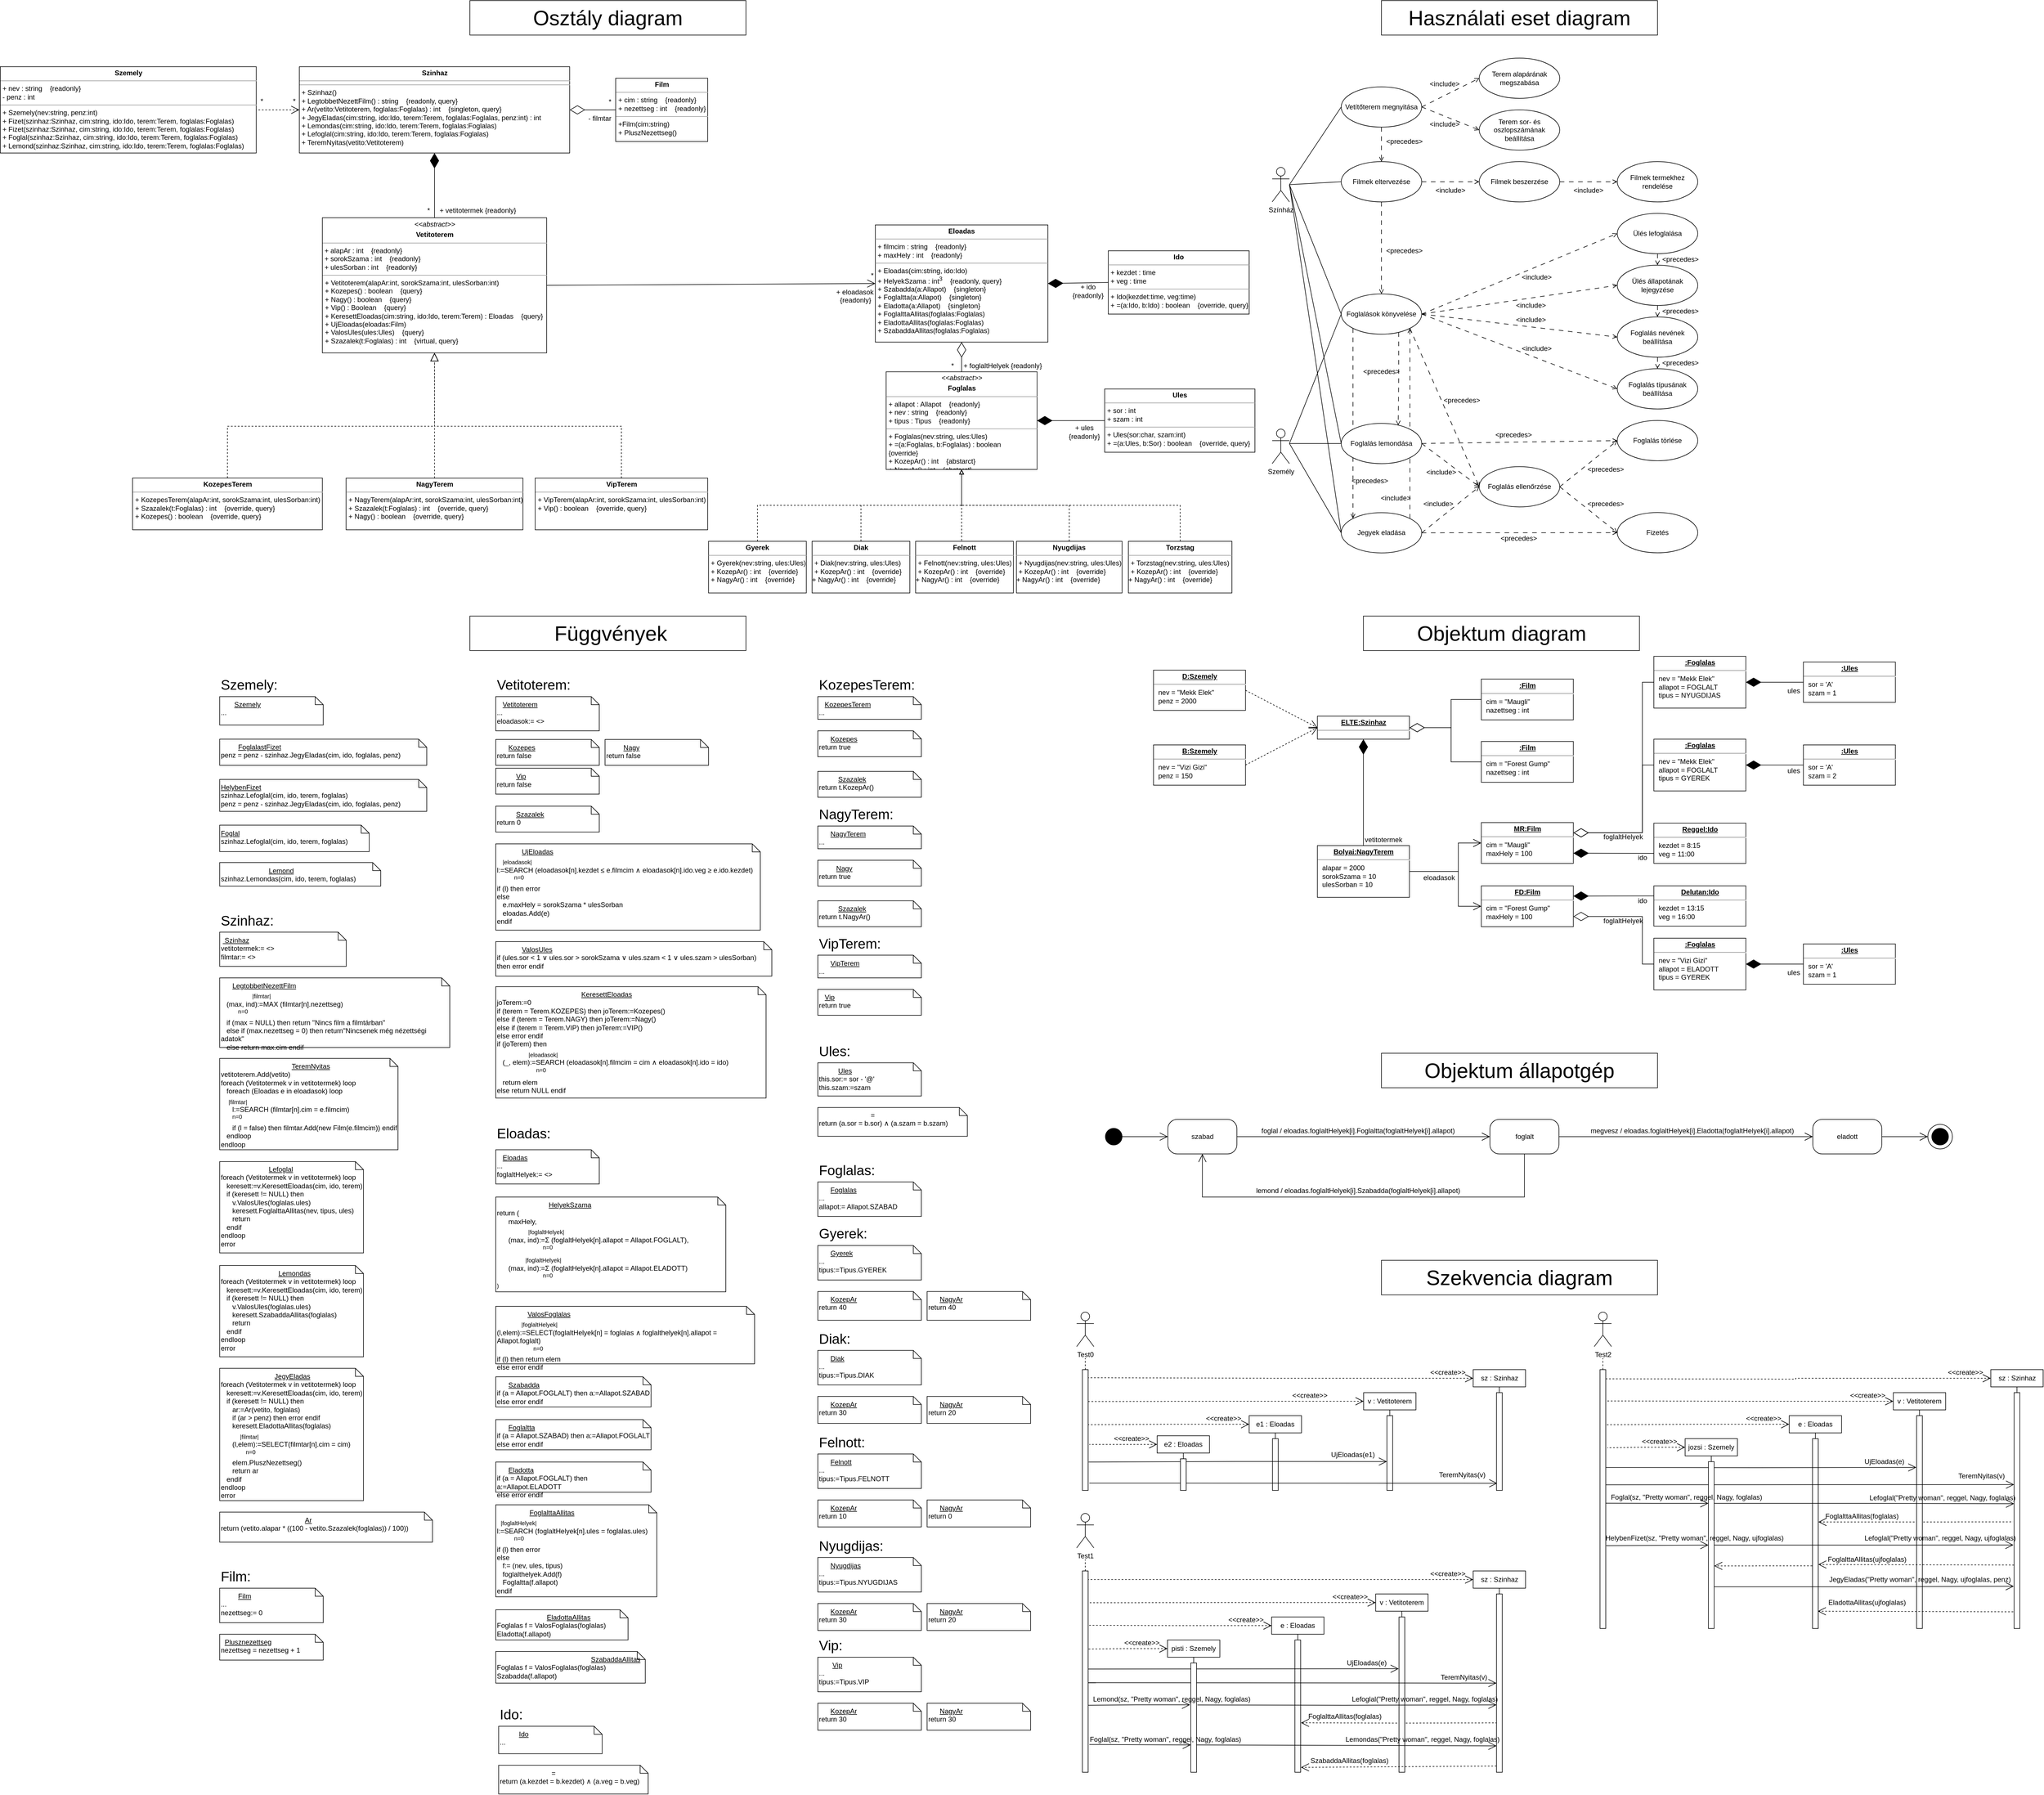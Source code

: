 <mxfile version="21.3.6" type="device">
  <diagram name="1 oldal" id="efUGQUTGYi6EQR7r4Sqp">
    <mxGraphModel dx="4700" dy="2187" grid="1" gridSize="10" guides="1" tooltips="1" connect="1" arrows="1" fold="1" page="0" pageScale="1" pageWidth="827" pageHeight="1169" math="0" shadow="0">
      <root>
        <mxCell id="0" />
        <mxCell id="1" parent="0" />
        <mxCell id="qI7ad0C5QOCOGanBFrG0-22" value="&lt;p style=&quot;margin:0px;margin-top:4px;text-align:center;&quot;&gt;&lt;i&gt;&amp;lt;&amp;lt;abstract&amp;gt;&amp;gt;&lt;/i&gt;&lt;b&gt;&lt;br&gt;&lt;/b&gt;&lt;/p&gt;&lt;p style=&quot;margin:0px;margin-top:4px;text-align:center;&quot;&gt;&lt;b&gt;Vetitoterem&lt;/b&gt;&lt;br&gt;&lt;b&gt;&lt;/b&gt;&lt;/p&gt;&lt;hr size=&quot;1&quot;&gt;&lt;div&gt;&amp;nbsp;+ alapAr : int&amp;nbsp; &amp;nbsp; {readonly}&lt;br&gt;&lt;/div&gt;&lt;div&gt;&amp;nbsp;+ sorokSzama : int&amp;nbsp; &amp;nbsp; {readonly}&lt;/div&gt;&lt;div&gt;&amp;nbsp;+ ulesSorban : int&amp;nbsp; &amp;nbsp; {readonly}&lt;/div&gt;&lt;hr size=&quot;1&quot;&gt;&lt;p style=&quot;margin:0px;margin-left:4px;&quot;&gt;+ Vetitoterem(alapAr:int, sorokSzama:int, ulesSorban:int)&lt;/p&gt;&lt;p style=&quot;margin:0px;margin-left:4px;&quot;&gt;+ Kozepes() : boolean&amp;nbsp;&amp;nbsp;&amp;nbsp; {query}&lt;/p&gt;&lt;p style=&quot;margin:0px;margin-left:4px;&quot;&gt;+ Nagy() : boolean&amp;nbsp;&amp;nbsp;&amp;nbsp; {query}&lt;/p&gt;&lt;p style=&quot;margin:0px;margin-left:4px;&quot;&gt;+ Vip() : Boolean&amp;nbsp;&amp;nbsp;&amp;nbsp; {query}&lt;/p&gt;&lt;p style=&quot;margin:0px;margin-left:4px;&quot;&gt;+ KeresettEloadas(cim:string, ido:Ido, terem:Terem) : Eloadas &amp;nbsp;&amp;nbsp; {query}&lt;/p&gt;&lt;p style=&quot;margin:0px;margin-left:4px;&quot;&gt;+ UjEloadas(eloadas:Film)&lt;/p&gt;&lt;p style=&quot;margin:0px;margin-left:4px;&quot;&gt;+ ValosUles(ules:Ules)&amp;nbsp;&amp;nbsp;&amp;nbsp; {query}&lt;/p&gt;&lt;p style=&quot;margin:0px;margin-left:4px;&quot;&gt;+ Szazalek(t:Foglalas) : int&amp;nbsp;&amp;nbsp;&amp;nbsp; {virtual, query}&lt;br&gt;&lt;/p&gt;" style="verticalAlign=top;align=left;overflow=fill;fontSize=12;fontFamily=Helvetica;html=1;whiteSpace=wrap;" parent="1" vertex="1">
          <mxGeometry x="298.5" y="317.5" width="390" height="235" as="geometry" />
        </mxCell>
        <mxCell id="qI7ad0C5QOCOGanBFrG0-23" value="&lt;p style=&quot;margin:0px;margin-top:4px;text-align:center;&quot;&gt;&lt;b&gt;Szinhaz&lt;/b&gt;&lt;br&gt;&lt;/p&gt;&lt;hr size=&quot;1&quot;&gt;&lt;hr size=&quot;1&quot;&gt;&lt;div&gt;&lt;div&gt;&amp;nbsp;+ Szinhaz()&lt;/div&gt;&amp;nbsp;+ LegtobbetNezettFilm() : string&amp;nbsp; &amp;nbsp; {readonly, query}&lt;/div&gt;&lt;div&gt;&amp;nbsp;+ Ar(vetito:Vetitoterem, foglalas:Foglalas) : int&amp;nbsp;&amp;nbsp;&amp;nbsp; {singleton, query}&lt;/div&gt;&lt;div&gt;&amp;nbsp;+ JegyEladas(cim:string, ido:Ido, terem:Terem, foglalas:Foglalas, penz:int) : int&lt;/div&gt;&lt;div&gt;&amp;nbsp;+ Lemondas(cim:string, ido:Ido, terem:Terem, foglalas:Foglalas)&lt;/div&gt;&lt;div&gt;&amp;nbsp;+ Lefoglal(cim:string, ido:Ido, terem:Terem, foglalas:Foglalas)&lt;/div&gt;&lt;div&gt;&amp;nbsp;+ TeremNyitas(vetito:Vetitoterem)&lt;br&gt;&lt;/div&gt;" style="verticalAlign=top;align=left;overflow=fill;fontSize=12;fontFamily=Helvetica;html=1;whiteSpace=wrap;" parent="1" vertex="1">
          <mxGeometry x="258.5" y="55" width="470" height="150" as="geometry" />
        </mxCell>
        <mxCell id="qI7ad0C5QOCOGanBFrG0-24" value="&lt;p style=&quot;margin:0px;margin-top:4px;text-align:center;&quot;&gt;&lt;b&gt;KozepesTerem&lt;/b&gt;&lt;br&gt;&lt;/p&gt;&lt;hr size=&quot;1&quot;&gt;&lt;p style=&quot;margin:0px;margin-left:4px;&quot;&gt;+ KozepesTerem(alapAr:int, sorokSzama:int, ulesSorban:int)&lt;/p&gt;&lt;p style=&quot;margin:0px;margin-left:4px;&quot;&gt;+ Szazalek(t:Foglalas) : int&amp;nbsp;&amp;nbsp;&amp;nbsp; {override, query}&lt;br&gt;&lt;/p&gt;&lt;p style=&quot;margin:0px;margin-left:4px;&quot;&gt;+ Kozepes() : boolean &amp;nbsp;&amp;nbsp; {override, query}&lt;/p&gt;&lt;p style=&quot;margin:0px;margin-left:4px;&quot;&gt;&lt;/p&gt;" style="verticalAlign=top;align=left;overflow=fill;fontSize=12;fontFamily=Helvetica;html=1;whiteSpace=wrap;" parent="1" vertex="1">
          <mxGeometry x="-31.5" y="770" width="330" height="90" as="geometry" />
        </mxCell>
        <mxCell id="qI7ad0C5QOCOGanBFrG0-25" value="" style="endArrow=block;dashed=1;endFill=0;endSize=12;html=1;rounded=0;entryX=0.5;entryY=1;entryDx=0;entryDy=0;edgeStyle=elbowEdgeStyle;elbow=vertical;exitX=0.5;exitY=0;exitDx=0;exitDy=0;" parent="1" source="qI7ad0C5QOCOGanBFrG0-24" target="qI7ad0C5QOCOGanBFrG0-22" edge="1">
          <mxGeometry width="160" relative="1" as="geometry">
            <mxPoint x="88.5" y="730" as="sourcePoint" />
            <mxPoint x="648.5" y="620" as="targetPoint" />
            <Array as="points">
              <mxPoint x="368.5" y="680" />
              <mxPoint x="398.5" y="710" />
              <mxPoint x="458.5" y="680" />
              <mxPoint x="468.5" y="680" />
              <mxPoint x="298.5" y="680" />
            </Array>
          </mxGeometry>
        </mxCell>
        <mxCell id="qI7ad0C5QOCOGanBFrG0-26" value="&lt;p style=&quot;margin:0px;margin-top:4px;text-align:center;&quot;&gt;&lt;b&gt;NagyTerem&lt;/b&gt;&lt;br&gt;&lt;/p&gt;&lt;hr size=&quot;1&quot;&gt;&lt;p style=&quot;margin:0px;margin-left:4px;&quot;&gt;+ NagyTerem(alapAr:int, sorokSzama:int, ulesSorban:int)&lt;/p&gt;&lt;p style=&quot;margin:0px;margin-left:4px;&quot;&gt;+ Szazalek(t:Foglalas) : int&amp;nbsp;&amp;nbsp;&amp;nbsp; {override, query}&lt;/p&gt;&lt;p style=&quot;margin:0px;margin-left:4px;&quot;&gt;+ Nagy() : boolean &amp;nbsp;&amp;nbsp; {override, query}&lt;/p&gt;&lt;p style=&quot;margin:0px;margin-left:4px;&quot;&gt;&lt;/p&gt;" style="verticalAlign=top;align=left;overflow=fill;fontSize=12;fontFamily=Helvetica;html=1;whiteSpace=wrap;" parent="1" vertex="1">
          <mxGeometry x="339.75" y="770.21" width="307.5" height="89.79" as="geometry" />
        </mxCell>
        <mxCell id="qI7ad0C5QOCOGanBFrG0-27" value="&lt;p style=&quot;margin:0px;margin-top:4px;text-align:center;&quot;&gt;&lt;b&gt;VipTerem&lt;/b&gt;&lt;br&gt;&lt;/p&gt;&lt;hr size=&quot;1&quot;&gt;&lt;p style=&quot;margin:0px;margin-left:4px;&quot;&gt;+ VipTerem(alapAr:int, sorokSzama:int, ulesSorban:int)&lt;/p&gt;&lt;p style=&quot;margin:0px;margin-left:4px;&quot;&gt;+ Vip() : boolean &amp;nbsp;&amp;nbsp; {override, query}&lt;/p&gt;&lt;p style=&quot;margin:0px;margin-left:4px;&quot;&gt;&lt;/p&gt;" style="verticalAlign=top;align=left;overflow=fill;fontSize=12;fontFamily=Helvetica;html=1;whiteSpace=wrap;" parent="1" vertex="1">
          <mxGeometry x="668.5" y="770.21" width="300" height="89.79" as="geometry" />
        </mxCell>
        <mxCell id="qI7ad0C5QOCOGanBFrG0-30" value="" style="endArrow=block;dashed=1;endFill=0;endSize=12;html=1;rounded=0;entryX=0.5;entryY=1;entryDx=0;entryDy=0;exitX=0.5;exitY=0;exitDx=0;exitDy=0;edgeStyle=elbowEdgeStyle;elbow=vertical;" parent="1" source="qI7ad0C5QOCOGanBFrG0-27" target="qI7ad0C5QOCOGanBFrG0-22" edge="1">
          <mxGeometry width="160" relative="1" as="geometry">
            <mxPoint x="488.5" y="620" as="sourcePoint" />
            <mxPoint x="648.5" y="620" as="targetPoint" />
            <Array as="points">
              <mxPoint x="668.5" y="680" />
              <mxPoint x="688.5" y="680" />
            </Array>
          </mxGeometry>
        </mxCell>
        <mxCell id="qI7ad0C5QOCOGanBFrG0-31" value="" style="endArrow=block;dashed=1;endFill=0;endSize=12;html=1;rounded=0;entryX=0.5;entryY=1;entryDx=0;entryDy=0;exitX=0.5;exitY=0;exitDx=0;exitDy=0;edgeStyle=elbowEdgeStyle;elbow=vertical;" parent="1" source="qI7ad0C5QOCOGanBFrG0-26" target="qI7ad0C5QOCOGanBFrG0-22" edge="1">
          <mxGeometry width="160" relative="1" as="geometry">
            <mxPoint x="528.5" y="660" as="sourcePoint" />
            <mxPoint x="688.5" y="660" as="targetPoint" />
          </mxGeometry>
        </mxCell>
        <mxCell id="qI7ad0C5QOCOGanBFrG0-32" value="&lt;p style=&quot;margin:0px;margin-top:4px;text-align:center;&quot;&gt;&lt;b&gt;Eloadas&lt;/b&gt;&lt;br&gt;&lt;/p&gt;&lt;hr size=&quot;1&quot;&gt;&lt;p style=&quot;margin:0px;margin-left:4px;&quot;&gt;+ filmcim : string&amp;nbsp; &amp;nbsp; {readonly}&lt;/p&gt;&lt;p style=&quot;margin:0px;margin-left:4px;&quot;&gt;+ maxHely : int&amp;nbsp;&amp;nbsp;&amp;nbsp; {readonly}&lt;/p&gt;&lt;hr size=&quot;1&quot;&gt;&lt;p style=&quot;margin:0px;margin-left:4px;&quot;&gt;+ Eloadas(cim:string, ido:Ido)&lt;/p&gt;&lt;p style=&quot;margin:0px;margin-left:4px;&quot;&gt;+ HelyekSzama : int&lt;sup&gt;3&lt;/sup&gt;&amp;nbsp;&amp;nbsp;&amp;nbsp; {readonly, query}&lt;/p&gt;&lt;p style=&quot;margin:0px;margin-left:4px;&quot;&gt;+ Szabadda(a:Allapot)&amp;nbsp;&amp;nbsp;&amp;nbsp; {singleton}&lt;/p&gt;&lt;p style=&quot;margin:0px;margin-left:4px;&quot;&gt;+ Foglaltta(a:Allapot)&amp;nbsp;&amp;nbsp;&amp;nbsp; {singleton}&lt;/p&gt;&lt;p style=&quot;margin:0px;margin-left:4px;&quot;&gt;+ Eladotta(a:Allapot)&amp;nbsp;&amp;nbsp;&amp;nbsp; {singleton}&lt;br&gt;&lt;/p&gt;&lt;p style=&quot;margin:0px;margin-left:4px;&quot;&gt;+ FoglalttaAllitas(foglalas:Foglalas)&lt;/p&gt;&lt;p style=&quot;margin:0px;margin-left:4px;&quot;&gt;+ EladottaAllitas(foglalas:Foglalas)&lt;/p&gt;&lt;p style=&quot;margin:0px;margin-left:4px;&quot;&gt;+ SzabaddaAllitas(foglalas:Foglalas)&lt;/p&gt;" style="verticalAlign=top;align=left;overflow=fill;fontSize=12;fontFamily=Helvetica;html=1;whiteSpace=wrap;" parent="1" vertex="1">
          <mxGeometry x="1260" y="330" width="300" height="203.75" as="geometry" />
        </mxCell>
        <mxCell id="qI7ad0C5QOCOGanBFrG0-33" value="&lt;p style=&quot;margin:0px;margin-top:4px;text-align:center;&quot;&gt;&lt;i&gt;&amp;lt;&amp;lt;abstract&amp;gt;&amp;gt;&lt;/i&gt;&lt;b&gt;&lt;br&gt;&lt;/b&gt;&lt;/p&gt;&lt;p style=&quot;margin:0px;margin-top:4px;text-align:center;&quot;&gt;&lt;b&gt;Foglalas&lt;/b&gt;&lt;br&gt;&lt;/p&gt;&lt;hr size=&quot;1&quot;&gt;&lt;p style=&quot;margin:0px;margin-left:4px;&quot;&gt;+ allapot : Allapot&amp;nbsp; &amp;nbsp; {readonly}&lt;/p&gt;&lt;p style=&quot;margin:0px;margin-left:4px;&quot;&gt;+ nev : string&amp;nbsp; &amp;nbsp; {readonly}&lt;/p&gt;&lt;p style=&quot;margin:0px;margin-left:4px;&quot;&gt;+ tipus : Tipus &amp;nbsp;&amp;nbsp; {readonly}&lt;br&gt;&lt;/p&gt;&lt;hr size=&quot;1&quot;&gt;&lt;p style=&quot;margin:0px;margin-left:4px;&quot;&gt;+ Foglalas(nev:string, ules:Ules)&lt;/p&gt;&lt;p style=&quot;margin:0px;margin-left:4px;&quot;&gt;+ =(a:Foglalas, b:Foglalas) : boolean &amp;nbsp;&amp;nbsp; {override}&lt;br&gt;&lt;/p&gt;&lt;p style=&quot;margin:0px;margin-left:4px;&quot;&gt;+ KozepAr() : int &amp;nbsp;&amp;nbsp; {abstarct}&lt;/p&gt;&lt;p style=&quot;margin:0px;margin-left:4px;&quot;&gt;+ NagyAr() : int &amp;nbsp;&amp;nbsp; {abstarct}&lt;/p&gt;" style="verticalAlign=top;align=left;overflow=fill;fontSize=12;fontFamily=Helvetica;html=1;whiteSpace=wrap;" parent="1" vertex="1">
          <mxGeometry x="1278.75" y="585.32" width="262.5" height="169.79" as="geometry" />
        </mxCell>
        <mxCell id="qI7ad0C5QOCOGanBFrG0-36" value="" style="endArrow=diamondThin;endFill=0;endSize=24;html=1;rounded=0;entryX=0.5;entryY=1;entryDx=0;entryDy=0;exitX=0.5;exitY=0;exitDx=0;exitDy=0;" parent="1" source="qI7ad0C5QOCOGanBFrG0-33" target="qI7ad0C5QOCOGanBFrG0-32" edge="1">
          <mxGeometry width="160" relative="1" as="geometry">
            <mxPoint x="1475" y="510" as="sourcePoint" />
            <mxPoint x="1635" y="510" as="targetPoint" />
          </mxGeometry>
        </mxCell>
        <mxCell id="qI7ad0C5QOCOGanBFrG0-38" value="&lt;p style=&quot;margin:0px;margin-top:4px;text-align:center;&quot;&gt;&lt;b&gt;Szemely&lt;/b&gt;&lt;/p&gt;&lt;hr size=&quot;1&quot;&gt;&lt;div&gt;&amp;nbsp;+ nev : string &amp;nbsp;&amp;nbsp; {readonly}&lt;/div&gt;&amp;nbsp;- penz : int&lt;br&gt;&lt;hr size=&quot;1&quot;&gt;&lt;div&gt;&amp;nbsp;+ Szemely(nev:string, penz:int) &lt;br&gt;&lt;/div&gt;&lt;div&gt;&amp;nbsp;+ Fizet(szinhaz:Szinhaz, cim:string, ido:Ido, terem:Terem, foglalas:Foglalas)&lt;/div&gt;&lt;div&gt;&amp;nbsp;+ Fizet(szinhaz:Szinhaz, cim:string, ido:Ido, terem:Terem, foglalas:Foglalas)&lt;/div&gt;&lt;div&gt;&amp;nbsp;+ Foglal(szinhaz:Szinhaz, cim:string, ido:Ido, terem:Terem, foglalas:Foglalas)&lt;div&gt;&amp;nbsp;+ Lemond(szinhaz:Szinhaz, cim:string, ido:Ido, terem:Terem, foglalas:Foglalas)&lt;/div&gt;&lt;/div&gt;" style="verticalAlign=top;align=left;overflow=fill;fontSize=12;fontFamily=Helvetica;html=1;whiteSpace=wrap;" parent="1" vertex="1">
          <mxGeometry x="-261.5" y="55" width="445" height="150" as="geometry" />
        </mxCell>
        <mxCell id="wcJDTHLtC0xWf3YLXLJS-3" value="&lt;div align=&quot;left&quot;&gt;*&amp;nbsp;&amp;nbsp;&amp;nbsp;&amp;nbsp; + vetitotermek {readonly}&lt;br&gt;&lt;/div&gt;" style="text;html=1;strokeColor=none;fillColor=none;align=left;verticalAlign=middle;whiteSpace=wrap;rounded=0;" parent="1" vertex="1">
          <mxGeometry x="478.5" y="290" width="170" height="30" as="geometry" />
        </mxCell>
        <mxCell id="wcJDTHLtC0xWf3YLXLJS-5" value="&lt;p style=&quot;margin:0px;margin-top:4px;text-align:center;&quot;&gt;&lt;b&gt;Film&lt;/b&gt;&lt;br&gt;&lt;/p&gt;&lt;hr size=&quot;1&quot;&gt;&lt;p style=&quot;margin:0px;margin-left:4px;&quot;&gt;+ cim : string&amp;nbsp;&amp;nbsp;&amp;nbsp; {readonly}&lt;/p&gt;&lt;p style=&quot;margin:0px;margin-left:4px;&quot;&gt;+ nezettseg : int&amp;nbsp;&amp;nbsp;&amp;nbsp; {readonly}&lt;br&gt;&lt;/p&gt;&lt;hr size=&quot;1&quot;&gt;&lt;p style=&quot;margin:0px;margin-left:4px;&quot;&gt;+Film(cim:string)&lt;/p&gt;&lt;p style=&quot;margin:0px;margin-left:4px;&quot;&gt;+ PluszNezettseg()&lt;br&gt;&lt;/p&gt;" style="verticalAlign=top;align=left;overflow=fill;fontSize=12;fontFamily=Helvetica;html=1;whiteSpace=wrap;" parent="1" vertex="1">
          <mxGeometry x="808.5" y="75" width="160" height="110" as="geometry" />
        </mxCell>
        <mxCell id="wcJDTHLtC0xWf3YLXLJS-6" value="&lt;p style=&quot;margin:0px;margin-top:4px;text-align:center;&quot;&gt;&lt;b&gt;Ido&lt;/b&gt;&lt;br&gt;&lt;/p&gt;&lt;hr size=&quot;1&quot;&gt;&lt;p style=&quot;margin:0px;margin-left:4px;&quot;&gt;+ kezdet : time&lt;/p&gt;&lt;p style=&quot;margin:0px;margin-left:4px;&quot;&gt;+ veg : time&lt;br&gt;&lt;/p&gt;&lt;hr size=&quot;1&quot;&gt;&lt;p style=&quot;margin:0px;margin-left:4px;&quot;&gt;+ Ido(kezdet:time, veg:time)&lt;/p&gt;&lt;p style=&quot;margin:0px;margin-left:4px;&quot;&gt;+ =(a:Ido, b:Ido) : boolean &amp;nbsp;&amp;nbsp; {override, query}&lt;/p&gt;" style="verticalAlign=top;align=left;overflow=fill;fontSize=12;fontFamily=Helvetica;html=1;whiteSpace=wrap;" parent="1" vertex="1">
          <mxGeometry x="1665" y="375" width="245" height="110" as="geometry" />
        </mxCell>
        <mxCell id="mAAy-k8h5P1W6E8aGdol-2" value="" style="endArrow=none;endFill=0;endSize=12;html=1;rounded=0;exitX=1;exitY=0.5;exitDx=0;exitDy=0;entryX=0;entryY=0.5;entryDx=0;entryDy=0;startArrow=diamondThin;startFill=0;startSize=24;" parent="1" source="qI7ad0C5QOCOGanBFrG0-23" target="wcJDTHLtC0xWf3YLXLJS-5" edge="1">
          <mxGeometry width="160" relative="1" as="geometry">
            <mxPoint x="758.5" y="190" as="sourcePoint" />
            <mxPoint x="768.5" y="90" as="targetPoint" />
          </mxGeometry>
        </mxCell>
        <mxCell id="mAAy-k8h5P1W6E8aGdol-3" value="" style="endArrow=diamondThin;endFill=1;endSize=24;html=1;rounded=0;entryX=1;entryY=0.5;entryDx=0;entryDy=0;exitX=0;exitY=0.5;exitDx=0;exitDy=0;" parent="1" source="wcJDTHLtC0xWf3YLXLJS-6" target="qI7ad0C5QOCOGanBFrG0-32" edge="1">
          <mxGeometry width="160" relative="1" as="geometry">
            <mxPoint x="1545" y="460" as="sourcePoint" />
            <mxPoint x="1705" y="460" as="targetPoint" />
          </mxGeometry>
        </mxCell>
        <mxCell id="mAAy-k8h5P1W6E8aGdol-8" value="&lt;p style=&quot;margin:0px;margin-top:4px;text-align:center;&quot;&gt;&lt;b&gt;Ules&lt;/b&gt;&lt;br&gt;&lt;/p&gt;&lt;hr size=&quot;1&quot;&gt;&lt;p style=&quot;margin:0px;margin-left:4px;&quot;&gt;+ sor : int&lt;br&gt;&lt;/p&gt;&lt;p style=&quot;margin:0px;margin-left:4px;&quot;&gt;+ szam : int&lt;br&gt;&lt;/p&gt;&lt;hr size=&quot;1&quot;&gt;&lt;p style=&quot;margin:0px;margin-left:4px;&quot;&gt;+ Ules(sor:char, szam:int)&lt;/p&gt;&lt;p style=&quot;margin:0px;margin-left:4px;&quot;&gt;+ =(a:Ules, b:Sor) : boolean &amp;nbsp;&amp;nbsp; {override, query}&lt;/p&gt;" style="verticalAlign=top;align=left;overflow=fill;fontSize=12;fontFamily=Helvetica;html=1;whiteSpace=wrap;" parent="1" vertex="1">
          <mxGeometry x="1658.75" y="615.21" width="261.25" height="110" as="geometry" />
        </mxCell>
        <mxCell id="mAAy-k8h5P1W6E8aGdol-9" value="" style="endArrow=diamondThin;endFill=1;endSize=24;html=1;rounded=0;entryX=1;entryY=0.5;entryDx=0;entryDy=0;exitX=0;exitY=0.5;exitDx=0;exitDy=0;" parent="1" source="mAAy-k8h5P1W6E8aGdol-8" target="qI7ad0C5QOCOGanBFrG0-33" edge="1">
          <mxGeometry width="160" relative="1" as="geometry">
            <mxPoint x="1645" y="750" as="sourcePoint" />
            <mxPoint x="1805" y="750" as="targetPoint" />
          </mxGeometry>
        </mxCell>
        <mxCell id="mAAy-k8h5P1W6E8aGdol-10" value="" style="endArrow=none;endSize=12;dashed=1;html=1;rounded=0;entryX=1;entryY=0.5;entryDx=0;entryDy=0;exitX=0;exitY=0.5;exitDx=0;exitDy=0;endFill=0;startArrow=open;startFill=0;startSize=12;" parent="1" source="qI7ad0C5QOCOGanBFrG0-23" target="qI7ad0C5QOCOGanBFrG0-38" edge="1">
          <mxGeometry x="-0.125" y="100" width="160" relative="1" as="geometry">
            <mxPoint x="158.5" y="250" as="sourcePoint" />
            <mxPoint x="318.5" y="250" as="targetPoint" />
            <mxPoint as="offset" />
          </mxGeometry>
        </mxCell>
        <mxCell id="mAAy-k8h5P1W6E8aGdol-11" value="&lt;div align=&quot;left&quot;&gt;*&amp;nbsp;&amp;nbsp;&amp;nbsp;&amp;nbsp; + foglaltHelyek {readonly}&lt;br&gt;&lt;/div&gt;" style="text;html=1;strokeColor=none;fillColor=none;align=left;verticalAlign=middle;whiteSpace=wrap;rounded=0;" parent="1" vertex="1">
          <mxGeometry x="1390" y="560.21" width="170" height="30" as="geometry" />
        </mxCell>
        <mxCell id="mAAy-k8h5P1W6E8aGdol-12" value="&lt;div align=&quot;center&quot;&gt;+ ules&lt;br&gt;&lt;/div&gt;&lt;div align=&quot;center&quot;&gt;{readonly}&lt;/div&gt;" style="text;html=1;strokeColor=none;fillColor=none;align=center;verticalAlign=middle;whiteSpace=wrap;rounded=0;" parent="1" vertex="1">
          <mxGeometry x="1596.25" y="670.21" width="55" height="40" as="geometry" />
        </mxCell>
        <mxCell id="mAAy-k8h5P1W6E8aGdol-13" value="&lt;div align=&quot;center&quot;&gt;+ ido&lt;br&gt;{readonly}&lt;/div&gt;" style="text;html=1;strokeColor=none;fillColor=none;align=center;verticalAlign=middle;whiteSpace=wrap;rounded=0;" parent="1" vertex="1">
          <mxGeometry x="1595" y="430" width="70" height="30" as="geometry" />
        </mxCell>
        <mxCell id="mAAy-k8h5P1W6E8aGdol-16" value="Színház" style="shape=umlActor;verticalLabelPosition=bottom;verticalAlign=top;html=1;" parent="1" vertex="1">
          <mxGeometry x="1950" y="230" width="30" height="60" as="geometry" />
        </mxCell>
        <mxCell id="mAAy-k8h5P1W6E8aGdol-20" style="rounded=0;orthogonalLoop=1;jettySize=auto;html=1;exitX=0;exitY=0.5;exitDx=0;exitDy=0;endArrow=none;endFill=0;" parent="1" source="mAAy-k8h5P1W6E8aGdol-17" edge="1">
          <mxGeometry relative="1" as="geometry">
            <mxPoint x="1980" y="260" as="targetPoint" />
          </mxGeometry>
        </mxCell>
        <mxCell id="mAAy-k8h5P1W6E8aGdol-23" style="edgeStyle=orthogonalEdgeStyle;rounded=0;orthogonalLoop=1;jettySize=auto;html=1;exitX=0.5;exitY=1;exitDx=0;exitDy=0;endArrow=open;endFill=0;dashed=1;dashPattern=8 8;entryX=0.5;entryY=0;entryDx=0;entryDy=0;" parent="1" source="mAAy-k8h5P1W6E8aGdol-17" target="mAAy-k8h5P1W6E8aGdol-18" edge="1">
          <mxGeometry relative="1" as="geometry">
            <mxPoint x="2140" y="230" as="targetPoint" />
          </mxGeometry>
        </mxCell>
        <mxCell id="mAAy-k8h5P1W6E8aGdol-42" style="rounded=0;orthogonalLoop=1;jettySize=auto;html=1;exitX=1;exitY=0.5;exitDx=0;exitDy=0;entryX=0;entryY=0.5;entryDx=0;entryDy=0;dashed=1;dashPattern=8 8;endArrow=open;endFill=0;" parent="1" source="mAAy-k8h5P1W6E8aGdol-17" target="mAAy-k8h5P1W6E8aGdol-41" edge="1">
          <mxGeometry relative="1" as="geometry" />
        </mxCell>
        <mxCell id="mAAy-k8h5P1W6E8aGdol-44" style="rounded=0;orthogonalLoop=1;jettySize=auto;html=1;exitX=1;exitY=0.5;exitDx=0;exitDy=0;entryX=0;entryY=0.5;entryDx=0;entryDy=0;dashed=1;dashPattern=8 8;endArrow=open;endFill=0;" parent="1" source="mAAy-k8h5P1W6E8aGdol-17" target="mAAy-k8h5P1W6E8aGdol-43" edge="1">
          <mxGeometry relative="1" as="geometry" />
        </mxCell>
        <mxCell id="mAAy-k8h5P1W6E8aGdol-17" value="Vetítőterem megnyitása" style="ellipse;whiteSpace=wrap;html=1;" parent="1" vertex="1">
          <mxGeometry x="2070" y="90" width="140" height="70" as="geometry" />
        </mxCell>
        <mxCell id="mAAy-k8h5P1W6E8aGdol-21" style="rounded=0;orthogonalLoop=1;jettySize=auto;html=1;exitX=0;exitY=0.5;exitDx=0;exitDy=0;endArrow=none;endFill=0;" parent="1" source="mAAy-k8h5P1W6E8aGdol-18" edge="1">
          <mxGeometry relative="1" as="geometry">
            <mxPoint x="1980" y="260" as="targetPoint" />
          </mxGeometry>
        </mxCell>
        <mxCell id="mAAy-k8h5P1W6E8aGdol-32" style="rounded=0;orthogonalLoop=1;jettySize=auto;html=1;exitX=1;exitY=0.5;exitDx=0;exitDy=0;entryX=0;entryY=0.5;entryDx=0;entryDy=0;dashed=1;dashPattern=8 8;endArrow=open;endFill=0;" parent="1" source="mAAy-k8h5P1W6E8aGdol-37" target="mAAy-k8h5P1W6E8aGdol-31" edge="1">
          <mxGeometry relative="1" as="geometry" />
        </mxCell>
        <mxCell id="mAAy-k8h5P1W6E8aGdol-18" value="Filmek eltervezése" style="ellipse;whiteSpace=wrap;html=1;" parent="1" vertex="1">
          <mxGeometry x="2070" y="220" width="140" height="70" as="geometry" />
        </mxCell>
        <mxCell id="mAAy-k8h5P1W6E8aGdol-22" style="rounded=0;orthogonalLoop=1;jettySize=auto;html=1;exitX=0;exitY=0.5;exitDx=0;exitDy=0;endArrow=none;endFill=0;" parent="1" source="mAAy-k8h5P1W6E8aGdol-19" edge="1">
          <mxGeometry relative="1" as="geometry">
            <mxPoint x="1980" y="260" as="targetPoint" />
          </mxGeometry>
        </mxCell>
        <mxCell id="mAAy-k8h5P1W6E8aGdol-56" style="rounded=0;orthogonalLoop=1;jettySize=auto;html=1;exitX=0;exitY=0.5;exitDx=0;exitDy=0;endArrow=none;endFill=0;" parent="1" source="mAAy-k8h5P1W6E8aGdol-19" edge="1">
          <mxGeometry relative="1" as="geometry">
            <mxPoint x="1980" y="710" as="targetPoint" />
          </mxGeometry>
        </mxCell>
        <mxCell id="mAAy-k8h5P1W6E8aGdol-59" style="rounded=0;orthogonalLoop=1;jettySize=auto;html=1;exitX=1;exitY=0.5;exitDx=0;exitDy=0;entryX=0;entryY=0.5;entryDx=0;entryDy=0;endArrow=open;endFill=0;dashed=1;dashPattern=8 8;" parent="1" source="mAAy-k8h5P1W6E8aGdol-19" target="mAAy-k8h5P1W6E8aGdol-58" edge="1">
          <mxGeometry relative="1" as="geometry" />
        </mxCell>
        <mxCell id="mAAy-k8h5P1W6E8aGdol-66" style="edgeStyle=orthogonalEdgeStyle;rounded=0;orthogonalLoop=1;jettySize=auto;html=1;exitX=1;exitY=0;exitDx=0;exitDy=0;entryX=1;entryY=1;entryDx=0;entryDy=0;endArrow=open;endFill=0;dashed=1;dashPattern=8 8;" parent="1" source="mAAy-k8h5P1W6E8aGdol-19" target="mAAy-k8h5P1W6E8aGdol-27" edge="1">
          <mxGeometry relative="1" as="geometry" />
        </mxCell>
        <mxCell id="mAAy-k8h5P1W6E8aGdol-19" value="Jegyek eladása" style="ellipse;whiteSpace=wrap;html=1;" parent="1" vertex="1">
          <mxGeometry x="2070" y="830.21" width="140" height="70" as="geometry" />
        </mxCell>
        <mxCell id="mAAy-k8h5P1W6E8aGdol-25" value="&amp;lt;precedes&amp;gt;" style="text;html=1;strokeColor=none;fillColor=none;align=center;verticalAlign=middle;whiteSpace=wrap;rounded=0;" parent="1" vertex="1">
          <mxGeometry x="2130" y="170" width="100" height="30" as="geometry" />
        </mxCell>
        <mxCell id="mAAy-k8h5P1W6E8aGdol-28" value="" style="edgeStyle=orthogonalEdgeStyle;rounded=0;orthogonalLoop=1;jettySize=auto;html=1;exitX=0.5;exitY=1;exitDx=0;exitDy=0;endArrow=open;endFill=0;dashed=1;dashPattern=8 8;" parent="1" source="mAAy-k8h5P1W6E8aGdol-18" target="mAAy-k8h5P1W6E8aGdol-27" edge="1">
          <mxGeometry relative="1" as="geometry">
            <mxPoint x="2140" y="305" as="sourcePoint" />
            <mxPoint x="2140" y="470" as="targetPoint" />
          </mxGeometry>
        </mxCell>
        <mxCell id="mAAy-k8h5P1W6E8aGdol-30" style="rounded=0;orthogonalLoop=1;jettySize=auto;html=1;exitX=0;exitY=0.5;exitDx=0;exitDy=0;endArrow=none;endFill=0;" parent="1" source="mAAy-k8h5P1W6E8aGdol-27" edge="1">
          <mxGeometry relative="1" as="geometry">
            <mxPoint x="1980" y="260" as="targetPoint" />
          </mxGeometry>
        </mxCell>
        <mxCell id="mAAy-k8h5P1W6E8aGdol-47" style="rounded=0;orthogonalLoop=1;jettySize=auto;html=1;exitX=1;exitY=0.5;exitDx=0;exitDy=0;entryX=0;entryY=0.5;entryDx=0;entryDy=0;dashed=1;dashPattern=8 8;endArrow=open;endFill=0;" parent="1" source="mAAy-k8h5P1W6E8aGdol-27" target="mAAy-k8h5P1W6E8aGdol-46" edge="1">
          <mxGeometry relative="1" as="geometry">
            <mxPoint x="2450.0" y="485" as="sourcePoint" />
          </mxGeometry>
        </mxCell>
        <mxCell id="mAAy-k8h5P1W6E8aGdol-49" style="rounded=0;orthogonalLoop=1;jettySize=auto;html=1;exitX=1;exitY=0.5;exitDx=0;exitDy=0;entryX=0;entryY=0.5;entryDx=0;entryDy=0;dashed=1;dashPattern=8 8;endArrow=open;endFill=0;" parent="1" source="mAAy-k8h5P1W6E8aGdol-27" target="mAAy-k8h5P1W6E8aGdol-48" edge="1">
          <mxGeometry relative="1" as="geometry">
            <mxPoint x="2450.0" y="485" as="sourcePoint" />
          </mxGeometry>
        </mxCell>
        <mxCell id="mAAy-k8h5P1W6E8aGdol-53" style="rounded=0;orthogonalLoop=1;jettySize=auto;html=1;exitX=1;exitY=0.5;exitDx=0;exitDy=0;entryX=0;entryY=0.5;entryDx=0;entryDy=0;dashed=1;dashPattern=8 8;endArrow=open;endFill=0;" parent="1" source="mAAy-k8h5P1W6E8aGdol-27" target="mAAy-k8h5P1W6E8aGdol-52" edge="1">
          <mxGeometry relative="1" as="geometry">
            <mxPoint x="2450.0" y="485" as="sourcePoint" />
          </mxGeometry>
        </mxCell>
        <mxCell id="mAAy-k8h5P1W6E8aGdol-55" style="rounded=0;orthogonalLoop=1;jettySize=auto;html=1;exitX=0;exitY=0.5;exitDx=0;exitDy=0;endArrow=none;endFill=0;" parent="1" source="mAAy-k8h5P1W6E8aGdol-27" edge="1">
          <mxGeometry relative="1" as="geometry">
            <mxPoint x="1980" y="710" as="targetPoint" />
          </mxGeometry>
        </mxCell>
        <mxCell id="mAAy-k8h5P1W6E8aGdol-69" style="rounded=0;orthogonalLoop=1;jettySize=auto;html=1;exitX=1;exitY=1;exitDx=0;exitDy=0;entryX=0;entryY=0.5;entryDx=0;entryDy=0;endArrow=open;endFill=0;dashed=1;dashPattern=8 8;" parent="1" source="mAAy-k8h5P1W6E8aGdol-27" target="mAAy-k8h5P1W6E8aGdol-58" edge="1">
          <mxGeometry relative="1" as="geometry" />
        </mxCell>
        <mxCell id="Cp1J3vhHp7di8gAdqNgf-50" style="edgeStyle=orthogonalEdgeStyle;rounded=0;orthogonalLoop=1;jettySize=auto;html=1;exitX=0;exitY=1;exitDx=0;exitDy=0;entryX=0;entryY=0;entryDx=0;entryDy=0;dashed=1;dashPattern=8 8;endArrow=open;endFill=0;" parent="1" source="mAAy-k8h5P1W6E8aGdol-27" target="mAAy-k8h5P1W6E8aGdol-19" edge="1">
          <mxGeometry relative="1" as="geometry" />
        </mxCell>
        <mxCell id="Cp1J3vhHp7di8gAdqNgf-77" style="rounded=0;orthogonalLoop=1;jettySize=auto;html=1;exitX=1;exitY=0.5;exitDx=0;exitDy=0;entryX=0;entryY=0.5;entryDx=0;entryDy=0;dashed=1;dashPattern=8 8;endArrow=open;endFill=0;" parent="1" source="mAAy-k8h5P1W6E8aGdol-27" target="Cp1J3vhHp7di8gAdqNgf-74" edge="1">
          <mxGeometry relative="1" as="geometry" />
        </mxCell>
        <mxCell id="7cZMRGCg5zAJAYEofahR-9" style="edgeStyle=orthogonalEdgeStyle;rounded=0;orthogonalLoop=1;jettySize=auto;html=1;exitX=0.714;exitY=0.953;exitDx=0;exitDy=0;exitPerimeter=0;entryX=0.708;entryY=0.048;entryDx=0;entryDy=0;entryPerimeter=0;dashed=1;dashPattern=8 8;endArrow=open;endFill=0;" parent="1" source="mAAy-k8h5P1W6E8aGdol-27" target="7cZMRGCg5zAJAYEofahR-7" edge="1">
          <mxGeometry relative="1" as="geometry" />
        </mxCell>
        <mxCell id="mAAy-k8h5P1W6E8aGdol-27" value="Foglalások könyvelése" style="ellipse;whiteSpace=wrap;html=1;" parent="1" vertex="1">
          <mxGeometry x="2070" y="450" width="140" height="70" as="geometry" />
        </mxCell>
        <mxCell id="mAAy-k8h5P1W6E8aGdol-29" value="&amp;lt;precedes&amp;gt;" style="text;html=1;strokeColor=none;fillColor=none;align=center;verticalAlign=middle;whiteSpace=wrap;rounded=0;" parent="1" vertex="1">
          <mxGeometry x="2130" y="360" width="100" height="30" as="geometry" />
        </mxCell>
        <mxCell id="mAAy-k8h5P1W6E8aGdol-31" value="Filmek termekhez rendelése" style="ellipse;whiteSpace=wrap;html=1;" parent="1" vertex="1">
          <mxGeometry x="2550" y="220" width="140" height="70" as="geometry" />
        </mxCell>
        <mxCell id="mAAy-k8h5P1W6E8aGdol-35" value="&amp;lt;include&amp;gt;" style="text;html=1;strokeColor=none;fillColor=none;align=center;verticalAlign=middle;whiteSpace=wrap;rounded=0;" parent="1" vertex="1">
          <mxGeometry x="2210" y="255" width="100" height="30" as="geometry" />
        </mxCell>
        <mxCell id="mAAy-k8h5P1W6E8aGdol-38" value="" style="rounded=0;orthogonalLoop=1;jettySize=auto;html=1;exitX=1;exitY=0.5;exitDx=0;exitDy=0;entryX=0;entryY=0.5;entryDx=0;entryDy=0;dashed=1;dashPattern=8 8;endArrow=open;endFill=0;" parent="1" source="mAAy-k8h5P1W6E8aGdol-18" target="mAAy-k8h5P1W6E8aGdol-37" edge="1">
          <mxGeometry relative="1" as="geometry">
            <mxPoint x="2210" y="255" as="sourcePoint" />
            <mxPoint x="2490" y="255" as="targetPoint" />
          </mxGeometry>
        </mxCell>
        <mxCell id="mAAy-k8h5P1W6E8aGdol-37" value="Filmek beszerzése" style="ellipse;whiteSpace=wrap;html=1;" parent="1" vertex="1">
          <mxGeometry x="2310" y="220" width="140" height="70" as="geometry" />
        </mxCell>
        <mxCell id="mAAy-k8h5P1W6E8aGdol-39" value="&amp;lt;include&amp;gt;" style="text;html=1;strokeColor=none;fillColor=none;align=center;verticalAlign=middle;whiteSpace=wrap;rounded=0;" parent="1" vertex="1">
          <mxGeometry x="2450" y="255" width="100" height="30" as="geometry" />
        </mxCell>
        <mxCell id="mAAy-k8h5P1W6E8aGdol-40" value="&amp;lt;include&amp;gt;" style="text;html=1;strokeColor=none;fillColor=none;align=center;verticalAlign=middle;whiteSpace=wrap;rounded=0;" parent="1" vertex="1">
          <mxGeometry x="2200" y="70" width="100" height="30" as="geometry" />
        </mxCell>
        <mxCell id="mAAy-k8h5P1W6E8aGdol-41" value="Terem alapárának megszabása" style="ellipse;whiteSpace=wrap;html=1;" parent="1" vertex="1">
          <mxGeometry x="2310" y="40" width="140" height="70" as="geometry" />
        </mxCell>
        <mxCell id="mAAy-k8h5P1W6E8aGdol-43" value="Terem sor- és oszlopszámának beállítása" style="ellipse;whiteSpace=wrap;html=1;" parent="1" vertex="1">
          <mxGeometry x="2310" y="130" width="140" height="70" as="geometry" />
        </mxCell>
        <mxCell id="mAAy-k8h5P1W6E8aGdol-45" value="&amp;lt;include&amp;gt;" style="text;html=1;strokeColor=none;fillColor=none;align=center;verticalAlign=middle;whiteSpace=wrap;rounded=0;" parent="1" vertex="1">
          <mxGeometry x="2200" y="140" width="100" height="30" as="geometry" />
        </mxCell>
        <mxCell id="Cp1J3vhHp7di8gAdqNgf-75" style="edgeStyle=orthogonalEdgeStyle;rounded=0;orthogonalLoop=1;jettySize=auto;html=1;exitX=0.5;exitY=1;exitDx=0;exitDy=0;entryX=0.5;entryY=0;entryDx=0;entryDy=0;dashed=1;dashPattern=8 8;endArrow=open;endFill=0;endSize=6;" parent="1" source="mAAy-k8h5P1W6E8aGdol-46" target="Cp1J3vhHp7di8gAdqNgf-74" edge="1">
          <mxGeometry relative="1" as="geometry" />
        </mxCell>
        <mxCell id="mAAy-k8h5P1W6E8aGdol-46" value="Foglalás nevének beállítása" style="ellipse;whiteSpace=wrap;html=1;" parent="1" vertex="1">
          <mxGeometry x="2550" y="490" width="140" height="70" as="geometry" />
        </mxCell>
        <mxCell id="Cp1J3vhHp7di8gAdqNgf-46" style="edgeStyle=orthogonalEdgeStyle;rounded=0;orthogonalLoop=1;jettySize=auto;html=1;exitX=0.5;exitY=1;exitDx=0;exitDy=0;entryX=0.5;entryY=0;entryDx=0;entryDy=0;endArrow=open;endFill=0;dashed=1;dashPattern=8 8;" parent="1" source="mAAy-k8h5P1W6E8aGdol-48" target="mAAy-k8h5P1W6E8aGdol-52" edge="1">
          <mxGeometry relative="1" as="geometry" />
        </mxCell>
        <mxCell id="mAAy-k8h5P1W6E8aGdol-48" value="Ülés lefoglalása" style="ellipse;whiteSpace=wrap;html=1;" parent="1" vertex="1">
          <mxGeometry x="2550" y="310" width="140" height="70" as="geometry" />
        </mxCell>
        <mxCell id="mAAy-k8h5P1W6E8aGdol-50" value="&amp;lt;include&amp;gt;" style="text;html=1;strokeColor=none;fillColor=none;align=center;verticalAlign=middle;whiteSpace=wrap;rounded=0;" parent="1" vertex="1">
          <mxGeometry x="2360" y="406.25" width="100" height="30" as="geometry" />
        </mxCell>
        <mxCell id="mAAy-k8h5P1W6E8aGdol-51" value="&amp;lt;include&amp;gt;" style="text;html=1;strokeColor=none;fillColor=none;align=center;verticalAlign=middle;whiteSpace=wrap;rounded=0;" parent="1" vertex="1">
          <mxGeometry x="2350" y="455" width="100" height="30" as="geometry" />
        </mxCell>
        <mxCell id="mAAy-k8h5P1W6E8aGdol-52" value="Ülés állapotának lejegyzése" style="ellipse;whiteSpace=wrap;html=1;" parent="1" vertex="1">
          <mxGeometry x="2550" y="400" width="140" height="70" as="geometry" />
        </mxCell>
        <mxCell id="mAAy-k8h5P1W6E8aGdol-54" value="Személy" style="shape=umlActor;verticalLabelPosition=bottom;verticalAlign=top;html=1;" parent="1" vertex="1">
          <mxGeometry x="1950" y="685" width="30" height="60" as="geometry" />
        </mxCell>
        <mxCell id="mAAy-k8h5P1W6E8aGdol-57" value="&amp;lt;include&amp;gt;" style="text;html=1;strokeColor=none;fillColor=none;align=center;verticalAlign=middle;whiteSpace=wrap;rounded=0;" parent="1" vertex="1">
          <mxGeometry x="2350" y="480" width="100" height="30" as="geometry" />
        </mxCell>
        <mxCell id="mAAy-k8h5P1W6E8aGdol-62" style="rounded=0;orthogonalLoop=1;jettySize=auto;html=1;exitX=1;exitY=0.5;exitDx=0;exitDy=0;entryX=0;entryY=0.5;entryDx=0;entryDy=0;dashed=1;dashPattern=8 8;endArrow=open;endFill=0;" parent="1" source="mAAy-k8h5P1W6E8aGdol-19" target="mAAy-k8h5P1W6E8aGdol-61" edge="1">
          <mxGeometry relative="1" as="geometry" />
        </mxCell>
        <mxCell id="Cp1J3vhHp7di8gAdqNgf-44" style="rounded=0;orthogonalLoop=1;jettySize=auto;html=1;exitX=1;exitY=0.5;exitDx=0;exitDy=0;entryX=0;entryY=0.5;entryDx=0;entryDy=0;dashed=1;dashPattern=8 8;endArrow=open;endFill=0;" parent="1" source="mAAy-k8h5P1W6E8aGdol-58" target="mAAy-k8h5P1W6E8aGdol-61" edge="1">
          <mxGeometry relative="1" as="geometry" />
        </mxCell>
        <mxCell id="7cZMRGCg5zAJAYEofahR-13" style="rounded=0;orthogonalLoop=1;jettySize=auto;html=1;exitX=1;exitY=0.5;exitDx=0;exitDy=0;entryX=0;entryY=0.5;entryDx=0;entryDy=0;dashed=1;dashPattern=8 8;endArrow=open;endFill=0;" parent="1" source="mAAy-k8h5P1W6E8aGdol-58" target="7cZMRGCg5zAJAYEofahR-12" edge="1">
          <mxGeometry relative="1" as="geometry" />
        </mxCell>
        <mxCell id="mAAy-k8h5P1W6E8aGdol-58" value="Foglalás ellenőrzése" style="ellipse;whiteSpace=wrap;html=1;" parent="1" vertex="1">
          <mxGeometry x="2310" y="750.21" width="140" height="70" as="geometry" />
        </mxCell>
        <mxCell id="mAAy-k8h5P1W6E8aGdol-60" value="&amp;lt;precedes&amp;gt;" style="text;html=1;strokeColor=none;fillColor=none;align=center;verticalAlign=middle;whiteSpace=wrap;rounded=0;" parent="1" vertex="1">
          <mxGeometry x="2328.63" y="860" width="100" height="30" as="geometry" />
        </mxCell>
        <mxCell id="mAAy-k8h5P1W6E8aGdol-61" value="Fizetés" style="ellipse;whiteSpace=wrap;html=1;" parent="1" vertex="1">
          <mxGeometry x="2550" y="830" width="140" height="70" as="geometry" />
        </mxCell>
        <mxCell id="mAAy-k8h5P1W6E8aGdol-64" value="&amp;lt;include&amp;gt;" style="text;html=1;strokeColor=none;fillColor=none;align=center;verticalAlign=middle;whiteSpace=wrap;rounded=0;" parent="1" vertex="1">
          <mxGeometry x="2193.63" y="745" width="100" height="30" as="geometry" />
        </mxCell>
        <mxCell id="mAAy-k8h5P1W6E8aGdol-65" value="&amp;lt;precedes&amp;gt;" style="text;html=1;strokeColor=none;fillColor=none;align=center;verticalAlign=middle;whiteSpace=wrap;rounded=0;" parent="1" vertex="1">
          <mxGeometry x="2480" y="740" width="100" height="30" as="geometry" />
        </mxCell>
        <mxCell id="mAAy-k8h5P1W6E8aGdol-70" value="&amp;lt;precedes&amp;gt;" style="text;html=1;strokeColor=none;fillColor=none;align=center;verticalAlign=middle;whiteSpace=wrap;rounded=0;" parent="1" vertex="1">
          <mxGeometry x="2320" y="680" width="100" height="30" as="geometry" />
        </mxCell>
        <mxCell id="mAAy-k8h5P1W6E8aGdol-71" value="&amp;lt;precedes&amp;gt;" style="text;html=1;strokeColor=none;fillColor=none;align=center;verticalAlign=middle;whiteSpace=wrap;rounded=0;" parent="1" vertex="1">
          <mxGeometry x="2090" y="570" width="100" height="30" as="geometry" />
        </mxCell>
        <mxCell id="mAAy-k8h5P1W6E8aGdol-73" value="&lt;font style=&quot;font-size: 36px;&quot;&gt;Használati eset diagram&lt;br&gt;&lt;/font&gt;" style="rounded=0;whiteSpace=wrap;html=1;" parent="1" vertex="1">
          <mxGeometry x="2140" y="-60" width="480" height="60" as="geometry" />
        </mxCell>
        <mxCell id="mAAy-k8h5P1W6E8aGdol-74" value="&lt;font style=&quot;font-size: 36px;&quot;&gt;Osztály diagram&lt;br&gt;&lt;/font&gt;" style="rounded=0;whiteSpace=wrap;html=1;" parent="1" vertex="1">
          <mxGeometry x="555" y="-60" width="480" height="60" as="geometry" />
        </mxCell>
        <mxCell id="mAAy-k8h5P1W6E8aGdol-75" value="" style="endArrow=diamondThin;endFill=1;endSize=24;html=1;rounded=0;entryX=0.5;entryY=1;entryDx=0;entryDy=0;exitX=0.5;exitY=0;exitDx=0;exitDy=0;" parent="1" source="qI7ad0C5QOCOGanBFrG0-22" target="qI7ad0C5QOCOGanBFrG0-23" edge="1">
          <mxGeometry width="160" relative="1" as="geometry">
            <mxPoint x="308.5" y="270" as="sourcePoint" />
            <mxPoint x="468.5" y="270" as="targetPoint" />
          </mxGeometry>
        </mxCell>
        <mxCell id="mAAy-k8h5P1W6E8aGdol-76" value="&lt;font style=&quot;font-size: 36px;&quot;&gt;Objektum&lt;/font&gt;&lt;font style=&quot;font-size: 36px;&quot;&gt; diagram&lt;br&gt;&lt;/font&gt;" style="rounded=0;whiteSpace=wrap;html=1;" parent="1" vertex="1">
          <mxGeometry x="2108.63" y="1010" width="480" height="60" as="geometry" />
        </mxCell>
        <mxCell id="Cp1J3vhHp7di8gAdqNgf-82" style="edgeStyle=orthogonalEdgeStyle;rounded=0;orthogonalLoop=1;jettySize=auto;html=1;exitX=1;exitY=0.5;exitDx=0;exitDy=0;entryX=0;entryY=0.5;entryDx=0;entryDy=0;startArrow=diamondThin;startFill=0;startSize=24;endArrow=none;endFill=0;" parent="1" source="mAAy-k8h5P1W6E8aGdol-78" target="Cp1J3vhHp7di8gAdqNgf-79" edge="1">
          <mxGeometry relative="1" as="geometry" />
        </mxCell>
        <mxCell id="Cp1J3vhHp7di8gAdqNgf-83" style="edgeStyle=orthogonalEdgeStyle;rounded=0;orthogonalLoop=1;jettySize=auto;html=1;exitX=1;exitY=0.5;exitDx=0;exitDy=0;entryX=0;entryY=0.5;entryDx=0;entryDy=0;startArrow=diamondThin;startFill=0;startSize=24;endArrow=none;endFill=0;" parent="1" source="mAAy-k8h5P1W6E8aGdol-78" target="Cp1J3vhHp7di8gAdqNgf-80" edge="1">
          <mxGeometry relative="1" as="geometry" />
        </mxCell>
        <mxCell id="mAAy-k8h5P1W6E8aGdol-78" value="&lt;p style=&quot;margin:0px;margin-top:4px;text-align:center;text-decoration:underline;&quot;&gt;&lt;b&gt;ELTE:Szinhaz&lt;/b&gt;&lt;/p&gt;&lt;hr&gt;" style="verticalAlign=top;align=left;overflow=fill;fontSize=12;fontFamily=Helvetica;html=1;whiteSpace=wrap;" parent="1" vertex="1">
          <mxGeometry x="2028.63" y="1184" width="160" height="40" as="geometry" />
        </mxCell>
        <mxCell id="Cp1J3vhHp7di8gAdqNgf-14" style="rounded=0;orthogonalLoop=1;jettySize=auto;html=1;exitX=1;exitY=0.5;exitDx=0;exitDy=0;entryX=0;entryY=0.5;entryDx=0;entryDy=0;endArrow=open;endFill=0;endSize=12;edgeStyle=elbowEdgeStyle;" parent="1" source="mAAy-k8h5P1W6E8aGdol-79" target="Cp1J3vhHp7di8gAdqNgf-12" edge="1">
          <mxGeometry relative="1" as="geometry">
            <Array as="points">
              <mxPoint x="2273.63" y="1489" />
            </Array>
          </mxGeometry>
        </mxCell>
        <mxCell id="Cp1J3vhHp7di8gAdqNgf-15" style="rounded=0;orthogonalLoop=1;jettySize=auto;html=1;exitX=1;exitY=0.5;exitDx=0;exitDy=0;entryX=0;entryY=0.5;entryDx=0;entryDy=0;endArrow=open;endFill=0;endSize=12;edgeStyle=elbowEdgeStyle;" parent="1" source="mAAy-k8h5P1W6E8aGdol-79" target="Cp1J3vhHp7di8gAdqNgf-13" edge="1">
          <mxGeometry relative="1" as="geometry">
            <Array as="points">
              <mxPoint x="2273.63" y="1419" />
            </Array>
          </mxGeometry>
        </mxCell>
        <mxCell id="mAAy-k8h5P1W6E8aGdol-79" value="&lt;p style=&quot;margin:0px;margin-top:4px;text-align:center;text-decoration:underline;&quot;&gt;&lt;b&gt;Bolyai:NagyTerem&lt;/b&gt;&lt;br&gt;&lt;/p&gt;&lt;hr&gt;&lt;p style=&quot;margin:0px;margin-left:8px;&quot;&gt;alapar = 2000&lt;br&gt;sorokSzama = 10&lt;br&gt;&lt;/p&gt;&lt;p style=&quot;margin:0px;margin-left:8px;&quot;&gt;ulesSorban = 10&lt;/p&gt;" style="verticalAlign=top;align=left;overflow=fill;fontSize=12;fontFamily=Helvetica;html=1;whiteSpace=wrap;" parent="1" vertex="1">
          <mxGeometry x="2028.63" y="1409" width="160" height="90" as="geometry" />
        </mxCell>
        <mxCell id="mAAy-k8h5P1W6E8aGdol-80" value="" style="endArrow=diamondThin;endFill=1;endSize=24;html=1;rounded=0;entryX=0.5;entryY=1;entryDx=0;entryDy=0;exitX=0.5;exitY=0;exitDx=0;exitDy=0;" parent="1" source="mAAy-k8h5P1W6E8aGdol-79" target="mAAy-k8h5P1W6E8aGdol-78" edge="1">
          <mxGeometry width="160" relative="1" as="geometry">
            <mxPoint x="2233.63" y="1379" as="sourcePoint" />
            <mxPoint x="2053.63" y="1329" as="targetPoint" />
          </mxGeometry>
        </mxCell>
        <mxCell id="Cp1J3vhHp7di8gAdqNgf-1" value="&lt;p style=&quot;margin:0px;margin-top:4px;text-align:center;text-decoration:underline;&quot;&gt;&lt;b&gt;D:Szemely&lt;/b&gt;&lt;/p&gt;&lt;hr&gt;&lt;p style=&quot;margin:0px;margin-left:8px;&quot;&gt;nev = &quot;Mekk Elek&quot;&lt;/p&gt;&lt;p style=&quot;margin:0px;margin-left:8px;&quot;&gt;penz = 2000&lt;br&gt;&lt;/p&gt;" style="verticalAlign=top;align=left;overflow=fill;fontSize=12;fontFamily=Helvetica;html=1;whiteSpace=wrap;" parent="1" vertex="1">
          <mxGeometry x="1743.63" y="1104" width="160" height="70" as="geometry" />
        </mxCell>
        <mxCell id="Cp1J3vhHp7di8gAdqNgf-2" value="&lt;p style=&quot;margin:0px;margin-top:4px;text-align:center;text-decoration:underline;&quot;&gt;&lt;b&gt;B:Szemely&lt;/b&gt;&lt;br&gt;&lt;/p&gt;&lt;hr&gt;&lt;p style=&quot;margin:0px;margin-left:8px;&quot;&gt;nev = &quot;Vizi Gizi&quot;&lt;/p&gt;&lt;p style=&quot;margin:0px;margin-left:8px;&quot;&gt;penz = 150&lt;br&gt;&lt;/p&gt;" style="verticalAlign=top;align=left;overflow=fill;fontSize=12;fontFamily=Helvetica;html=1;whiteSpace=wrap;" parent="1" vertex="1">
          <mxGeometry x="1743.63" y="1234" width="160" height="70" as="geometry" />
        </mxCell>
        <mxCell id="Cp1J3vhHp7di8gAdqNgf-6" value="" style="endArrow=open;endFill=0;endSize=12;html=1;rounded=0;exitX=1;exitY=0.5;exitDx=0;exitDy=0;entryX=0;entryY=0.5;entryDx=0;entryDy=0;dashed=1;startSize=12;startArrow=none;startFill=0;" parent="1" source="Cp1J3vhHp7di8gAdqNgf-2" target="mAAy-k8h5P1W6E8aGdol-78" edge="1">
          <mxGeometry width="160" relative="1" as="geometry">
            <mxPoint x="1833.63" y="1364" as="sourcePoint" />
            <mxPoint x="1993.63" y="1364" as="targetPoint" />
          </mxGeometry>
        </mxCell>
        <mxCell id="Cp1J3vhHp7di8gAdqNgf-7" value="" style="endArrow=open;endFill=0;endSize=12;html=1;rounded=0;exitX=1;exitY=0.5;exitDx=0;exitDy=0;entryX=0;entryY=0.5;entryDx=0;entryDy=0;dashed=1;startSize=12;startArrow=none;startFill=0;" parent="1" source="Cp1J3vhHp7di8gAdqNgf-1" target="mAAy-k8h5P1W6E8aGdol-78" edge="1">
          <mxGeometry width="160" relative="1" as="geometry">
            <mxPoint x="1973.63" y="1114" as="sourcePoint" />
            <mxPoint x="2133.63" y="1114" as="targetPoint" />
          </mxGeometry>
        </mxCell>
        <mxCell id="Cp1J3vhHp7di8gAdqNgf-8" value="&lt;div align=&quot;left&quot;&gt;*&lt;br&gt;&lt;/div&gt;" style="text;html=1;strokeColor=none;fillColor=none;align=left;verticalAlign=middle;whiteSpace=wrap;rounded=0;" parent="1" vertex="1">
          <mxGeometry x="188.5" y="100" width="20" height="30" as="geometry" />
        </mxCell>
        <mxCell id="Cp1J3vhHp7di8gAdqNgf-11" value="&lt;div align=&quot;right&quot;&gt;*&lt;br&gt;&lt;/div&gt;" style="text;html=1;strokeColor=none;fillColor=none;align=right;verticalAlign=middle;whiteSpace=wrap;rounded=0;" parent="1" vertex="1">
          <mxGeometry x="233.5" y="100" width="20" height="30" as="geometry" />
        </mxCell>
        <mxCell id="Cp1J3vhHp7di8gAdqNgf-18" style="rounded=0;orthogonalLoop=1;jettySize=auto;html=1;exitX=1;exitY=0.25;exitDx=0;exitDy=0;entryX=0;entryY=0.25;entryDx=0;entryDy=0;endSize=12;endArrow=none;endFill=0;startSize=24;startArrow=diamondThin;startFill=1;" parent="1" source="Cp1J3vhHp7di8gAdqNgf-12" target="Cp1J3vhHp7di8gAdqNgf-17" edge="1">
          <mxGeometry relative="1" as="geometry" />
        </mxCell>
        <mxCell id="Cp1J3vhHp7di8gAdqNgf-12" value="&lt;p style=&quot;margin:0px;margin-top:4px;text-align:center;text-decoration:underline;&quot;&gt;&lt;b&gt;FD:Film&lt;/b&gt;&lt;br&gt;&lt;/p&gt;&lt;hr&gt;&lt;p style=&quot;margin:0px;margin-left:8px;&quot;&gt;cim = &quot;Forest Gump&quot;&lt;/p&gt;&lt;p style=&quot;margin:0px;margin-left:8px;&quot;&gt;maxHely = 100&lt;/p&gt;" style="verticalAlign=top;align=left;overflow=fill;fontSize=12;fontFamily=Helvetica;html=1;whiteSpace=wrap;" parent="1" vertex="1">
          <mxGeometry x="2313.63" y="1479" width="160" height="71" as="geometry" />
        </mxCell>
        <mxCell id="Cp1J3vhHp7di8gAdqNgf-19" style="rounded=0;orthogonalLoop=1;jettySize=auto;html=1;exitX=1;exitY=0.75;exitDx=0;exitDy=0;entryX=0;entryY=0.75;entryDx=0;entryDy=0;endArrow=none;endFill=0;endSize=12;startArrow=diamondThin;startFill=1;targetPerimeterSpacing=0;startSize=24;" parent="1" source="Cp1J3vhHp7di8gAdqNgf-13" target="Cp1J3vhHp7di8gAdqNgf-16" edge="1">
          <mxGeometry relative="1" as="geometry" />
        </mxCell>
        <mxCell id="Cp1J3vhHp7di8gAdqNgf-71" style="edgeStyle=orthogonalEdgeStyle;rounded=0;orthogonalLoop=1;jettySize=auto;html=1;exitX=1;exitY=0.25;exitDx=0;exitDy=0;entryX=0;entryY=0.5;entryDx=0;entryDy=0;startArrow=diamondThin;startFill=0;endArrow=none;endFill=0;endSize=6;startSize=24;" parent="1" source="Cp1J3vhHp7di8gAdqNgf-13" target="Cp1J3vhHp7di8gAdqNgf-24" edge="1">
          <mxGeometry relative="1" as="geometry">
            <Array as="points">
              <mxPoint x="2593.63" y="1387" />
              <mxPoint x="2593.63" y="1125" />
            </Array>
          </mxGeometry>
        </mxCell>
        <mxCell id="Cp1J3vhHp7di8gAdqNgf-72" style="edgeStyle=orthogonalEdgeStyle;rounded=0;orthogonalLoop=1;jettySize=auto;html=1;exitX=1;exitY=0.25;exitDx=0;exitDy=0;entryX=0;entryY=0.5;entryDx=0;entryDy=0;startArrow=diamondThin;startFill=0;endArrow=none;endFill=0;endSize=6;startSize=24;" parent="1" source="Cp1J3vhHp7di8gAdqNgf-13" target="Cp1J3vhHp7di8gAdqNgf-25" edge="1">
          <mxGeometry relative="1" as="geometry">
            <Array as="points">
              <mxPoint x="2593.63" y="1387" />
              <mxPoint x="2593.63" y="1269" />
            </Array>
          </mxGeometry>
        </mxCell>
        <mxCell id="Cp1J3vhHp7di8gAdqNgf-13" value="&lt;p style=&quot;margin:0px;margin-top:4px;text-align:center;text-decoration:underline;&quot;&gt;&lt;b&gt;MR:Film&lt;/b&gt;&lt;/p&gt;&lt;hr&gt;&lt;p style=&quot;margin:0px;margin-left:8px;&quot;&gt;cim = &quot;Maugli&quot;&lt;/p&gt;&lt;p style=&quot;margin:0px;margin-left:8px;&quot;&gt;maxHely = 100&lt;br&gt;&lt;/p&gt;" style="verticalAlign=top;align=left;overflow=fill;fontSize=12;fontFamily=Helvetica;html=1;whiteSpace=wrap;" parent="1" vertex="1">
          <mxGeometry x="2313.63" y="1369" width="160" height="71" as="geometry" />
        </mxCell>
        <mxCell id="Cp1J3vhHp7di8gAdqNgf-16" value="&lt;p style=&quot;margin:0px;margin-top:4px;text-align:center;text-decoration:underline;&quot;&gt;&lt;b&gt;Reggel:Ido&lt;/b&gt;&lt;br&gt;&lt;/p&gt;&lt;hr&gt;&lt;p style=&quot;margin:0px;margin-left:8px;&quot;&gt;kezdet = 8:15&lt;/p&gt;&lt;p style=&quot;margin:0px;margin-left:8px;&quot;&gt;veg = 11:00&lt;br&gt;&lt;/p&gt;" style="verticalAlign=top;align=left;overflow=fill;fontSize=12;fontFamily=Helvetica;html=1;whiteSpace=wrap;" parent="1" vertex="1">
          <mxGeometry x="2613.63" y="1370" width="160" height="70" as="geometry" />
        </mxCell>
        <mxCell id="Cp1J3vhHp7di8gAdqNgf-17" value="&lt;p style=&quot;margin:0px;margin-top:4px;text-align:center;text-decoration:underline;&quot;&gt;&lt;b&gt;Delutan:Ido&lt;/b&gt;&lt;br&gt;&lt;/p&gt;&lt;hr&gt;&lt;p style=&quot;margin:0px;margin-left:8px;&quot;&gt;kezdet = 13:15&lt;br&gt;&lt;/p&gt;&lt;p style=&quot;margin:0px;margin-left:8px;&quot;&gt;veg = 16:00&lt;br&gt;&lt;/p&gt;" style="verticalAlign=top;align=left;overflow=fill;fontSize=12;fontFamily=Helvetica;html=1;whiteSpace=wrap;" parent="1" vertex="1">
          <mxGeometry x="2613.63" y="1479" width="160" height="70" as="geometry" />
        </mxCell>
        <mxCell id="Cp1J3vhHp7di8gAdqNgf-20" value="&lt;div align=&quot;left&quot;&gt;vetitotermek&lt;br&gt;&lt;/div&gt;" style="text;html=1;strokeColor=none;fillColor=none;align=left;verticalAlign=middle;whiteSpace=wrap;rounded=0;" parent="1" vertex="1">
          <mxGeometry x="2108.63" y="1384" width="90" height="30" as="geometry" />
        </mxCell>
        <mxCell id="Cp1J3vhHp7di8gAdqNgf-21" value="ido" style="text;html=1;strokeColor=none;fillColor=none;align=left;verticalAlign=middle;whiteSpace=wrap;rounded=0;" parent="1" vertex="1">
          <mxGeometry x="2583.63" y="1419" width="30" height="21" as="geometry" />
        </mxCell>
        <mxCell id="Cp1J3vhHp7di8gAdqNgf-22" value="ido" style="text;html=1;strokeColor=none;fillColor=none;align=left;verticalAlign=middle;whiteSpace=wrap;rounded=0;" parent="1" vertex="1">
          <mxGeometry x="2583.63" y="1490" width="30" height="30" as="geometry" />
        </mxCell>
        <mxCell id="Cp1J3vhHp7di8gAdqNgf-23" value="&lt;div align=&quot;left&quot;&gt;eloadasok&lt;br&gt;&lt;/div&gt;" style="text;html=1;strokeColor=none;fillColor=none;align=left;verticalAlign=middle;whiteSpace=wrap;rounded=0;" parent="1" vertex="1">
          <mxGeometry x="2211.13" y="1450" width="70" height="29" as="geometry" />
        </mxCell>
        <mxCell id="Cp1J3vhHp7di8gAdqNgf-31" style="edgeStyle=orthogonalEdgeStyle;rounded=0;orthogonalLoop=1;jettySize=auto;html=1;exitX=1;exitY=0.5;exitDx=0;exitDy=0;entryX=0;entryY=0.5;entryDx=0;entryDy=0;startSize=24;startArrow=diamondThin;startFill=1;endArrow=none;endFill=0;" parent="1" source="Cp1J3vhHp7di8gAdqNgf-24" target="Cp1J3vhHp7di8gAdqNgf-29" edge="1">
          <mxGeometry relative="1" as="geometry" />
        </mxCell>
        <mxCell id="Cp1J3vhHp7di8gAdqNgf-24" value="&lt;p style=&quot;margin:0px;margin-top:4px;text-align:center;text-decoration:underline;&quot;&gt;&lt;b&gt;:Foglalas&lt;/b&gt;&lt;/p&gt;&lt;hr&gt;&lt;p style=&quot;margin:0px;margin-left:8px;&quot;&gt;nev = &quot;Mekk Elek&quot;&lt;/p&gt;&lt;p style=&quot;margin:0px;margin-left:8px;&quot;&gt;allapot = FOGLALT&lt;/p&gt;&lt;p style=&quot;margin:0px;margin-left:8px;&quot;&gt;tipus = NYUGDIJAS&lt;br&gt;&lt;/p&gt;" style="verticalAlign=top;align=left;overflow=fill;fontSize=12;fontFamily=Helvetica;html=1;whiteSpace=wrap;" parent="1" vertex="1">
          <mxGeometry x="2613.63" y="1080" width="160" height="90" as="geometry" />
        </mxCell>
        <mxCell id="Cp1J3vhHp7di8gAdqNgf-32" style="edgeStyle=orthogonalEdgeStyle;rounded=0;orthogonalLoop=1;jettySize=auto;html=1;exitX=1;exitY=0.5;exitDx=0;exitDy=0;entryX=0;entryY=0.5;entryDx=0;entryDy=0;startSize=24;startArrow=diamondThin;startFill=1;endArrow=none;endFill=0;" parent="1" source="Cp1J3vhHp7di8gAdqNgf-25" target="Cp1J3vhHp7di8gAdqNgf-30" edge="1">
          <mxGeometry relative="1" as="geometry" />
        </mxCell>
        <mxCell id="Cp1J3vhHp7di8gAdqNgf-25" value="&lt;p style=&quot;margin:0px;margin-top:4px;text-align:center;text-decoration:underline;&quot;&gt;&lt;b&gt;:Foglalas&lt;/b&gt;&lt;/p&gt;&lt;hr&gt;&lt;p style=&quot;margin:0px;margin-left:8px;&quot;&gt;nev = &quot;Mekk Elek&quot;&lt;/p&gt;&lt;p style=&quot;margin:0px;margin-left:8px;&quot;&gt;&lt;/p&gt;&lt;p style=&quot;margin:0px;margin-left:8px;&quot;&gt;allapot = FOGLALT&lt;/p&gt;&lt;p style=&quot;margin:0px;margin-left:8px;&quot;&gt;tipus = GYEREK&lt;/p&gt;" style="verticalAlign=top;align=left;overflow=fill;fontSize=12;fontFamily=Helvetica;html=1;whiteSpace=wrap;" parent="1" vertex="1">
          <mxGeometry x="2613.63" y="1224" width="160" height="90" as="geometry" />
        </mxCell>
        <mxCell id="Cp1J3vhHp7di8gAdqNgf-28" value="foglaltHelyek" style="text;html=1;strokeColor=none;fillColor=none;align=left;verticalAlign=middle;whiteSpace=wrap;rounded=0;" parent="1" vertex="1">
          <mxGeometry x="2523.63" y="1379" width="70" height="30" as="geometry" />
        </mxCell>
        <mxCell id="Cp1J3vhHp7di8gAdqNgf-29" value="&lt;p style=&quot;margin:0px;margin-top:4px;text-align:center;text-decoration:underline;&quot;&gt;&lt;b&gt;:Ules&lt;/b&gt;&lt;/p&gt;&lt;hr&gt;&lt;p style=&quot;margin:0px;margin-left:8px;&quot;&gt;sor = &#39;A&#39;&lt;/p&gt;&lt;p style=&quot;margin:0px;margin-left:8px;&quot;&gt;szam = 1&lt;br&gt;&lt;/p&gt;" style="verticalAlign=top;align=left;overflow=fill;fontSize=12;fontFamily=Helvetica;html=1;whiteSpace=wrap;" parent="1" vertex="1">
          <mxGeometry x="2873.63" y="1090" width="160" height="70" as="geometry" />
        </mxCell>
        <mxCell id="Cp1J3vhHp7di8gAdqNgf-30" value="&lt;p style=&quot;margin:0px;margin-top:4px;text-align:center;text-decoration:underline;&quot;&gt;&lt;b&gt;:Ules&lt;/b&gt;&lt;/p&gt;&lt;hr&gt;&lt;p style=&quot;margin:0px;margin-left:8px;&quot;&gt;sor = &#39;A&#39;&lt;/p&gt;&lt;p style=&quot;margin:0px;margin-left:8px;&quot;&gt;szam = 2&lt;br&gt;&lt;/p&gt;" style="verticalAlign=top;align=left;overflow=fill;fontSize=12;fontFamily=Helvetica;html=1;whiteSpace=wrap;" parent="1" vertex="1">
          <mxGeometry x="2873.63" y="1234" width="160" height="70" as="geometry" />
        </mxCell>
        <mxCell id="Cp1J3vhHp7di8gAdqNgf-33" value="&lt;div align=&quot;left&quot;&gt;ules&lt;br&gt;&lt;/div&gt;" style="text;html=1;strokeColor=none;fillColor=none;align=left;verticalAlign=middle;whiteSpace=wrap;rounded=0;" parent="1" vertex="1">
          <mxGeometry x="2843.63" y="1120" width="55" height="40" as="geometry" />
        </mxCell>
        <mxCell id="Cp1J3vhHp7di8gAdqNgf-34" value="&lt;div align=&quot;left&quot;&gt;ules&lt;br&gt;&lt;/div&gt;" style="text;html=1;strokeColor=none;fillColor=none;align=left;verticalAlign=middle;whiteSpace=wrap;rounded=0;" parent="1" vertex="1">
          <mxGeometry x="2843.63" y="1259" width="55" height="40" as="geometry" />
        </mxCell>
        <mxCell id="Cp1J3vhHp7di8gAdqNgf-35" value="&lt;p style=&quot;margin:0px;margin-top:4px;text-align:center;text-decoration:underline;&quot;&gt;&lt;b&gt;:Foglalas&lt;/b&gt;&lt;/p&gt;&lt;hr&gt;&lt;p style=&quot;margin:0px;margin-left:8px;&quot;&gt;nev = &quot;Vizi Gizi&quot;&lt;/p&gt;&lt;p style=&quot;margin:0px;margin-left:8px;&quot;&gt;allapot = ELADOTT&lt;/p&gt;&lt;p style=&quot;margin:0px;margin-left:8px;&quot;&gt;tipus = GYEREK&lt;br&gt;&lt;/p&gt;" style="verticalAlign=top;align=left;overflow=fill;fontSize=12;fontFamily=Helvetica;html=1;whiteSpace=wrap;" parent="1" vertex="1">
          <mxGeometry x="2613.63" y="1570" width="160" height="90" as="geometry" />
        </mxCell>
        <mxCell id="Cp1J3vhHp7di8gAdqNgf-36" style="rounded=0;orthogonalLoop=1;jettySize=auto;html=1;entryX=0;entryY=0.5;entryDx=0;entryDy=0;endSize=6;startSize=24;startArrow=diamondThin;startFill=0;endArrow=none;endFill=0;exitX=1;exitY=0.75;exitDx=0;exitDy=0;edgeStyle=elbowEdgeStyle;" parent="1" source="Cp1J3vhHp7di8gAdqNgf-12" target="Cp1J3vhHp7di8gAdqNgf-35" edge="1">
          <mxGeometry relative="1" as="geometry">
            <mxPoint x="2413.63" y="1790" as="sourcePoint" />
            <mxPoint x="2543.63" y="1600" as="targetPoint" />
            <Array as="points">
              <mxPoint x="2593.63" y="1570" />
            </Array>
          </mxGeometry>
        </mxCell>
        <mxCell id="Cp1J3vhHp7di8gAdqNgf-37" value="&lt;div align=&quot;right&quot;&gt;foglaltHelyek&lt;br&gt;&lt;/div&gt;" style="text;html=1;strokeColor=none;fillColor=none;align=left;verticalAlign=middle;whiteSpace=wrap;rounded=0;" parent="1" vertex="1">
          <mxGeometry x="2523.63" y="1530" width="70" height="20" as="geometry" />
        </mxCell>
        <mxCell id="Cp1J3vhHp7di8gAdqNgf-38" style="edgeStyle=orthogonalEdgeStyle;rounded=0;orthogonalLoop=1;jettySize=auto;html=1;exitX=1;exitY=0.5;exitDx=0;exitDy=0;entryX=0;entryY=0.5;entryDx=0;entryDy=0;startSize=24;startArrow=diamondThin;startFill=1;endArrow=none;endFill=0;" parent="1" source="Cp1J3vhHp7di8gAdqNgf-35" target="Cp1J3vhHp7di8gAdqNgf-39" edge="1">
          <mxGeometry relative="1" as="geometry">
            <mxPoint x="2773.63" y="1615" as="sourcePoint" />
          </mxGeometry>
        </mxCell>
        <mxCell id="Cp1J3vhHp7di8gAdqNgf-39" value="&lt;p style=&quot;margin:0px;margin-top:4px;text-align:center;text-decoration:underline;&quot;&gt;&lt;b&gt;:Ules&lt;/b&gt;&lt;/p&gt;&lt;hr&gt;&lt;p style=&quot;margin:0px;margin-left:8px;&quot;&gt;sor = &#39;A&#39;&lt;/p&gt;&lt;p style=&quot;margin:0px;margin-left:8px;&quot;&gt;szam = 1&lt;br&gt;&lt;/p&gt;" style="verticalAlign=top;align=left;overflow=fill;fontSize=12;fontFamily=Helvetica;html=1;whiteSpace=wrap;" parent="1" vertex="1">
          <mxGeometry x="2873.63" y="1580" width="160" height="70" as="geometry" />
        </mxCell>
        <mxCell id="Cp1J3vhHp7di8gAdqNgf-40" value="&lt;div align=&quot;left&quot;&gt;ules&lt;br&gt;&lt;/div&gt;" style="text;html=1;strokeColor=none;fillColor=none;align=left;verticalAlign=middle;whiteSpace=wrap;rounded=0;" parent="1" vertex="1">
          <mxGeometry x="2843.63" y="1610" width="55" height="40" as="geometry" />
        </mxCell>
        <mxCell id="Cp1J3vhHp7di8gAdqNgf-41" value="&lt;font style=&quot;font-size: 36px;&quot;&gt;&lt;span id=&quot;page40R_mcid60&quot; class=&quot;markedContent&quot;&gt;Objektum állapotgép&lt;br&gt;&lt;/span&gt;&lt;/font&gt;" style="rounded=0;whiteSpace=wrap;html=1;" parent="1" vertex="1">
          <mxGeometry x="2140" y="1770" width="480" height="60" as="geometry" />
        </mxCell>
        <mxCell id="Cp1J3vhHp7di8gAdqNgf-42" value="" style="ellipse;whiteSpace=wrap;html=1;aspect=fixed;fillColor=#000000;" parent="1" vertex="1">
          <mxGeometry x="1660" y="1900.49" width="29" height="29" as="geometry" />
        </mxCell>
        <mxCell id="Cp1J3vhHp7di8gAdqNgf-45" value="&amp;lt;precedes&amp;gt;" style="text;html=1;strokeColor=none;fillColor=none;align=center;verticalAlign=middle;whiteSpace=wrap;rounded=0;" parent="1" vertex="1">
          <mxGeometry x="2070" y="760.21" width="100" height="30" as="geometry" />
        </mxCell>
        <mxCell id="Cp1J3vhHp7di8gAdqNgf-47" value="&amp;lt;precedes&amp;gt;" style="text;html=1;strokeColor=none;fillColor=none;align=center;verticalAlign=middle;whiteSpace=wrap;rounded=0;" parent="1" vertex="1">
          <mxGeometry x="2620" y="380" width="80" height="20" as="geometry" />
        </mxCell>
        <mxCell id="Cp1J3vhHp7di8gAdqNgf-48" style="edgeStyle=orthogonalEdgeStyle;rounded=0;orthogonalLoop=1;jettySize=auto;html=1;exitX=0.5;exitY=1;exitDx=0;exitDy=0;endArrow=open;endFill=0;dashed=1;dashPattern=8 8;" parent="1" edge="1">
          <mxGeometry relative="1" as="geometry">
            <mxPoint x="2620" y="470" as="sourcePoint" />
            <mxPoint x="2620" y="490" as="targetPoint" />
          </mxGeometry>
        </mxCell>
        <mxCell id="Cp1J3vhHp7di8gAdqNgf-49" value="&amp;lt;precedes&amp;gt;" style="text;html=1;strokeColor=none;fillColor=none;align=center;verticalAlign=middle;whiteSpace=wrap;rounded=0;" parent="1" vertex="1">
          <mxGeometry x="2620" y="470" width="80" height="20" as="geometry" />
        </mxCell>
        <mxCell id="Cp1J3vhHp7di8gAdqNgf-51" value="&amp;lt;include&amp;gt;" style="text;html=1;strokeColor=none;fillColor=none;align=center;verticalAlign=middle;whiteSpace=wrap;rounded=0;" parent="1" vertex="1">
          <mxGeometry x="2193.63" y="800" width="90" height="30" as="geometry" />
        </mxCell>
        <mxCell id="Cp1J3vhHp7di8gAdqNgf-55" value="" style="ellipse;whiteSpace=wrap;html=1;aspect=fixed;fillColor=#000000;" parent="1" vertex="1">
          <mxGeometry x="3096.88" y="1900.49" width="29" height="29" as="geometry" />
        </mxCell>
        <mxCell id="Cp1J3vhHp7di8gAdqNgf-56" value="" style="ellipse;whiteSpace=wrap;html=1;aspect=fixed;fillColor=none;" parent="1" vertex="1">
          <mxGeometry x="3090" y="1893.62" width="42.75" height="42.75" as="geometry" />
        </mxCell>
        <mxCell id="Cp1J3vhHp7di8gAdqNgf-61" value="" style="rounded=0;orthogonalLoop=1;jettySize=auto;html=1;exitX=1;exitY=0.5;exitDx=0;exitDy=0;entryX=0;entryY=0.5;entryDx=0;entryDy=0;endArrow=open;endFill=0;endSize=12;" parent="1" source="Cp1J3vhHp7di8gAdqNgf-64" target="Cp1J3vhHp7di8gAdqNgf-56" edge="1">
          <mxGeometry relative="1" as="geometry">
            <mxPoint x="2490" y="1915.51" as="sourcePoint" />
            <mxPoint x="2540" y="1915.0" as="targetPoint" />
          </mxGeometry>
        </mxCell>
        <mxCell id="Cp1J3vhHp7di8gAdqNgf-65" value="" style="rounded=0;orthogonalLoop=1;jettySize=auto;html=1;exitX=1;exitY=0.5;exitDx=0;exitDy=0;entryX=0;entryY=0.5;entryDx=0;entryDy=0;endArrow=open;endFill=0;endSize=12;" parent="1" source="Cp1J3vhHp7di8gAdqNgf-42" target="Cp1J3vhHp7di8gAdqNgf-62" edge="1">
          <mxGeometry relative="1" as="geometry">
            <mxPoint x="1707.63" y="1915.49" as="sourcePoint" />
            <mxPoint x="2268.63" y="1914.49" as="targetPoint" />
          </mxGeometry>
        </mxCell>
        <mxCell id="Cp1J3vhHp7di8gAdqNgf-62" value="szabad" style="rounded=1;whiteSpace=wrap;html=1;arcSize=27;" parent="1" vertex="1">
          <mxGeometry x="1768.63" y="1884.99" width="120" height="60" as="geometry" />
        </mxCell>
        <mxCell id="Cp1J3vhHp7di8gAdqNgf-66" value="" style="rounded=0;orthogonalLoop=1;jettySize=auto;html=1;exitX=1;exitY=0.5;exitDx=0;exitDy=0;entryX=0;entryY=0.5;entryDx=0;entryDy=0;endArrow=open;endFill=0;endSize=12;" parent="1" source="Cp1J3vhHp7di8gAdqNgf-62" target="Cp1J3vhHp7di8gAdqNgf-63" edge="1">
          <mxGeometry relative="1" as="geometry">
            <mxPoint x="1988.63" y="1915.99" as="sourcePoint" />
            <mxPoint x="2388.63" y="1914.99" as="targetPoint" />
          </mxGeometry>
        </mxCell>
        <mxCell id="7cZMRGCg5zAJAYEofahR-6" style="edgeStyle=orthogonalEdgeStyle;rounded=0;orthogonalLoop=1;jettySize=auto;html=1;exitX=0.5;exitY=1;exitDx=0;exitDy=0;entryX=0.5;entryY=1;entryDx=0;entryDy=0;endSize=12;endArrow=open;endFill=0;" parent="1" source="Cp1J3vhHp7di8gAdqNgf-63" target="Cp1J3vhHp7di8gAdqNgf-62" edge="1">
          <mxGeometry relative="1" as="geometry">
            <Array as="points">
              <mxPoint x="2389" y="2020" />
              <mxPoint x="1829" y="2020" />
            </Array>
          </mxGeometry>
        </mxCell>
        <mxCell id="Cp1J3vhHp7di8gAdqNgf-63" value="foglalt" style="rounded=1;whiteSpace=wrap;html=1;arcSize=27;" parent="1" vertex="1">
          <mxGeometry x="2328.63" y="1885" width="120" height="60" as="geometry" />
        </mxCell>
        <mxCell id="Cp1J3vhHp7di8gAdqNgf-67" value="" style="rounded=0;orthogonalLoop=1;jettySize=auto;html=1;exitX=1;exitY=0.5;exitDx=0;exitDy=0;entryX=0;entryY=0.5;entryDx=0;entryDy=0;endArrow=open;endFill=0;endSize=12;" parent="1" source="Cp1J3vhHp7di8gAdqNgf-63" target="Cp1J3vhHp7di8gAdqNgf-64" edge="1">
          <mxGeometry relative="1" as="geometry">
            <mxPoint x="2318.63" y="1914.5" as="sourcePoint" />
            <mxPoint x="2568.63" y="1914.5" as="targetPoint" />
          </mxGeometry>
        </mxCell>
        <mxCell id="Cp1J3vhHp7di8gAdqNgf-64" value="eladott" style="rounded=1;whiteSpace=wrap;html=1;arcSize=27;" parent="1" vertex="1">
          <mxGeometry x="2890" y="1885" width="120" height="60" as="geometry" />
        </mxCell>
        <mxCell id="Cp1J3vhHp7di8gAdqNgf-69" value="foglal / eloadas.foglaltHelyek[i].Foglaltta(foglaltHelyek[i].allapot) " style="text;html=1;align=center;verticalAlign=middle;resizable=0;points=[];autosize=1;strokeColor=none;fillColor=none;" parent="1" vertex="1">
          <mxGeometry x="1928.63" y="1889.99" width="340" height="30" as="geometry" />
        </mxCell>
        <mxCell id="Cp1J3vhHp7di8gAdqNgf-70" value="" style="endArrow=open;endFill=1;endSize=12;html=1;rounded=0;elbow=vertical;exitX=1;exitY=0.5;exitDx=0;exitDy=0;entryX=0;entryY=0.5;entryDx=0;entryDy=0;" parent="1" source="qI7ad0C5QOCOGanBFrG0-22" target="qI7ad0C5QOCOGanBFrG0-32" edge="1">
          <mxGeometry width="160" relative="1" as="geometry">
            <mxPoint x="655.5" y="419" as="sourcePoint" />
            <mxPoint x="970" y="432.674" as="targetPoint" />
          </mxGeometry>
        </mxCell>
        <mxCell id="mAAy-k8h5P1W6E8aGdol-14" value="&lt;div&gt;&lt;br&gt;&lt;/div&gt;&lt;div align=&quot;right&quot;&gt;*&lt;br&gt;&lt;/div&gt;&lt;div&gt;&lt;br&gt;&lt;/div&gt;&lt;div align=&quot;left&quot;&gt;+ eloadasok&lt;br&gt;&amp;nbsp; {readonly}&lt;br&gt;&lt;/div&gt;" style="text;html=1;strokeColor=none;fillColor=none;align=left;verticalAlign=middle;whiteSpace=wrap;rounded=0;" parent="1" vertex="1">
          <mxGeometry x="1190" y="391.88" width="70" height="80" as="geometry" />
        </mxCell>
        <mxCell id="Cp1J3vhHp7di8gAdqNgf-74" value="Foglalás típusának beállítása" style="ellipse;whiteSpace=wrap;html=1;" parent="1" vertex="1">
          <mxGeometry x="2550" y="580" width="140" height="70" as="geometry" />
        </mxCell>
        <mxCell id="Cp1J3vhHp7di8gAdqNgf-76" value="&amp;lt;precedes&amp;gt;" style="text;html=1;strokeColor=none;fillColor=none;align=center;verticalAlign=middle;whiteSpace=wrap;rounded=0;" parent="1" vertex="1">
          <mxGeometry x="2620" y="560" width="80" height="20" as="geometry" />
        </mxCell>
        <mxCell id="Cp1J3vhHp7di8gAdqNgf-78" value="&amp;lt;include&amp;gt;" style="text;html=1;strokeColor=none;fillColor=none;align=center;verticalAlign=middle;whiteSpace=wrap;rounded=0;" parent="1" vertex="1">
          <mxGeometry x="2360" y="530" width="100" height="30" as="geometry" />
        </mxCell>
        <mxCell id="Cp1J3vhHp7di8gAdqNgf-79" value="&lt;p style=&quot;margin:0px;margin-top:4px;text-align:center;text-decoration:underline;&quot;&gt;&lt;b&gt;:Film&lt;/b&gt;&lt;/p&gt;&lt;hr&gt;&lt;p style=&quot;margin:0px;margin-left:8px;&quot;&gt;cim = &quot;Maugli&quot;&lt;/p&gt;&lt;p style=&quot;margin:0px;margin-left:8px;&quot;&gt;nazettseg : int&lt;/p&gt;" style="verticalAlign=top;align=left;overflow=fill;fontSize=12;fontFamily=Helvetica;html=1;whiteSpace=wrap;" parent="1" vertex="1">
          <mxGeometry x="2313.63" y="1119.5" width="160" height="71" as="geometry" />
        </mxCell>
        <mxCell id="Cp1J3vhHp7di8gAdqNgf-80" value="&lt;p style=&quot;margin:0px;margin-top:4px;text-align:center;text-decoration:underline;&quot;&gt;&lt;b&gt;:Film&lt;/b&gt;&lt;/p&gt;&lt;hr&gt;&lt;p style=&quot;margin:0px;margin-left:8px;&quot;&gt;cim = &quot;Forest Gump&quot;&lt;/p&gt;&lt;p style=&quot;margin:0px;margin-left:8px;&quot;&gt;nazettseg : int&lt;br&gt;&lt;/p&gt;" style="verticalAlign=top;align=left;overflow=fill;fontSize=12;fontFamily=Helvetica;html=1;whiteSpace=wrap;" parent="1" vertex="1">
          <mxGeometry x="2313.63" y="1228" width="160" height="71" as="geometry" />
        </mxCell>
        <mxCell id="Cp1J3vhHp7di8gAdqNgf-81" value="&lt;div align=&quot;right&quot;&gt;*&lt;br&gt;&lt;/div&gt;&lt;div&gt;&lt;br&gt;&lt;/div&gt;&lt;div align=&quot;left&quot;&gt;- filmtar&lt;br&gt;&lt;/div&gt;" style="text;html=1;strokeColor=none;fillColor=none;align=left;verticalAlign=middle;whiteSpace=wrap;rounded=0;" parent="1" vertex="1">
          <mxGeometry x="758.5" y="105" width="70" height="50" as="geometry" />
        </mxCell>
        <mxCell id="7cZMRGCg5zAJAYEofahR-1" value="megvesz / eloadas.foglaltHelyek[i].Eladotta(foglaltHelyek[i].allapot) " style="text;html=1;align=center;verticalAlign=middle;resizable=0;points=[];autosize=1;strokeColor=none;fillColor=none;" parent="1" vertex="1">
          <mxGeometry x="2490" y="1890" width="380" height="30" as="geometry" />
        </mxCell>
        <mxCell id="7cZMRGCg5zAJAYEofahR-5" value="lemond / eloadas.foglaltHelyek[i].Szabadda(foglaltHelyek[i].allapot) " style="text;html=1;align=center;verticalAlign=middle;resizable=0;points=[];autosize=1;strokeColor=none;fillColor=none;" parent="1" vertex="1">
          <mxGeometry x="1903.63" y="1994" width="390" height="30" as="geometry" />
        </mxCell>
        <mxCell id="7cZMRGCg5zAJAYEofahR-8" style="rounded=0;orthogonalLoop=1;jettySize=auto;html=1;exitX=0;exitY=0.5;exitDx=0;exitDy=0;endArrow=none;endFill=0;" parent="1" source="7cZMRGCg5zAJAYEofahR-7" edge="1">
          <mxGeometry relative="1" as="geometry">
            <mxPoint x="1980" y="710" as="targetPoint" />
          </mxGeometry>
        </mxCell>
        <mxCell id="7cZMRGCg5zAJAYEofahR-11" style="rounded=0;orthogonalLoop=1;jettySize=auto;html=1;exitX=1;exitY=0.5;exitDx=0;exitDy=0;entryX=0;entryY=0.5;entryDx=0;entryDy=0;dashed=1;dashPattern=8 8;endArrow=open;endFill=0;" parent="1" source="7cZMRGCg5zAJAYEofahR-7" target="mAAy-k8h5P1W6E8aGdol-58" edge="1">
          <mxGeometry relative="1" as="geometry" />
        </mxCell>
        <mxCell id="7cZMRGCg5zAJAYEofahR-14" style="rounded=0;orthogonalLoop=1;jettySize=auto;html=1;exitX=1;exitY=0.5;exitDx=0;exitDy=0;entryX=0;entryY=0.5;entryDx=0;entryDy=0;dashed=1;dashPattern=8 8;endArrow=open;endFill=0;" parent="1" source="7cZMRGCg5zAJAYEofahR-7" target="7cZMRGCg5zAJAYEofahR-12" edge="1">
          <mxGeometry relative="1" as="geometry" />
        </mxCell>
        <mxCell id="7cZMRGCg5zAJAYEofahR-18" style="rounded=0;orthogonalLoop=1;jettySize=auto;html=1;exitX=0;exitY=0.5;exitDx=0;exitDy=0;endArrow=none;endFill=0;" parent="1" source="7cZMRGCg5zAJAYEofahR-7" edge="1">
          <mxGeometry relative="1" as="geometry">
            <mxPoint x="1980" y="260.0" as="targetPoint" />
          </mxGeometry>
        </mxCell>
        <mxCell id="7cZMRGCg5zAJAYEofahR-7" value="Foglalás lemondása" style="ellipse;whiteSpace=wrap;html=1;" parent="1" vertex="1">
          <mxGeometry x="2070" y="675" width="140" height="70" as="geometry" />
        </mxCell>
        <mxCell id="7cZMRGCg5zAJAYEofahR-10" value="&amp;lt;precedes&amp;gt;" style="text;html=1;strokeColor=none;fillColor=none;align=center;verticalAlign=middle;whiteSpace=wrap;rounded=0;" parent="1" vertex="1">
          <mxGeometry x="2230" y="620" width="100" height="30" as="geometry" />
        </mxCell>
        <mxCell id="7cZMRGCg5zAJAYEofahR-12" value="Foglalás törlése" style="ellipse;whiteSpace=wrap;html=1;" parent="1" vertex="1">
          <mxGeometry x="2550" y="670" width="140" height="70" as="geometry" />
        </mxCell>
        <mxCell id="7cZMRGCg5zAJAYEofahR-15" value="&amp;lt;precedes&amp;gt;" style="text;html=1;strokeColor=none;fillColor=none;align=center;verticalAlign=middle;whiteSpace=wrap;rounded=0;" parent="1" vertex="1">
          <mxGeometry x="2480" y="800.21" width="100" height="30" as="geometry" />
        </mxCell>
        <mxCell id="7cZMRGCg5zAJAYEofahR-16" value="&amp;lt;include&amp;gt;" style="text;html=1;strokeColor=none;fillColor=none;align=center;verticalAlign=middle;whiteSpace=wrap;rounded=0;" parent="1" vertex="1">
          <mxGeometry x="2120" y="790.21" width="90" height="30" as="geometry" />
        </mxCell>
        <mxCell id="7cZMRGCg5zAJAYEofahR-19" value="&lt;font style=&quot;font-size: 36px;&quot;&gt;&amp;nbsp;Függvények&lt;br&gt;&lt;/font&gt;" style="rounded=0;whiteSpace=wrap;html=1;" parent="1" vertex="1">
          <mxGeometry x="555" y="1010" width="480" height="60" as="geometry" />
        </mxCell>
        <mxCell id="7cZMRGCg5zAJAYEofahR-20" value="Szemely:" style="text;html=1;align=left;verticalAlign=middle;resizable=0;points=[];autosize=1;strokeColor=none;fillColor=none;fontSize=24;" parent="1" vertex="1">
          <mxGeometry x="120" y="1110" width="120" height="40" as="geometry" />
        </mxCell>
        <mxCell id="7cZMRGCg5zAJAYEofahR-22" value="&lt;div&gt;&lt;span style=&quot;white-space: pre;&quot;&gt; &lt;/span&gt; &lt;span style=&quot;white-space: pre;&quot;&gt; &lt;/span&gt;&amp;nbsp;&amp;nbsp;&amp;nbsp; &lt;u&gt;Szemely&lt;/u&gt;&lt;/div&gt;&lt;div&gt;...&lt;br&gt;&lt;/div&gt;" style="shape=note;size=14;whiteSpace=wrap;html=1;verticalAlign=top;align=left;" parent="1" vertex="1">
          <mxGeometry x="120" y="1150" width="180" height="49.5" as="geometry" />
        </mxCell>
        <mxCell id="7cZMRGCg5zAJAYEofahR-23" value="&lt;div&gt;&lt;span style=&quot;white-space: pre;&quot;&gt; &lt;span style=&quot;white-space: pre;&quot;&gt; &lt;/span&gt;&lt;span style=&quot;white-space: pre;&quot;&gt; &lt;/span&gt;&lt;span style=&quot;white-space: pre;&quot;&gt; &lt;/span&gt;&lt;span style=&quot;white-space: pre;&quot;&gt; &lt;/span&gt;&lt;span style=&quot;white-space: pre;&quot;&gt; &lt;/span&gt;   &lt;u&gt;Foglalast&lt;/u&gt;&lt;/span&gt;&lt;u&gt;Fizet&lt;/u&gt;&lt;/div&gt;&lt;div&gt;penz = penz - szinhaz.JegyEladas(cim, ido, foglalas, penz)&lt;br&gt;&lt;/div&gt;" style="shape=note;size=14;whiteSpace=wrap;html=1;verticalAlign=top;align=left;" parent="1" vertex="1">
          <mxGeometry x="120" y="1224" width="360" height="45.5" as="geometry" />
        </mxCell>
        <mxCell id="7cZMRGCg5zAJAYEofahR-24" value="&lt;div&gt;&lt;span style=&quot;&quot;&gt; &lt;span style=&quot;&quot;&gt; &lt;/span&gt;&lt;span style=&quot;&quot;&gt; &lt;/span&gt;&lt;span style=&quot;&quot;&gt; &lt;/span&gt;&lt;span style=&quot;&quot;&gt; &lt;/span&gt;&lt;/span&gt;&lt;u&gt;HelybenFizet&lt;br&gt;&lt;/u&gt;&lt;/div&gt;&lt;div&gt;szinhaz.Lefoglal(cim, ido, terem, foglalas)&lt;br&gt;&lt;/div&gt;&lt;div&gt;penz = penz - szinhaz.JegyEladas(cim, ido, foglalas, penz)&lt;br&gt;&lt;/div&gt;" style="shape=note;size=14;whiteSpace=wrap;html=1;verticalAlign=top;align=left;" parent="1" vertex="1">
          <mxGeometry x="120" y="1294" width="360" height="55.5" as="geometry" />
        </mxCell>
        <mxCell id="7cZMRGCg5zAJAYEofahR-25" value="&lt;div&gt;&lt;span style=&quot;&quot;&gt; &lt;span style=&quot;&quot;&gt; &lt;/span&gt;&lt;span style=&quot;&quot;&gt; &lt;/span&gt;&lt;span style=&quot;&quot;&gt;   &lt;/span&gt;&lt;/span&gt;&lt;u&gt;Foglal&lt;br&gt;&lt;/u&gt;&lt;/div&gt;&lt;div&gt;szinhaz.Lefoglal(cim, ido, terem, foglalas)&lt;/div&gt;" style="shape=note;size=14;whiteSpace=wrap;html=1;verticalAlign=top;align=left;" parent="1" vertex="1">
          <mxGeometry x="120" y="1373.5" width="260" height="46" as="geometry" />
        </mxCell>
        <mxCell id="7cZMRGCg5zAJAYEofahR-26" value="&lt;div&gt;&lt;span style=&quot;white-space: pre;&quot;&gt; &lt;/span&gt;&lt;span style=&quot;&quot;&gt;&lt;span style=&quot;white-space: pre;&quot;&gt;&amp;nbsp;&amp;nbsp;&amp;nbsp;&amp;nbsp;&lt;/span&gt;&lt;span style=&quot;&quot;&gt;&lt;span style=&quot;white-space: pre;&quot;&gt;&amp;nbsp;&amp;nbsp;&amp;nbsp;&amp;nbsp;&lt;/span&gt;&lt;/span&gt;&lt;span style=&quot;&quot;&gt;&lt;span style=&quot;white-space: pre;&quot;&gt;&amp;nbsp;&amp;nbsp;&amp;nbsp;&amp;nbsp;&lt;/span&gt;&lt;/span&gt;&lt;span style=&quot;&quot;&gt;&lt;span style=&quot;white-space: pre;&quot;&gt;&amp;nbsp;&amp;nbsp;&amp;nbsp;&amp;nbsp;&lt;/span&gt;&lt;/span&gt;&lt;span style=&quot;&quot;&gt;&lt;span style=&quot;&quot;&gt;&lt;span style=&quot;white-space: pre;&quot;&gt;&amp;nbsp;&amp;nbsp;&amp;nbsp;&amp;nbsp;&lt;/span&gt;&lt;/span&gt;&lt;span style=&quot;white-space: pre;&quot;&gt;&amp;nbsp;&amp;nbsp;&amp;nbsp;&amp;nbsp;&lt;/span&gt;&lt;/span&gt;&lt;/span&gt;&lt;u&gt;Lemond&lt;/u&gt;&lt;u&gt;&lt;br&gt;&lt;/u&gt;&lt;div&gt;szinhaz.Lemondas(cim, ido, terem, foglalas)&lt;/div&gt;&lt;/div&gt;" style="shape=note;size=14;whiteSpace=wrap;html=1;verticalAlign=top;align=left;" parent="1" vertex="1">
          <mxGeometry x="120" y="1438.5" width="280" height="41" as="geometry" />
        </mxCell>
        <mxCell id="7cZMRGCg5zAJAYEofahR-28" value="&lt;div align=&quot;left&quot;&gt;Szinhaz:&lt;/div&gt;" style="text;html=1;align=left;verticalAlign=middle;resizable=0;points=[];autosize=1;strokeColor=none;fillColor=none;fontSize=24;" parent="1" vertex="1">
          <mxGeometry x="120" y="1519.5" width="120" height="40" as="geometry" />
        </mxCell>
        <mxCell id="7cZMRGCg5zAJAYEofahR-29" value="&lt;div&gt;&lt;span style=&quot;&quot;&gt;&lt;span style=&quot;white-space: pre;&quot;&gt;&lt;span style=&quot;white-space: pre;&quot;&gt; &lt;/span&gt;&lt;span style=&quot;white-space: pre;&quot;&gt; &lt;/span&gt;&lt;span style=&quot;white-space: pre;&quot;&gt;&lt;span style=&quot;white-space: pre;&quot;&gt; &lt;/span&gt;&lt;span style=&quot;white-space: pre;&quot;&gt; &lt;/span&gt;&lt;span style=&quot;white-space: pre;&quot;&gt; &lt;/span&gt; &lt;/span&gt;&lt;/span&gt;&lt;/span&gt;&lt;u&gt;LegtobbetNezettFilm&lt;/u&gt;&lt;/div&gt;&lt;div&gt;&lt;span style=&quot;&quot;&gt;&lt;span style=&quot;white-space: pre;&quot;&gt;&amp;nbsp;&amp;nbsp;&amp;nbsp;&amp;nbsp;&lt;/span&gt;&lt;/span&gt;&lt;span style=&quot;&quot;&gt;&lt;span style=&quot;white-space: pre;&quot;&gt;&amp;nbsp;&amp;nbsp;&amp;nbsp;&amp;nbsp;&lt;/span&gt;&lt;/span&gt;&lt;sub&gt;&amp;nbsp;&amp;nbsp;&amp;nbsp; &lt;span style=&quot;white-space: pre;&quot;&gt; &lt;/span&gt;&amp;nbsp;&amp;nbsp;&amp;nbsp;&amp;nbsp; |filmtar|&lt;/sub&gt;&lt;br&gt;&lt;/div&gt;&lt;div&gt;&amp;nbsp;&amp;nbsp; (max, ind):=MAX (filmtar[n].nezettseg)&lt;br&gt;&lt;/div&gt;&lt;div&gt;&lt;span style=&quot;&quot;&gt;&lt;span style=&quot;white-space: pre;&quot;&gt;&amp;nbsp;&amp;nbsp;&amp;nbsp;&amp;nbsp;&lt;/span&gt;&lt;/span&gt;&lt;span style=&quot;&quot;&gt;&lt;span style=&quot;white-space: pre;&quot;&gt;&amp;nbsp;&amp;nbsp;&lt;span style=&quot;white-space: pre;&quot;&gt; &lt;/span&gt;&lt;span style=&quot;white-space: pre;&quot;&gt; &lt;/span&gt;&lt;span style=&quot;white-space: pre;&quot;&gt; &lt;/span&gt;&lt;/span&gt;&lt;/span&gt;&lt;sup&gt;n=0&lt;/sup&gt;&lt;br&gt;&lt;/div&gt;&lt;div&gt;&amp;nbsp;&amp;nbsp; if (max = NULL) then return &quot;Nincs film a filmtárban&quot;&lt;/div&gt;&lt;div&gt;&amp;nbsp;&amp;nbsp; else if (max.nezettseg = 0) then return&quot;Nincsenek még nézettségi adatok&quot;&lt;/div&gt;&lt;div&gt;&amp;nbsp;&amp;nbsp; else return max.cim endif&lt;/div&gt;" style="shape=note;size=14;whiteSpace=wrap;html=1;verticalAlign=top;align=left;" parent="1" vertex="1">
          <mxGeometry x="120" y="1639" width="400" height="121" as="geometry" />
        </mxCell>
        <mxCell id="7cZMRGCg5zAJAYEofahR-30" value="&lt;div&gt;&lt;span style=&quot;&quot;&gt;&lt;span style=&quot;white-space: pre;&quot;&gt;&amp;nbsp;&amp;nbsp;&amp;nbsp;&amp;nbsp;&lt;/span&gt;&lt;span style=&quot;&quot;&gt;&lt;span style=&quot;white-space: pre;&quot;&gt;&amp;nbsp;&amp;nbsp;&amp;nbsp;&amp;nbsp;&lt;/span&gt;&lt;/span&gt;&lt;span style=&quot;&quot;&gt;&lt;span style=&quot;white-space: pre;&quot;&gt;&amp;nbsp;&amp;nbsp;&amp;nbsp;&amp;nbsp;&lt;/span&gt;&lt;/span&gt;&lt;span style=&quot;&quot;&gt;&lt;span style=&quot;white-space: pre;&quot;&gt;&amp;nbsp;&amp;nbsp;&amp;nbsp;&amp;nbsp;&lt;/span&gt;&lt;/span&gt;&lt;span style=&quot;&quot;&gt;&lt;span style=&quot;&quot;&gt;&lt;span style=&quot;white-space: pre;&quot;&gt;&amp;nbsp;&amp;nbsp;&amp;nbsp;&amp;nbsp;&lt;/span&gt;&lt;/span&gt;&lt;span style=&quot;white-space: pre;&quot;&gt;&amp;nbsp;&amp;nbsp;&amp;nbsp;&amp;nbsp;&lt;span style=&quot;white-space: pre;&quot;&gt;             &lt;/span&gt;&lt;/span&gt;&lt;/span&gt;&lt;/span&gt;&lt;u&gt;TeremNyitas&lt;br&gt;&lt;/u&gt;&lt;/div&gt;&lt;div&gt;vetitoterem.Add(vetito)&lt;u&gt;&lt;br&gt;&lt;/u&gt;&lt;/div&gt;&lt;div&gt;foreach (Vetitotermek v in vetitotermek) loop&lt;/div&gt;&lt;div&gt;&amp;nbsp;&amp;nbsp; foreach (Eloadas e in eloadasok) loop&lt;/div&gt;&lt;div&gt;&lt;span style=&quot;white-space: pre;&quot;&gt; &lt;/span&gt;&amp;nbsp;&amp;nbsp; &lt;sub&gt;|filmtar|&lt;/sub&gt;&lt;br&gt;&lt;/div&gt;&lt;div&gt;&amp;nbsp;&amp;nbsp;&amp;nbsp;&amp;nbsp;&amp;nbsp; l:=SEARCH (filmtar[n].cim = e.filmcim)&lt;br&gt;&lt;/div&gt;&lt;div&gt;&lt;span style=&quot;white-space: pre;&quot;&gt; &lt;/span&gt;&amp;nbsp;&amp;nbsp;&amp;nbsp;&amp;nbsp; &lt;sup&gt;n=0&lt;/sup&gt;&lt;/div&gt;&lt;div&gt;&amp;nbsp;&amp;nbsp;&amp;nbsp;&amp;nbsp;&amp;nbsp; if (l = false) then filmtar.Add(new Film(e.filmcim)) endif&lt;/div&gt;&lt;div&gt;&amp;nbsp;&amp;nbsp; endloop&lt;/div&gt;&lt;div&gt;endloop&lt;br&gt;&lt;/div&gt;&lt;div&gt;&lt;br&gt;&lt;/div&gt;" style="shape=note;size=14;whiteSpace=wrap;html=1;verticalAlign=top;align=left;" parent="1" vertex="1">
          <mxGeometry x="120" y="1779" width="310" height="158.75" as="geometry" />
        </mxCell>
        <mxCell id="7cZMRGCg5zAJAYEofahR-31" value="&lt;span style=&quot;&quot;&gt;&lt;span style=&quot;white-space: pre;&quot;&gt;&amp;nbsp;&amp;nbsp;&amp;nbsp;&lt;/span&gt;&lt;span style=&quot;&quot;&gt;&lt;span style=&quot;white-space: pre;&quot;&gt;&amp;nbsp;&amp;nbsp;&amp;nbsp;&amp;nbsp;&lt;/span&gt;&lt;/span&gt;&lt;span style=&quot;&quot;&gt;&lt;span style=&quot;white-space: pre;&quot;&gt;&amp;nbsp;&amp;nbsp;&amp;nbsp;&amp;nbsp;&lt;/span&gt;&lt;/span&gt;&lt;span style=&quot;&quot;&gt;&lt;span style=&quot;white-space: pre;&quot;&gt;&amp;nbsp;&amp;nbsp;&amp;nbsp;&amp;nbsp;&lt;/span&gt;&lt;/span&gt;&lt;span style=&quot;&quot;&gt;&lt;span style=&quot;&quot;&gt;&lt;span style=&quot;white-space: pre;&quot;&gt;&amp;nbsp;&amp;nbsp;&amp;nbsp;&amp;nbsp;&lt;/span&gt;&lt;/span&gt;&lt;span style=&quot;white-space: pre;&quot;&gt;&amp;nbsp;&amp;nbsp;&amp;nbsp;&amp;nbsp;&lt;span style=&quot;white-space: pre;&quot;&gt; &lt;span style=&quot;white-space: pre;&quot;&gt; &lt;/span&gt;&lt;/span&gt;&lt;/span&gt;&lt;/span&gt;&lt;/span&gt;&lt;u&gt;Lefoglal&lt;/u&gt;&lt;div&gt;foreach (Vetitotermek v in vetitotermek) loop&lt;/div&gt;&lt;div&gt;&amp;nbsp;&amp;nbsp; keresett:=v.KeresettEloadas(cim, ido, terem)&lt;br&gt;&lt;/div&gt;&lt;div&gt;&amp;nbsp;&amp;nbsp; if (keresett != NULL) then&lt;/div&gt;&lt;div&gt;&amp;nbsp; &amp;nbsp; &amp;nbsp; v.ValosUles(foglalas.ules)&lt;/div&gt;&lt;div&gt;&amp;nbsp; &amp;nbsp; &amp;nbsp; keresett.FoglalttaAllitas(nev, tipus, ules)&lt;/div&gt;&lt;div&gt;&amp;nbsp;&amp;nbsp;&amp;nbsp;&amp;nbsp;&amp;nbsp; return&lt;br&gt;&lt;/div&gt;&lt;div&gt;&amp;nbsp;&amp;nbsp; endif&lt;/div&gt;&lt;div&gt;endloop&lt;/div&gt;&lt;div&gt;error&lt;br&gt;&lt;/div&gt;&lt;div&gt;&lt;br&gt;&lt;/div&gt;" style="shape=note;size=14;whiteSpace=wrap;html=1;verticalAlign=top;align=left;" parent="1" vertex="1">
          <mxGeometry x="120" y="1958.38" width="250" height="158.75" as="geometry" />
        </mxCell>
        <mxCell id="7cZMRGCg5zAJAYEofahR-32" value="&lt;span style=&quot;&quot;&gt;&lt;span style=&quot;white-space: pre;&quot;&gt;&amp;nbsp;&amp;nbsp;&amp;nbsp;&lt;/span&gt;&lt;span style=&quot;&quot;&gt;&lt;span style=&quot;white-space: pre;&quot;&gt;&amp;nbsp;&amp;nbsp;&amp;nbsp;&amp;nbsp;&lt;/span&gt;&lt;/span&gt;&lt;span style=&quot;&quot;&gt;&lt;span style=&quot;white-space: pre;&quot;&gt;&amp;nbsp;&amp;nbsp;&amp;nbsp;&amp;nbsp;&lt;/span&gt;&lt;/span&gt;&lt;span style=&quot;&quot;&gt;&lt;span style=&quot;white-space: pre;&quot;&gt;&amp;nbsp;&amp;nbsp;&amp;nbsp;&amp;nbsp;&lt;/span&gt;&lt;/span&gt;&lt;span style=&quot;&quot;&gt;&lt;span style=&quot;&quot;&gt;&lt;span style=&quot;white-space: pre;&quot;&gt;&amp;nbsp;&amp;nbsp;&amp;nbsp;&amp;nbsp;&lt;/span&gt;&lt;/span&gt;&lt;span style=&quot;white-space: pre;&quot;&gt;&amp;nbsp;&amp;nbsp;&amp;nbsp;&amp;nbsp;&lt;span style=&quot;white-space: pre;&quot;&gt;       &lt;/span&gt;&lt;/span&gt;&lt;/span&gt;&lt;/span&gt;&lt;u&gt;Lemondas&lt;/u&gt;&lt;div&gt;foreach (Vetitotermek v in vetitotermek) loop&lt;/div&gt;&lt;div&gt;&amp;nbsp;&amp;nbsp; keresett:=v.KeresettEloadas(cim, ido, terem)&lt;br&gt;&lt;/div&gt;&lt;div&gt;&amp;nbsp;&amp;nbsp; if (keresett != NULL) then&lt;/div&gt;&lt;div&gt;&amp;nbsp; &amp;nbsp; &amp;nbsp; v.ValosUles(foglalas.ules)&lt;/div&gt;&lt;div&gt;&amp;nbsp; &amp;nbsp; &amp;nbsp; keresett.SzabaddaAllitas(foglalas)&lt;/div&gt;&lt;div&gt;&amp;nbsp;&amp;nbsp;&amp;nbsp;&amp;nbsp;&amp;nbsp; return&lt;br&gt;&lt;/div&gt;&lt;div&gt;&amp;nbsp;&amp;nbsp; endif&lt;/div&gt;&lt;div&gt;endloop&lt;/div&gt;&lt;div&gt;error&lt;br&gt;&lt;/div&gt;&lt;div&gt;&lt;br&gt;&lt;/div&gt;" style="shape=note;size=14;whiteSpace=wrap;html=1;verticalAlign=top;align=left;" parent="1" vertex="1">
          <mxGeometry x="120" y="2138.99" width="250" height="158.75" as="geometry" />
        </mxCell>
        <mxCell id="7cZMRGCg5zAJAYEofahR-33" value="&lt;span style=&quot;&quot;&gt;&lt;span style=&quot;&quot;&gt;&amp;nbsp;&amp;nbsp;&amp;nbsp;&lt;/span&gt;&lt;span style=&quot;&quot;&gt;&lt;span style=&quot;&quot;&gt;&amp;nbsp;&amp;nbsp;&amp;nbsp;&amp;nbsp;&lt;/span&gt;&lt;/span&gt;&lt;span style=&quot;&quot;&gt;&lt;span style=&quot;&quot;&gt;&amp;nbsp;&amp;nbsp;&amp;nbsp;&amp;nbsp;&lt;/span&gt;&lt;/span&gt;&lt;span style=&quot;&quot;&gt;&lt;span style=&quot;&quot;&gt;&amp;nbsp;&amp;nbsp;&amp;nbsp;&amp;nbsp;&lt;/span&gt;&lt;/span&gt;&lt;span style=&quot;&quot;&gt;&lt;span style=&quot;&quot;&gt;&lt;span style=&quot;&quot;&gt;&amp;nbsp;&amp;nbsp;&amp;nbsp;&amp;nbsp;&lt;/span&gt;&lt;/span&gt;&lt;span style=&quot;&quot;&gt;&amp;nbsp;&amp;nbsp;&amp;nbsp;&amp;nbsp;&lt;span style=&quot;&quot;&gt;&lt;span style=&quot;white-space: pre;&quot;&gt;&amp;nbsp;&amp;nbsp;&amp;nbsp;&amp;nbsp;&lt;/span&gt;      &lt;/span&gt;&lt;/span&gt;&lt;/span&gt;&lt;/span&gt;&lt;u&gt;JegyEladas&lt;/u&gt;&lt;div&gt;foreach (Vetitotermek v in vetitotermek) loop&lt;/div&gt;&lt;div&gt;&amp;nbsp;&amp;nbsp; keresett:=v.KeresettEloadas(cim, ido, terem)&lt;br&gt;&lt;/div&gt;&lt;div&gt;&amp;nbsp;&amp;nbsp; if (keresett != NULL) then&lt;/div&gt;&lt;div&gt;&amp;nbsp;&amp;nbsp;&amp;nbsp;&amp;nbsp;&amp;nbsp; ar:=Ar(vetito, foglalas)&lt;/div&gt;&lt;div&gt;&amp;nbsp;&amp;nbsp;&amp;nbsp;&amp;nbsp;&amp;nbsp; if (ar &amp;gt; penz) then error endif&lt;/div&gt;&lt;div&gt;&amp;nbsp; &amp;nbsp; &amp;nbsp; keresett.EladottaAllitas(foglalas)&amp;nbsp;&amp;nbsp;&amp;nbsp;&amp;nbsp;&amp;nbsp; &lt;br&gt;&lt;div&gt;&lt;span style=&quot;white-space: pre;&quot;&gt;&amp;nbsp;&amp;nbsp;&amp;nbsp;&amp;nbsp;&lt;/span&gt;&amp;nbsp;&amp;nbsp; &lt;span style=&quot;white-space: pre;&quot;&gt; &lt;/span&gt;&lt;span style=&quot;white-space: pre;&quot;&gt; &lt;/span&gt;&lt;span style=&quot;white-space: pre;&quot;&gt; &lt;/span&gt;&lt;sub&gt;|filmtar|&lt;/sub&gt;&lt;br&gt;&lt;/div&gt;&lt;div&gt;&amp;nbsp;&amp;nbsp;&amp;nbsp;&amp;nbsp;&amp;nbsp; (l,elem):=SELECT(filmtar[n].cim = cim)&lt;br&gt;&lt;/div&gt;&lt;div&gt;&lt;span style=&quot;&quot;&gt;&lt;span style=&quot;white-space: pre;&quot;&gt;&amp;nbsp;&amp;nbsp;&amp;nbsp;&amp;nbsp;&lt;/span&gt;&lt;/span&gt;&amp;nbsp;&amp;nbsp;&amp;nbsp;&amp;nbsp; &lt;span style=&quot;white-space: pre;&quot;&gt; &lt;/span&gt;&lt;span style=&quot;white-space: pre;&quot;&gt; &lt;/span&gt;&amp;nbsp; &lt;sup&gt;n=0&lt;/sup&gt;&lt;/div&gt;&lt;/div&gt;&lt;div&gt;&amp;nbsp;&amp;nbsp;&amp;nbsp;&amp;nbsp;&amp;nbsp; elem.PluszNezettseg()&lt;br&gt;&lt;/div&gt;&lt;div&gt;&amp;nbsp;&amp;nbsp;&amp;nbsp;&amp;nbsp;&amp;nbsp; return ar&lt;br&gt;&lt;/div&gt;&lt;div&gt;&amp;nbsp;&amp;nbsp; endif&lt;/div&gt;&lt;div&gt;endloop&lt;/div&gt;&lt;div&gt;error&lt;br&gt;&lt;/div&gt;&lt;div&gt;&lt;br&gt;&lt;/div&gt;" style="shape=note;size=14;whiteSpace=wrap;html=1;verticalAlign=top;align=left;" parent="1" vertex="1">
          <mxGeometry x="120" y="2317.75" width="250" height="230" as="geometry" />
        </mxCell>
        <mxCell id="7cZMRGCg5zAJAYEofahR-34" value="&lt;span style=&quot;&quot;&gt;&lt;span style=&quot;&quot;&gt;&amp;nbsp;&amp;nbsp;&amp;nbsp;&lt;/span&gt;&lt;span style=&quot;&quot;&gt;&lt;span style=&quot;&quot;&gt;&amp;nbsp;&amp;nbsp;&amp;nbsp;&amp;nbsp;&lt;/span&gt;&lt;/span&gt;&lt;span style=&quot;&quot;&gt;&lt;span style=&quot;&quot;&gt;&amp;nbsp;&amp;nbsp;&amp;nbsp;&amp;nbsp;&lt;/span&gt;&lt;/span&gt;&lt;span style=&quot;&quot;&gt;&lt;span style=&quot;&quot;&gt;&amp;nbsp;&amp;nbsp;&amp;nbsp;&amp;nbsp;&lt;/span&gt;&lt;/span&gt;&lt;span style=&quot;&quot;&gt;&lt;span style=&quot;&quot;&gt;&lt;span style=&quot;&quot;&gt;&amp;nbsp;&amp;nbsp;&amp;nbsp;&amp;nbsp;&lt;/span&gt;&lt;/span&gt;&lt;span style=&quot;&quot;&gt;&amp;nbsp;&amp;nbsp;&amp;nbsp;&amp;nbsp;&lt;span style=&quot;&quot;&gt;&lt;span style=&quot;&quot;&gt;&amp;nbsp;&amp;nbsp;&amp;nbsp;&amp;nbsp;&lt;/span&gt;&lt;span style=&quot;&quot;&gt;&lt;span style=&quot;&quot;&gt;&amp;nbsp;&amp;nbsp;&amp;nbsp;&amp;nbsp;&lt;/span&gt;&lt;/span&gt;&amp;nbsp; &amp;nbsp;&amp;nbsp;&lt;span style=&quot;&quot;&gt;&lt;span style=&quot;&quot;&gt;&amp;nbsp;&amp;nbsp;&amp;nbsp;&amp;nbsp;&lt;/span&gt;&lt;/span&gt;&lt;span style=&quot;&quot;&gt;&lt;span style=&quot;&quot;&gt;&amp;nbsp;&amp;nbsp;&amp;nbsp;&lt;span style=&quot;white-space: pre;&quot;&gt; &lt;/span&gt;&lt;span style=&quot;white-space: pre;&quot;&gt; &lt;/span&gt;&lt;/span&gt;&lt;/span&gt;&lt;/span&gt;&lt;/span&gt;&lt;/span&gt;&lt;/span&gt;&lt;u&gt;Ar&lt;/u&gt;&lt;div&gt;&lt;div&gt;&lt;div&gt;&lt;div&gt;return (vetito.alapar * ((100 - vetito.Szazalek(foglalas)) / 100))&lt;br&gt;&lt;/div&gt;&lt;br&gt;&lt;br&gt;&lt;/div&gt;&lt;br&gt;&lt;br&gt;&lt;/div&gt;&lt;/div&gt;" style="shape=note;size=14;whiteSpace=wrap;html=1;verticalAlign=top;align=left;" parent="1" vertex="1">
          <mxGeometry x="120" y="2567.75" width="370" height="52.25" as="geometry" />
        </mxCell>
        <mxCell id="7cZMRGCg5zAJAYEofahR-35" value="&lt;div&gt;&lt;span style=&quot;white-space: pre;&quot;&gt; &lt;/span&gt;&lt;u&gt; Szinhaz&lt;br&gt;&lt;/u&gt;&lt;/div&gt;&lt;div&gt;vetitotermek:= &amp;lt;&amp;gt;&lt;br&gt;&lt;/div&gt;&lt;div&gt;filmtar:= &amp;lt;&amp;gt;&lt;br&gt;&lt;/div&gt;" style="shape=note;size=14;whiteSpace=wrap;html=1;verticalAlign=top;align=left;" parent="1" vertex="1">
          <mxGeometry x="120" y="1559.5" width="220" height="59.5" as="geometry" />
        </mxCell>
        <mxCell id="7cZMRGCg5zAJAYEofahR-36" value="&lt;div align=&quot;left&quot;&gt;Eloadas:&lt;/div&gt;" style="text;html=1;align=left;verticalAlign=middle;resizable=0;points=[];autosize=1;strokeColor=none;fillColor=none;fontSize=24;" parent="1" vertex="1">
          <mxGeometry x="600" y="1890" width="120" height="40" as="geometry" />
        </mxCell>
        <mxCell id="7cZMRGCg5zAJAYEofahR-37" value="&lt;div&gt;&lt;span style=&quot;&quot;&gt;&lt;span style=&quot;&quot;&gt;&lt;span style=&quot;&quot;&gt;&lt;span style=&quot;&quot;&gt;&amp;nbsp;&amp;nbsp;&amp;nbsp;&amp;nbsp;&lt;/span&gt;&lt;/span&gt;&lt;span style=&quot;&quot;&gt;&lt;span style=&quot;&quot;&gt;&amp;nbsp;&amp;nbsp;&amp;nbsp;&amp;nbsp;&lt;/span&gt;&lt;/span&gt;&lt;span style=&quot;&quot;&gt;&lt;span style=&quot;&quot;&gt;&lt;span style=&quot;&quot;&gt;&amp;nbsp;&amp;nbsp;&amp;nbsp;&amp;nbsp;&lt;/span&gt;&lt;/span&gt;&lt;span style=&quot;&quot;&gt;&lt;span style=&quot;&quot;&gt;&amp;nbsp;&amp;nbsp;&amp;nbsp;&amp;nbsp;&lt;/span&gt;&lt;/span&gt;&lt;span style=&quot;&quot;&gt;&lt;span style=&quot;&quot;&gt;&amp;nbsp;&amp;nbsp;&amp;nbsp;&amp;nbsp;&lt;/span&gt;&lt;/span&gt;&lt;span style=&quot;&quot;&gt;&amp;nbsp;&amp;nbsp;&amp;nbsp;&amp;nbsp;&lt;/span&gt;&lt;/span&gt;&lt;/span&gt;&lt;/span&gt;&lt;span style=&quot;white-space: pre;&quot;&gt; &lt;/span&gt;&lt;span style=&quot;white-space: pre;&quot;&gt; &lt;/span&gt;&lt;span style=&quot;white-space: pre;&quot;&gt; &lt;u&gt;HelyekSzama&lt;/u&gt;&lt;/span&gt;&lt;/div&gt;return (&lt;br&gt;&lt;div&gt;&amp;nbsp;&amp;nbsp;&amp;nbsp;&amp;nbsp;&amp;nbsp; maxHely,&lt;br&gt;&lt;/div&gt;&lt;div&gt;&lt;span style=&quot;&quot;&gt;&lt;span style=&quot;&quot;&gt;&amp;nbsp;&amp;nbsp;&amp;nbsp;&amp;nbsp;&lt;/span&gt;&lt;/span&gt;&lt;span style=&quot;&quot;&gt;&lt;span style=&quot;&quot;&gt;&amp;nbsp;&amp;nbsp;&amp;nbsp;&amp;nbsp;&lt;/span&gt;&lt;/span&gt;&lt;sub&gt;&amp;nbsp;&amp;nbsp;&amp;nbsp; &lt;span style=&quot;&quot;&gt;&lt;span style=&quot;&quot;&gt;&amp;nbsp;&amp;nbsp;&amp;nbsp;&lt;/span&gt;&lt;/span&gt;&amp;nbsp;&amp;nbsp; |foglaltHelyek|&lt;/sub&gt;&lt;br&gt;&lt;/div&gt;&lt;div&gt;&amp;nbsp;&amp;nbsp;&amp;nbsp;&amp;nbsp;&amp;nbsp; (max, ind):=Σ (foglaltHelyek[n].allapot = Allapot.FOGLALT),&lt;br&gt;&lt;/div&gt;&lt;div&gt;&lt;span style=&quot;&quot;&gt;&lt;span style=&quot;&quot;&gt;&amp;nbsp;&amp;nbsp;&amp;nbsp;&amp;nbsp;&lt;/span&gt;&lt;/span&gt;&lt;span style=&quot;&quot;&gt;&lt;span style=&quot;&quot;&gt;&amp;nbsp;&amp;nbsp;&lt;span style=&quot;&quot;&gt;&lt;span style=&quot;&quot;&gt;&amp;nbsp;&amp;nbsp;&amp;nbsp;&amp;nbsp;&lt;/span&gt;&lt;/span&gt;&lt;span style=&quot;&quot;&gt;&lt;span style=&quot;&quot;&gt;&amp;nbsp;&amp;nbsp;&amp;nbsp;&amp;nbsp;&lt;/span&gt;&lt;/span&gt;&lt;span style=&quot;&quot;&gt;&lt;span style=&quot;&quot;&gt;&amp;nbsp;&amp;nbsp;&amp;nbsp;&amp;nbsp; &amp;nbsp; &amp;nbsp;&amp;nbsp;     &lt;/span&gt;&lt;/span&gt;&lt;/span&gt;&lt;/span&gt;&lt;sup&gt;n=0&lt;/sup&gt;&lt;br&gt;&lt;div&gt;&lt;span style=&quot;&quot;&gt;&lt;/span&gt;&lt;span style=&quot;&quot;&gt;&lt;span style=&quot;&quot;&gt;&amp;nbsp;&amp;nbsp;&amp;nbsp;&amp;nbsp;&lt;/span&gt;&lt;/span&gt;&lt;sub&gt;&amp;nbsp;&amp;nbsp;&amp;nbsp; &lt;span style=&quot;&quot;&gt;&lt;span style=&quot;&quot;&gt;&amp;nbsp;&amp;nbsp;&amp;nbsp;&lt;/span&gt;&lt;/span&gt;&amp;nbsp;&amp;nbsp;&amp;nbsp;&amp;nbsp;&amp;nbsp; |foglaltHelyek|&lt;/sub&gt;&lt;br&gt;&lt;/div&gt;&lt;div&gt;&amp;nbsp;&amp;nbsp;&amp;nbsp;&amp;nbsp;&amp;nbsp; (max, ind):=Σ (foglaltHelyek[n].allapot = Allapot.ELADOTT)&lt;br&gt;&lt;/div&gt;&lt;span style=&quot;&quot;&gt;&lt;span style=&quot;&quot;&gt;&amp;nbsp;&amp;nbsp;&amp;nbsp;&amp;nbsp;&lt;/span&gt;&lt;/span&gt;&lt;span style=&quot;&quot;&gt;&lt;span style=&quot;&quot;&gt;&amp;nbsp;&amp;nbsp;&lt;span style=&quot;&quot;&gt;&lt;span style=&quot;&quot;&gt;&amp;nbsp;&amp;nbsp;&amp;nbsp;&amp;nbsp;&lt;/span&gt;&lt;/span&gt;&lt;span style=&quot;&quot;&gt;&lt;span style=&quot;&quot;&gt;&amp;nbsp;&amp;nbsp;&amp;nbsp;&amp;nbsp;&lt;/span&gt;&lt;/span&gt;&lt;span style=&quot;&quot;&gt;&lt;span style=&quot;&quot;&gt;&amp;nbsp;&amp;nbsp;&amp;nbsp;&amp;nbsp;&amp;nbsp;&amp;nbsp;&amp;nbsp;&amp;nbsp;&amp;nbsp; &lt;/span&gt;&lt;/span&gt;&lt;/span&gt;&lt;/span&gt;&lt;sup&gt;n=0&lt;/sup&gt;&lt;/div&gt;&lt;div&gt;&lt;sup&gt;)&lt;/sup&gt;&lt;/div&gt;" style="shape=note;size=14;whiteSpace=wrap;html=1;verticalAlign=top;align=left;" parent="1" vertex="1">
          <mxGeometry x="600" y="2020" width="400" height="164.75" as="geometry" />
        </mxCell>
        <mxCell id="7cZMRGCg5zAJAYEofahR-38" value="&lt;div&gt;&lt;span style=&quot;white-space: pre;&quot;&gt; &lt;span style=&quot;white-space: pre;&quot;&gt; &lt;/span&gt;&lt;span style=&quot;white-space: pre;&quot;&gt; &lt;/span&gt;&lt;span style=&quot;white-space: pre;&quot;&gt;   &lt;/span&gt;&lt;/span&gt;&lt;u&gt;Szabadda&lt;br&gt;&lt;/u&gt;&lt;/div&gt;&lt;div&gt;if (a = Allapot.FOGLALT) then a:=Allapot.SZABAD&lt;/div&gt;&lt;div&gt;else error endif&lt;br&gt;&lt;/div&gt;" style="shape=note;size=14;whiteSpace=wrap;html=1;verticalAlign=top;align=left;" parent="1" vertex="1">
          <mxGeometry x="600" y="2332.5" width="270" height="52.5" as="geometry" />
        </mxCell>
        <mxCell id="7cZMRGCg5zAJAYEofahR-39" value="&lt;div&gt;&lt;span style=&quot;white-space: pre;&quot;&gt; &lt;span style=&quot;white-space: pre;&quot;&gt; &lt;/span&gt;&lt;span style=&quot;white-space: pre;&quot;&gt; &lt;/span&gt;&lt;span style=&quot;white-space: pre;&quot;&gt;   &lt;/span&gt;&lt;/span&gt;&lt;u&gt;Foglaltta&lt;br&gt;&lt;/u&gt;&lt;/div&gt;&lt;div&gt;if (a = Allapot.SZABAD) then a:=Allapot.FOGLALT&lt;/div&gt;&lt;div&gt;else error endif&lt;br&gt;&lt;/div&gt;" style="shape=note;size=14;whiteSpace=wrap;html=1;verticalAlign=top;align=left;" parent="1" vertex="1">
          <mxGeometry x="600" y="2406.88" width="270" height="52.5" as="geometry" />
        </mxCell>
        <mxCell id="7cZMRGCg5zAJAYEofahR-40" value="&lt;div&gt;&lt;span style=&quot;white-space: pre;&quot;&gt; &lt;span style=&quot;white-space: pre;&quot;&gt; &lt;/span&gt;&lt;span style=&quot;white-space: pre;&quot;&gt; &lt;/span&gt;&lt;span style=&quot;white-space: pre;&quot;&gt;   &lt;/span&gt;&lt;/span&gt;&lt;u&gt;Eladotta&lt;br&gt;&lt;/u&gt;&lt;/div&gt;&lt;div&gt;if (a = Allapot.FOGLALT) then a:=Allapot.ELADOTT&lt;/div&gt;&lt;div&gt;else error endif&lt;br&gt;&lt;/div&gt;" style="shape=note;size=14;whiteSpace=wrap;html=1;verticalAlign=top;align=left;" parent="1" vertex="1">
          <mxGeometry x="600" y="2480.63" width="270" height="52.5" as="geometry" />
        </mxCell>
        <mxCell id="7cZMRGCg5zAJAYEofahR-41" value="&lt;div&gt;&lt;span style=&quot;&quot;&gt;&lt;span style=&quot;&quot;&gt;&amp;nbsp;&amp;nbsp;&amp;nbsp;&amp;nbsp;&lt;/span&gt;&lt;span style=&quot;&quot;&gt;&lt;span style=&quot;&quot;&gt;&amp;nbsp;&amp;nbsp;&amp;nbsp;&amp;nbsp;&lt;/span&gt;&lt;/span&gt;&lt;span style=&quot;&quot;&gt;&lt;span style=&quot;&quot;&gt;&amp;nbsp;&amp;nbsp;&amp;nbsp;&amp;nbsp;&lt;/span&gt;&lt;/span&gt;&lt;span style=&quot;&quot;&gt;&lt;span style=&quot;&quot;&gt;&amp;nbsp;&amp;nbsp;&amp;nbsp;&amp;nbsp;&lt;/span&gt;  &lt;/span&gt;&lt;/span&gt;&lt;u&gt;FoglalttaAllitas&lt;br&gt;&lt;/u&gt;&lt;/div&gt;&lt;div&gt;&lt;div&gt;&lt;span style=&quot;&quot;&gt;&amp;nbsp;&amp;nbsp;&lt;/span&gt;&lt;sub&gt;|foglaltHelyek|&lt;/sub&gt;&lt;br&gt;&lt;/div&gt;&lt;div&gt;l:=SEARCH (foglaltHelyek[n].ules = foglalas.ules)&lt;br&gt;&lt;/div&gt;&lt;div&gt;&lt;span style=&quot;&quot;&gt;&lt;span style=&quot;&quot;&gt;&amp;nbsp;&amp;nbsp;&amp;nbsp;&amp;nbsp;&lt;/span&gt;&lt;/span&gt;&amp;nbsp;&amp;nbsp;&amp;nbsp;&amp;nbsp; &lt;sup&gt;n=0&lt;/sup&gt;&lt;/div&gt;&lt;/div&gt;&lt;div&gt;if (l) then error&lt;/div&gt;&lt;div&gt;else&lt;/div&gt;&lt;div&gt;&amp;nbsp;&amp;nbsp; f:= (nev, ules, tipus)&lt;/div&gt;&lt;div&gt;&amp;nbsp;&amp;nbsp; foglalthelyek.Add(f)&lt;/div&gt;&lt;div&gt;&amp;nbsp;&amp;nbsp; Foglaltta(f.allapot)&lt;br&gt;&lt;/div&gt;&lt;div&gt;endif&lt;br&gt;&lt;/div&gt;" style="shape=note;size=14;whiteSpace=wrap;html=1;verticalAlign=top;align=left;" parent="1" vertex="1">
          <mxGeometry x="600" y="2555" width="280" height="160" as="geometry" />
        </mxCell>
        <mxCell id="7cZMRGCg5zAJAYEofahR-42" value="&lt;div&gt;&lt;span style=&quot;&quot;&gt;&lt;span style=&quot;&quot;&gt;&amp;nbsp;&amp;nbsp;&amp;nbsp;&amp;nbsp;&lt;/span&gt;&lt;span style=&quot;&quot;&gt;&lt;span style=&quot;&quot;&gt;&amp;nbsp;&amp;nbsp;&amp;nbsp;&amp;nbsp;&lt;/span&gt;&lt;/span&gt;&lt;span style=&quot;&quot;&gt;&lt;span style=&quot;&quot;&gt;&amp;nbsp;&amp;nbsp;&amp;nbsp;&amp;nbsp;&lt;/span&gt;&lt;/span&gt;&lt;span style=&quot;&quot;&gt;&lt;span style=&quot;&quot;&gt;&amp;nbsp;&amp;nbsp;&amp;nbsp;&amp;nbsp;&lt;/span&gt;&lt;/span&gt;&lt;/span&gt;&lt;span style=&quot;white-space: pre;&quot;&gt; &lt;/span&gt;&lt;span style=&quot;white-space: pre;&quot;&gt; &lt;/span&gt;&lt;span style=&quot;white-space: pre;&quot;&gt; &lt;/span&gt;&lt;span style=&quot;white-space: pre;&quot;&gt; &lt;/span&gt;&lt;span style=&quot;white-space: pre;&quot;&gt; &lt;/span&gt;&lt;span style=&quot;white-space: pre;&quot;&gt; &lt;/span&gt;&lt;span style=&quot;white-space: pre;&quot;&gt; &lt;/span&gt;&lt;span style=&quot;white-space: pre;&quot;&gt; &lt;/span&gt;&amp;nbsp; &lt;u&gt;EladottaAllitas&lt;br&gt;&lt;/u&gt;&lt;/div&gt;Foglalas f = ValosFoglalas(foglalas)&lt;div&gt;Eladotta(f.allapot)&lt;/div&gt;" style="shape=note;size=14;whiteSpace=wrap;html=1;verticalAlign=top;align=left;" parent="1" vertex="1">
          <mxGeometry x="600" y="2737.49" width="230" height="52.51" as="geometry" />
        </mxCell>
        <mxCell id="7cZMRGCg5zAJAYEofahR-43" value="&lt;div&gt;&lt;span style=&quot;&quot;&gt;&lt;span style=&quot;&quot;&gt;&amp;nbsp;&amp;nbsp;&amp;nbsp;&amp;nbsp;&lt;/span&gt;&lt;span style=&quot;&quot;&gt;&lt;span style=&quot;&quot;&gt;&amp;nbsp;&amp;nbsp;&amp;nbsp;&amp;nbsp;&lt;/span&gt;&lt;/span&gt;&lt;span style=&quot;&quot;&gt;&lt;span style=&quot;&quot;&gt;&amp;nbsp;&amp;nbsp;&amp;nbsp;&amp;nbsp;&lt;/span&gt;&lt;/span&gt;&lt;span style=&quot;&quot;&gt;&lt;span style=&quot;&quot;&gt;&amp;nbsp;&amp;nbsp;&amp;nbsp; &lt;/span&gt;&lt;/span&gt;&lt;/span&gt;&lt;span style=&quot;&quot;&gt;&lt;span style=&quot;&quot;&gt;&amp;nbsp;&amp;nbsp;&amp;nbsp;&amp;nbsp;&lt;/span&gt;&lt;/span&gt;&lt;span style=&quot;&quot;&gt;&lt;span style=&quot;&quot;&gt;&amp;nbsp;&amp;nbsp;&amp;nbsp;&amp;nbsp;&lt;/span&gt;&lt;/span&gt;&lt;span style=&quot;&quot;&gt;&lt;span style=&quot;&quot;&gt;&amp;nbsp;&amp;nbsp;&amp;nbsp;&amp;nbsp;&lt;/span&gt;&lt;/span&gt;&lt;span style=&quot;&quot;&gt;&lt;span style=&quot;&quot;&gt;&amp;nbsp;&amp;nbsp;&amp;nbsp;&amp;nbsp;&lt;/span&gt;&lt;/span&gt;&lt;span style=&quot;&quot;&gt;&lt;span style=&quot;&quot;&gt;&amp;nbsp;&amp;nbsp;&amp;nbsp;&amp;nbsp;&lt;/span&gt;&lt;/span&gt;&lt;span style=&quot;&quot;&gt;&lt;span style=&quot;&quot;&gt;&amp;nbsp;&amp;nbsp;&amp;nbsp;&amp;nbsp;&lt;/span&gt;&lt;/span&gt;&lt;span style=&quot;&quot;&gt;&lt;span style=&quot;&quot;&gt;&amp;nbsp;&amp;nbsp;&amp;nbsp;&amp;nbsp;&lt;span style=&quot;&quot;&gt; &lt;/span&gt;&lt;span style=&quot;&quot;&gt; &lt;/span&gt;&lt;span style=&quot;&quot;&gt; &lt;/span&gt;&lt;span style=&quot;&quot;&gt; &lt;/span&gt;&lt;span style=&quot;&quot;&gt; &lt;/span&gt;&lt;span style=&quot;&quot;&gt; &lt;/span&gt;&lt;span style=&quot;&quot;&gt; &lt;/span&gt;&lt;/span&gt;&lt;/span&gt;&lt;span style=&quot;&quot;&gt;&lt;span style=&quot;&quot;&gt;&amp;nbsp;&amp;nbsp;&amp;nbsp;&amp;nbsp;&lt;/span&gt;&lt;/span&gt;&lt;u&gt;SzabaddaAllitas&lt;br&gt;&lt;/u&gt;&lt;/div&gt;Foglalas f = ValosFoglalas(foglalas)&lt;div&gt;Szabadda(f.allapot)&lt;/div&gt;" style="shape=note;size=14;whiteSpace=wrap;html=1;verticalAlign=top;align=left;" parent="1" vertex="1">
          <mxGeometry x="600" y="2810" width="260" height="55" as="geometry" />
        </mxCell>
        <mxCell id="7cZMRGCg5zAJAYEofahR-44" value="Vetitoterem:" style="text;html=1;align=left;verticalAlign=middle;resizable=0;points=[];autosize=1;strokeColor=none;fillColor=none;fontSize=24;" parent="1" vertex="1">
          <mxGeometry x="600" y="1110" width="150" height="40" as="geometry" />
        </mxCell>
        <mxCell id="7cZMRGCg5zAJAYEofahR-45" value="&lt;div&gt;&lt;span style=&quot;white-space: pre;&quot;&gt; &lt;/span&gt;&lt;span style=&quot;white-space: pre;&quot;&gt; &lt;/span&gt; &lt;u&gt;Vetitoterem&lt;br&gt;&lt;/u&gt;&lt;/div&gt;&lt;div&gt;...&lt;/div&gt;&lt;div&gt;eloadasok:= &amp;lt;&amp;gt;&lt;br&gt;&lt;/div&gt;" style="shape=note;size=14;whiteSpace=wrap;html=1;verticalAlign=top;align=left;" parent="1" vertex="1">
          <mxGeometry x="600" y="1150" width="180" height="59.5" as="geometry" />
        </mxCell>
        <mxCell id="7cZMRGCg5zAJAYEofahR-46" value="&lt;div&gt;&lt;span style=&quot;white-space: pre;&quot;&gt; &lt;/span&gt;&lt;span style=&quot;white-space: pre;&quot;&gt; &lt;/span&gt;&amp;nbsp; &amp;nbsp; &lt;u&gt;Kozepes&lt;br&gt;&lt;/u&gt;&lt;/div&gt;return false" style="shape=note;size=14;whiteSpace=wrap;html=1;verticalAlign=top;align=left;" parent="1" vertex="1">
          <mxGeometry x="600" y="1224.5" width="180" height="45" as="geometry" />
        </mxCell>
        <mxCell id="7cZMRGCg5zAJAYEofahR-47" value="&lt;div&gt;&lt;span style=&quot;white-space: pre;&quot;&gt; &lt;/span&gt;&lt;span style=&quot;white-space: pre;&quot;&gt; &lt;/span&gt;&amp;nbsp;&amp;nbsp;&amp;nbsp;&amp;nbsp;&amp;nbsp;&amp;nbsp; &lt;u&gt;Nagy&lt;br&gt;&lt;/u&gt;&lt;/div&gt;return false" style="shape=note;size=14;whiteSpace=wrap;html=1;verticalAlign=top;align=left;" parent="1" vertex="1">
          <mxGeometry x="790" y="1224.5" width="180" height="45" as="geometry" />
        </mxCell>
        <mxCell id="7cZMRGCg5zAJAYEofahR-48" value="&lt;div&gt;&lt;span style=&quot;white-space: pre;&quot;&gt; &lt;/span&gt;&lt;span style=&quot;white-space: pre;&quot;&gt; &lt;/span&gt;&amp;nbsp;&amp;nbsp;&amp;nbsp;&amp;nbsp;&amp;nbsp;&amp;nbsp;&amp;nbsp; &lt;u&gt;Vip&lt;br&gt;&lt;/u&gt;&lt;/div&gt;return false" style="shape=note;size=14;whiteSpace=wrap;html=1;verticalAlign=top;align=left;" parent="1" vertex="1">
          <mxGeometry x="600" y="1274.5" width="180" height="45" as="geometry" />
        </mxCell>
        <mxCell id="7cZMRGCg5zAJAYEofahR-54" value="&lt;div&gt;&lt;span style=&quot;&quot;&gt;&lt;span style=&quot;&quot;&gt;&amp;nbsp;&amp;nbsp;&amp;nbsp;&amp;nbsp;&lt;/span&gt;&lt;/span&gt;&lt;span style=&quot;&quot;&gt;&lt;span style=&quot;&quot;&gt;&amp;nbsp;&amp;nbsp;&amp;nbsp;&amp;nbsp;&lt;/span&gt;&lt;/span&gt;&amp;nbsp;&amp;nbsp;&amp;nbsp;&amp;nbsp; &lt;u&gt;UjEloadas&lt;br&gt;&lt;/u&gt;&lt;/div&gt;&lt;div&gt;&lt;div&gt;&amp;nbsp;&amp;nbsp; &lt;sub&gt;|eloadasok|&lt;/sub&gt;&lt;br&gt;&lt;/div&gt;&lt;div&gt;l:=SEARCH (eloadasok[n].kezdet ≤ e.filmcim ∧ eloadasok[n].ido.veg ≥ e.ido.kezdet)&lt;br&gt;&lt;/div&gt;&lt;div&gt;&lt;span style=&quot;&quot;&gt;&lt;span style=&quot;&quot;&gt;&amp;nbsp;&amp;nbsp;&amp;nbsp;&amp;nbsp;&lt;/span&gt;&lt;/span&gt;&amp;nbsp;&amp;nbsp;&amp;nbsp;&amp;nbsp; &lt;sup&gt;n=0&lt;/sup&gt;&lt;/div&gt;&lt;/div&gt;&lt;div&gt;if (l) then error&lt;/div&gt;&lt;div&gt;else&lt;/div&gt;&lt;div&gt;&amp;nbsp;&amp;nbsp; e.maxHely = sorokSzama * ulesSorban&lt;/div&gt;&lt;div&gt;&amp;nbsp;&amp;nbsp; eloadas.Add(e)&lt;/div&gt;&lt;div&gt;endif&lt;br&gt;&lt;/div&gt;" style="shape=note;size=14;whiteSpace=wrap;html=1;verticalAlign=top;align=left;" parent="1" vertex="1">
          <mxGeometry x="600" y="1406" width="460" height="150" as="geometry" />
        </mxCell>
        <mxCell id="7cZMRGCg5zAJAYEofahR-55" value="&lt;div&gt;&lt;span style=&quot;&quot;&gt;&lt;span style=&quot;&quot;&gt;&amp;nbsp;&amp;nbsp;&amp;nbsp;&amp;nbsp;&lt;/span&gt;&lt;/span&gt;&lt;span style=&quot;&quot;&gt;&lt;span style=&quot;&quot;&gt;&amp;nbsp;&amp;nbsp;&amp;nbsp;&amp;nbsp;&lt;/span&gt;&lt;/span&gt;&amp;nbsp;&amp;nbsp;&amp;nbsp;&amp;nbsp; &lt;u&gt;ValosUles&lt;br&gt;&lt;/u&gt;&lt;/div&gt;&lt;div&gt;if (ules.sor &amp;lt; 1 ∨ ules.sor &amp;gt; sorokSzama ∨ ules.szam &amp;lt; 1 ∨ ules.szam &amp;gt; ulesSorban)&lt;/div&gt;&lt;div&gt;then error endif&lt;br&gt;&lt;/div&gt;" style="shape=note;size=14;whiteSpace=wrap;html=1;verticalAlign=top;align=left;" parent="1" vertex="1">
          <mxGeometry x="600" y="1576" width="480" height="60" as="geometry" />
        </mxCell>
        <mxCell id="7cZMRGCg5zAJAYEofahR-56" value="&lt;span style=&quot;&quot;&gt;&lt;span style=&quot;&quot;&gt;&amp;nbsp;&amp;nbsp;&amp;nbsp;&lt;/span&gt;&lt;span style=&quot;&quot;&gt;&lt;span style=&quot;&quot;&gt;&amp;nbsp;&amp;nbsp;&amp;nbsp;&amp;nbsp;&lt;/span&gt;&lt;/span&gt;&lt;span style=&quot;&quot;&gt;&lt;span style=&quot;&quot;&gt;&amp;nbsp;&amp;nbsp;&amp;nbsp;&amp;nbsp;&lt;/span&gt;&lt;/span&gt;&lt;span style=&quot;&quot;&gt;&lt;span style=&quot;&quot;&gt;&amp;nbsp;&amp;nbsp;&amp;nbsp;&amp;nbsp;&lt;/span&gt;&lt;/span&gt;&lt;span style=&quot;&quot;&gt;&lt;span style=&quot;&quot;&gt;&lt;span style=&quot;&quot;&gt;&amp;nbsp;&amp;nbsp;&amp;nbsp;&amp;nbsp;&lt;/span&gt;&lt;/span&gt;&lt;span style=&quot;&quot;&gt;&amp;nbsp;&amp;nbsp;&amp;nbsp;&amp;nbsp;&lt;span style=&quot;&quot;&gt;&lt;span style=&quot;&quot;&gt;&amp;nbsp;&amp;nbsp;&amp;nbsp;&amp;nbsp;&lt;/span&gt;&lt;span style=&quot;&quot;&gt;&lt;span style=&quot;&quot;&gt;&amp;nbsp;&amp;nbsp;&amp;nbsp;&amp;nbsp;&lt;/span&gt;&lt;/span&gt;&amp;nbsp; &amp;nbsp;&amp;nbsp;&lt;span style=&quot;&quot;&gt;&lt;span style=&quot;&quot;&gt;&amp;nbsp;&amp;nbsp;&amp;nbsp;&amp;nbsp;&lt;/span&gt;&lt;/span&gt;&lt;span style=&quot;&quot;&gt;&lt;span style=&quot;&quot;&gt;&amp;nbsp;&amp;nbsp;&amp;nbsp;&amp;nbsp; &lt;/span&gt;&lt;/span&gt;&lt;/span&gt;&lt;/span&gt;&lt;/span&gt;&lt;/span&gt;&lt;u&gt;KeresettEloadas&lt;/u&gt;&lt;div&gt;joTerem:=0&lt;/div&gt;&lt;div&gt;if (terem = Terem.KOZEPES) then joTerem:=Kozepes()&lt;/div&gt;&lt;div&gt;else if (terem = Terem.NAGY) then joTerem:=Nagy()&lt;/div&gt;&lt;div&gt;&lt;div&gt;else if (terem = Terem.VIP) then joTerem:=VIP()&lt;div&gt;else error endif&lt;/div&gt;&lt;div&gt;if (joTerem) then&lt;br&gt;&lt;div&gt;&lt;div&gt;&amp;nbsp;&amp;nbsp;&amp;nbsp;&amp;nbsp;&lt;sub&gt;&amp;nbsp;&amp;nbsp; &lt;span style=&quot;&quot;&gt;&lt;span style=&quot;&quot;&gt;&amp;nbsp;&amp;nbsp;&amp;nbsp;&amp;nbsp;&lt;/span&gt;&lt;/span&gt;&lt;span style=&quot;&quot;&gt;&lt;span style=&quot;&quot;&gt;&amp;nbsp;&amp;nbsp;&amp;nbsp;&amp;nbsp;&lt;/span&gt;&lt;/span&gt;&amp;nbsp;&amp;nbsp;&amp;nbsp; |eloadasok|&lt;/sub&gt;&lt;br&gt;&lt;/div&gt;&lt;div&gt;&amp;nbsp;&amp;nbsp; (_, elem):=SEARCH (eloadasok[n].filmcim = cim ∧ eloadasok[n].ido = ido)&lt;br&gt;&lt;/div&gt;&lt;div&gt;&lt;span style=&quot;&quot;&gt;&lt;span style=&quot;&quot;&gt;&amp;nbsp;&amp;nbsp;&amp;nbsp;&amp;nbsp;&lt;/span&gt;&lt;/span&gt;&amp;nbsp;&amp;nbsp;&amp;nbsp;&amp;nbsp; &lt;span style=&quot;&quot;&gt;&lt;span style=&quot;&quot;&gt;&amp;nbsp;&amp;nbsp;&amp;nbsp;&amp;nbsp;&lt;/span&gt;&lt;/span&gt;&lt;sup&gt;&amp;nbsp;&amp;nbsp;&amp;nbsp;&amp;nbsp;&amp;nbsp;&amp;nbsp;&amp;nbsp;&amp;nbsp; n=0&lt;/sup&gt;&lt;/div&gt;&lt;div&gt;&amp;nbsp;&amp;nbsp; return elem&lt;sup&gt;&lt;br&gt;&lt;/sup&gt;&lt;/div&gt;&lt;/div&gt;&lt;/div&gt;&lt;div&gt;else return NULL endif&lt;br&gt;&lt;/div&gt;&lt;br&gt;&lt;br&gt;&lt;/div&gt;&lt;div&gt;&lt;br&gt;&lt;br&gt;&lt;/div&gt;&lt;/div&gt;" style="shape=note;size=14;whiteSpace=wrap;html=1;verticalAlign=top;align=left;" parent="1" vertex="1">
          <mxGeometry x="600" y="1654.19" width="470" height="193.63" as="geometry" />
        </mxCell>
        <mxCell id="7cZMRGCg5zAJAYEofahR-57" value="&lt;div&gt;&lt;span style=&quot;white-space: pre;&quot;&gt; &lt;/span&gt;&lt;span style=&quot;white-space: pre;&quot;&gt; &lt;/span&gt;&amp;nbsp; &amp;nbsp; &lt;u&gt;Kozepes&lt;br&gt;&lt;/u&gt;&lt;/div&gt;return true" style="shape=note;size=14;whiteSpace=wrap;html=1;verticalAlign=top;align=left;" parent="1" vertex="1">
          <mxGeometry x="1160" y="1209.5" width="180" height="45" as="geometry" />
        </mxCell>
        <mxCell id="7cZMRGCg5zAJAYEofahR-63" value="KozepesTerem:" style="text;html=1;align=left;verticalAlign=middle;resizable=0;points=[];autosize=1;strokeColor=none;fillColor=none;fontSize=24;" parent="1" vertex="1">
          <mxGeometry x="1160" y="1110" width="190" height="40" as="geometry" />
        </mxCell>
        <mxCell id="7cZMRGCg5zAJAYEofahR-64" value="&lt;div&gt;&lt;span style=&quot;white-space: pre;&quot;&gt; &lt;/span&gt;&lt;span style=&quot;white-space: pre;&quot;&gt; &lt;/span&gt; &lt;u&gt;KozepesTerem&lt;br&gt;&lt;/u&gt;&lt;/div&gt;&lt;div&gt;...&lt;/div&gt;" style="shape=note;size=14;whiteSpace=wrap;html=1;verticalAlign=top;align=left;" parent="1" vertex="1">
          <mxGeometry x="1160" y="1150" width="180" height="39.5" as="geometry" />
        </mxCell>
        <mxCell id="7cZMRGCg5zAJAYEofahR-65" value="&lt;div&gt;&lt;span style=&quot;white-space: pre;&quot;&gt; &lt;/span&gt;&lt;span style=&quot;white-space: pre;&quot;&gt; &lt;/span&gt;&amp;nbsp; &amp;nbsp;&amp;nbsp;&amp;nbsp;&amp;nbsp; &lt;u&gt;Nagy&lt;br&gt;&lt;/u&gt;&lt;/div&gt;return true" style="shape=note;size=14;whiteSpace=wrap;html=1;verticalAlign=top;align=left;" parent="1" vertex="1">
          <mxGeometry x="1160" y="1434.5" width="180" height="45" as="geometry" />
        </mxCell>
        <mxCell id="7cZMRGCg5zAJAYEofahR-71" value="NagyTerem:" style="text;html=1;align=left;verticalAlign=middle;resizable=0;points=[];autosize=1;strokeColor=none;fillColor=none;fontSize=24;" parent="1" vertex="1">
          <mxGeometry x="1160" y="1335" width="150" height="40" as="geometry" />
        </mxCell>
        <mxCell id="7cZMRGCg5zAJAYEofahR-72" value="&lt;div&gt;&lt;span style=&quot;white-space: pre;&quot;&gt; &lt;/span&gt;&lt;span style=&quot;white-space: pre;&quot;&gt; &lt;/span&gt;&amp;nbsp;&amp;nbsp;&amp;nbsp; &lt;u&gt;NagyTerem&lt;br&gt;&lt;/u&gt;&lt;/div&gt;&lt;div&gt;...&lt;/div&gt;" style="shape=note;size=14;whiteSpace=wrap;html=1;verticalAlign=top;align=left;" parent="1" vertex="1">
          <mxGeometry x="1160" y="1375" width="180" height="39.5" as="geometry" />
        </mxCell>
        <mxCell id="7cZMRGCg5zAJAYEofahR-80" value="&lt;div&gt;&lt;span style=&quot;white-space: pre;&quot;&gt; &lt;/span&gt;&lt;span style=&quot;white-space: pre;&quot;&gt; &lt;/span&gt;&amp;nbsp;&amp;nbsp;&amp;nbsp; &lt;u&gt;VipTerem&lt;br&gt;&lt;/u&gt;&lt;/div&gt;&lt;div&gt;...&lt;/div&gt;" style="shape=note;size=14;whiteSpace=wrap;html=1;verticalAlign=top;align=left;" parent="1" vertex="1">
          <mxGeometry x="1160" y="1599.5" width="180" height="39.5" as="geometry" />
        </mxCell>
        <mxCell id="7cZMRGCg5zAJAYEofahR-81" value="&lt;div&gt;&lt;span style=&quot;white-space: pre;&quot;&gt; &lt;/span&gt;&lt;span style=&quot;white-space: pre;&quot;&gt; &lt;span style=&quot;white-space: pre;&quot;&gt; &lt;/span&gt;&lt;/span&gt;&lt;u&gt;Vip&lt;/u&gt;&amp;nbsp; &amp;nbsp;&amp;nbsp;&amp;nbsp;&amp;nbsp; &lt;u&gt;&lt;br&gt;&lt;/u&gt;&lt;/div&gt;return true" style="shape=note;size=14;whiteSpace=wrap;html=1;verticalAlign=top;align=left;" parent="1" vertex="1">
          <mxGeometry x="1160" y="1659" width="180" height="45" as="geometry" />
        </mxCell>
        <mxCell id="7cZMRGCg5zAJAYEofahR-82" value="VipTerem:" style="text;html=1;align=left;verticalAlign=middle;resizable=0;points=[];autosize=1;strokeColor=none;fillColor=none;fontSize=24;" parent="1" vertex="1">
          <mxGeometry x="1160" y="1559.5" width="130" height="40" as="geometry" />
        </mxCell>
        <mxCell id="7cZMRGCg5zAJAYEofahR-83" value="Ules:" style="text;html=1;align=left;verticalAlign=middle;resizable=0;points=[];autosize=1;strokeColor=none;fillColor=none;fontSize=24;" parent="1" vertex="1">
          <mxGeometry x="1160" y="1746.57" width="80" height="40" as="geometry" />
        </mxCell>
        <mxCell id="7cZMRGCg5zAJAYEofahR-84" value="&lt;div&gt;&lt;span style=&quot;white-space: pre;&quot;&gt; &lt;/span&gt;&lt;span style=&quot;white-space: pre;&quot;&gt; &lt;/span&gt;&amp;nbsp;&amp;nbsp;&amp;nbsp;&amp;nbsp;&amp;nbsp;&amp;nbsp;&amp;nbsp; &lt;u&gt;Ules&lt;br&gt;&lt;/u&gt;&lt;/div&gt;&lt;div&gt;this.sor:= sor - &#39;@&#39;&lt;/div&gt;&lt;div&gt;this.szam:=szam&lt;br&gt;&lt;/div&gt;" style="shape=note;size=14;whiteSpace=wrap;html=1;verticalAlign=top;align=left;" parent="1" vertex="1">
          <mxGeometry x="1160" y="1786.57" width="180" height="57.75" as="geometry" />
        </mxCell>
        <mxCell id="7cZMRGCg5zAJAYEofahR-85" value="&lt;div&gt;&lt;span style=&quot;&quot;&gt;&lt;span style=&quot;white-space: pre;&quot;&gt;&amp;nbsp;&amp;nbsp;&amp;nbsp;&amp;nbsp;&lt;/span&gt;&lt;/span&gt;&lt;span style=&quot;&quot;&gt;&lt;span style=&quot;white-space: pre;&quot;&gt;&amp;nbsp;&amp;nbsp;&amp;nbsp;&amp;nbsp;&lt;/span&gt;&lt;/span&gt;&amp;nbsp;&amp;nbsp;&amp;nbsp;&amp;nbsp;&amp;nbsp;&amp;nbsp;&amp;nbsp;&amp;nbsp;&amp;nbsp; &lt;span style=&quot;white-space: pre;&quot;&gt; &lt;/span&gt;&lt;span style=&quot;white-space: pre;&quot;&gt; &lt;/span&gt;&amp;nbsp;&amp;nbsp;&amp;nbsp;&amp;nbsp;&amp;nbsp;&amp;nbsp; =&lt;br&gt;&lt;/div&gt;return (a.sor = b.sor) ∧ (a.szam = b.szam) " style="shape=note;size=14;whiteSpace=wrap;html=1;verticalAlign=top;align=left;" parent="1" vertex="1">
          <mxGeometry x="1160" y="1864.32" width="260" height="50" as="geometry" />
        </mxCell>
        <mxCell id="7cZMRGCg5zAJAYEofahR-86" value="Foglalas:" style="text;html=1;align=left;verticalAlign=middle;resizable=0;points=[];autosize=1;strokeColor=none;fillColor=none;fontSize=24;" parent="1" vertex="1">
          <mxGeometry x="1160" y="1953.7" width="120" height="40" as="geometry" />
        </mxCell>
        <mxCell id="7cZMRGCg5zAJAYEofahR-87" value="&lt;div&gt;&lt;span style=&quot;white-space: pre;&quot;&gt; &lt;/span&gt;&lt;span style=&quot;white-space: pre;&quot;&gt; &lt;/span&gt;&amp;nbsp;&amp;nbsp;&amp;nbsp; &lt;u&gt;Foglalas&lt;br&gt;&lt;/u&gt;&lt;/div&gt;&lt;div&gt;...&lt;/div&gt;&lt;div&gt;allapot:= Allapot.SZABAD&lt;br&gt;&lt;/div&gt;" style="shape=note;size=14;whiteSpace=wrap;html=1;verticalAlign=top;align=left;" parent="1" vertex="1">
          <mxGeometry x="1160" y="1993.7" width="180" height="60" as="geometry" />
        </mxCell>
        <mxCell id="7cZMRGCg5zAJAYEofahR-88" value="Film:" style="text;html=1;align=left;verticalAlign=middle;resizable=0;points=[];autosize=1;strokeColor=none;fillColor=none;fontSize=24;" parent="1" vertex="1">
          <mxGeometry x="120" y="2660" width="80" height="40" as="geometry" />
        </mxCell>
        <mxCell id="7cZMRGCg5zAJAYEofahR-89" value="&lt;div&gt;&lt;span style=&quot;white-space: pre;&quot;&gt; &lt;/span&gt;&lt;span style=&quot;white-space: pre;&quot;&gt; &lt;/span&gt;&amp;nbsp;&amp;nbsp;&amp;nbsp;&amp;nbsp;&amp;nbsp;&amp;nbsp; &lt;u&gt;Film&lt;br&gt;&lt;/u&gt;&lt;/div&gt;&lt;div&gt;...&lt;/div&gt;&lt;div&gt;nezettseg:= 0&lt;br&gt;&lt;/div&gt;" style="shape=note;size=14;whiteSpace=wrap;html=1;verticalAlign=top;align=left;" parent="1" vertex="1">
          <mxGeometry x="120" y="2700" width="180" height="60" as="geometry" />
        </mxCell>
        <mxCell id="7cZMRGCg5zAJAYEofahR-90" value="&lt;div&gt;&lt;span style=&quot;white-space: pre;&quot;&gt; &lt;/span&gt;&lt;span style=&quot;white-space: pre;&quot;&gt; &lt;/span&gt;&lt;u&gt;Plusznezettseg&lt;/u&gt; &lt;u&gt;&lt;br&gt;&lt;/u&gt;&lt;/div&gt;nezettseg = nezettseg + 1" style="shape=note;size=14;whiteSpace=wrap;html=1;verticalAlign=top;align=left;" parent="1" vertex="1">
          <mxGeometry x="120" y="2780" width="180" height="45" as="geometry" />
        </mxCell>
        <mxCell id="7cZMRGCg5zAJAYEofahR-91" value="Ido:" style="text;html=1;align=left;verticalAlign=middle;resizable=0;points=[];autosize=1;strokeColor=none;fillColor=none;fontSize=24;" parent="1" vertex="1">
          <mxGeometry x="605" y="2900" width="60" height="40" as="geometry" />
        </mxCell>
        <mxCell id="7cZMRGCg5zAJAYEofahR-92" value="&lt;div&gt;&lt;span style=&quot;white-space: pre;&quot;&gt; &lt;/span&gt;&lt;span style=&quot;white-space: pre;&quot;&gt; &lt;/span&gt;&amp;nbsp;&amp;nbsp;&amp;nbsp;&amp;nbsp;&amp;nbsp;&amp;nbsp;&amp;nbsp; &lt;u&gt;Ido&lt;br&gt;&lt;/u&gt;&lt;/div&gt;..." style="shape=note;size=14;whiteSpace=wrap;html=1;verticalAlign=top;align=left;" parent="1" vertex="1">
          <mxGeometry x="605" y="2940" width="180" height="47.75" as="geometry" />
        </mxCell>
        <mxCell id="7cZMRGCg5zAJAYEofahR-93" value="&lt;div&gt;&lt;span style=&quot;&quot;&gt;&lt;span style=&quot;white-space: pre;&quot;&gt;&amp;nbsp;&amp;nbsp;&amp;nbsp;&amp;nbsp;&lt;/span&gt;&lt;/span&gt;&lt;span style=&quot;&quot;&gt;&lt;span style=&quot;white-space: pre;&quot;&gt;&amp;nbsp;&amp;nbsp;&amp;nbsp;&amp;nbsp;&lt;/span&gt;&lt;/span&gt;&amp;nbsp;&amp;nbsp;&amp;nbsp;&amp;nbsp;&amp;nbsp;&amp;nbsp;&amp;nbsp;&amp;nbsp;&amp;nbsp; &lt;span style=&quot;white-space: pre;&quot;&gt; &lt;/span&gt;&lt;span style=&quot;white-space: pre;&quot;&gt; &lt;/span&gt;&amp;nbsp;&amp;nbsp;&amp;nbsp;&amp;nbsp;&amp;nbsp;&amp;nbsp; =&lt;br&gt;&lt;/div&gt;return (a.kezdet = b.kezdet) ∧ (a.veg = b.veg) " style="shape=note;size=14;whiteSpace=wrap;html=1;verticalAlign=top;align=left;" parent="1" vertex="1">
          <mxGeometry x="605" y="3007.75" width="260" height="50" as="geometry" />
        </mxCell>
        <mxCell id="YXmX9OAFsrhP_b4jH3hi-6" style="edgeStyle=orthogonalEdgeStyle;rounded=0;orthogonalLoop=1;jettySize=auto;html=1;exitX=0.5;exitY=0;exitDx=0;exitDy=0;entryX=0.5;entryY=1;entryDx=0;entryDy=0;endArrow=block;endFill=0;dashed=1;" parent="1" source="YXmX9OAFsrhP_b4jH3hi-1" target="qI7ad0C5QOCOGanBFrG0-33" edge="1">
          <mxGeometry relative="1" as="geometry" />
        </mxCell>
        <mxCell id="YXmX9OAFsrhP_b4jH3hi-1" value="&lt;p style=&quot;margin:0px;margin-top:4px;text-align:center;&quot;&gt;&lt;b&gt;Gyerek&lt;/b&gt;&lt;br&gt;&lt;/p&gt;&lt;hr size=&quot;1&quot;&gt;&lt;p style=&quot;margin:0px;margin-left:4px;&quot;&gt;+ Gyerek(nev:string, ules:Ules)&lt;/p&gt;&lt;p style=&quot;margin:0px;margin-left:4px;&quot;&gt;+ KozepAr() : int&amp;nbsp;&amp;nbsp;&amp;nbsp; {override}&lt;/p&gt;&lt;p style=&quot;margin:0px;margin-left:4px;&quot;&gt;+ NagyAr() : int&amp;nbsp;&amp;nbsp;&amp;nbsp; {override}&lt;br&gt;&lt;/p&gt;&lt;p style=&quot;margin:0px;margin-left:4px;&quot;&gt;&lt;/p&gt;" style="verticalAlign=top;align=left;overflow=fill;fontSize=12;fontFamily=Helvetica;html=1;whiteSpace=wrap;" parent="1" vertex="1">
          <mxGeometry x="970" y="880" width="170" height="89.79" as="geometry" />
        </mxCell>
        <mxCell id="YXmX9OAFsrhP_b4jH3hi-7" style="edgeStyle=orthogonalEdgeStyle;rounded=0;orthogonalLoop=1;jettySize=auto;html=1;exitX=0.5;exitY=0;exitDx=0;exitDy=0;endArrow=block;endFill=0;dashed=1;entryX=0.5;entryY=1;entryDx=0;entryDy=0;" parent="1" source="YXmX9OAFsrhP_b4jH3hi-2" target="qI7ad0C5QOCOGanBFrG0-33" edge="1">
          <mxGeometry relative="1" as="geometry">
            <mxPoint x="1420" y="700" as="targetPoint" />
          </mxGeometry>
        </mxCell>
        <mxCell id="YXmX9OAFsrhP_b4jH3hi-2" value="&lt;p style=&quot;margin:0px;margin-top:4px;text-align:center;&quot;&gt;&lt;b&gt;Diak&lt;/b&gt;&lt;br&gt;&lt;/p&gt;&lt;hr size=&quot;1&quot;&gt;&lt;p style=&quot;margin:0px;margin-left:4px;&quot;&gt;+ Diak(nev:string, ules:Ules)&lt;/p&gt;&lt;p style=&quot;margin:0px;margin-left:4px;&quot;&gt;+ KozepAr() : int&amp;nbsp;&amp;nbsp;&amp;nbsp; {override}&lt;/p&gt;+ NagyAr() : int&amp;nbsp;&amp;nbsp;&amp;nbsp; {override}&lt;p style=&quot;margin:0px;margin-left:4px;&quot;&gt;&lt;/p&gt;" style="verticalAlign=top;align=left;overflow=fill;fontSize=12;fontFamily=Helvetica;html=1;whiteSpace=wrap;" parent="1" vertex="1">
          <mxGeometry x="1150" y="880" width="170" height="89.79" as="geometry" />
        </mxCell>
        <mxCell id="YXmX9OAFsrhP_b4jH3hi-8" style="edgeStyle=orthogonalEdgeStyle;rounded=0;orthogonalLoop=1;jettySize=auto;html=1;exitX=0.5;exitY=0;exitDx=0;exitDy=0;endArrow=block;endFill=0;dashed=1;entryX=0.5;entryY=1;entryDx=0;entryDy=0;" parent="1" source="YXmX9OAFsrhP_b4jH3hi-3" target="qI7ad0C5QOCOGanBFrG0-33" edge="1">
          <mxGeometry relative="1" as="geometry">
            <mxPoint x="1420" y="700" as="targetPoint" />
            <Array as="points">
              <mxPoint x="1410" y="880" />
            </Array>
          </mxGeometry>
        </mxCell>
        <mxCell id="YXmX9OAFsrhP_b4jH3hi-3" value="&lt;p style=&quot;margin:0px;margin-top:4px;text-align:center;&quot;&gt;&lt;b&gt;Felnott&lt;/b&gt;&lt;br&gt;&lt;/p&gt;&lt;hr size=&quot;1&quot;&gt;&lt;p style=&quot;margin:0px;margin-left:4px;&quot;&gt;+ Felnott(nev:string, ules:Ules)&lt;/p&gt;&lt;p style=&quot;margin:0px;margin-left:4px;&quot;&gt;+ KozepAr() : int&amp;nbsp;&amp;nbsp;&amp;nbsp; {override}&lt;/p&gt;+ NagyAr() : int&amp;nbsp;&amp;nbsp;&amp;nbsp; {override}&lt;p style=&quot;margin:0px;margin-left:4px;&quot;&gt;&lt;/p&gt;" style="verticalAlign=top;align=left;overflow=fill;fontSize=12;fontFamily=Helvetica;html=1;whiteSpace=wrap;" parent="1" vertex="1">
          <mxGeometry x="1330" y="880" width="170" height="89.79" as="geometry" />
        </mxCell>
        <mxCell id="YXmX9OAFsrhP_b4jH3hi-9" style="edgeStyle=orthogonalEdgeStyle;rounded=0;orthogonalLoop=1;jettySize=auto;html=1;exitX=0.5;exitY=0;exitDx=0;exitDy=0;entryX=0.5;entryY=1;entryDx=0;entryDy=0;endArrow=block;endFill=0;dashed=1;" parent="1" source="YXmX9OAFsrhP_b4jH3hi-4" target="qI7ad0C5QOCOGanBFrG0-33" edge="1">
          <mxGeometry relative="1" as="geometry" />
        </mxCell>
        <mxCell id="YXmX9OAFsrhP_b4jH3hi-4" value="&lt;p style=&quot;margin:0px;margin-top:4px;text-align:center;&quot;&gt;&lt;b&gt;Nyugdijas&lt;/b&gt;&lt;br&gt;&lt;/p&gt;&lt;hr size=&quot;1&quot;&gt;&lt;p style=&quot;margin:0px;margin-left:4px;&quot;&gt;+ Nyugdijas(nev:string, ules:Ules)&lt;/p&gt;&lt;p style=&quot;margin:0px;margin-left:4px;&quot;&gt;+ KozepAr() : int&amp;nbsp;&amp;nbsp;&amp;nbsp; {override}&lt;/p&gt;+ NagyAr() : int&amp;nbsp;&amp;nbsp;&amp;nbsp; {override}&lt;p style=&quot;margin:0px;margin-left:4px;&quot;&gt;&lt;/p&gt;" style="verticalAlign=top;align=left;overflow=fill;fontSize=12;fontFamily=Helvetica;html=1;whiteSpace=wrap;" parent="1" vertex="1">
          <mxGeometry x="1505.37" y="880" width="183.63" height="89.79" as="geometry" />
        </mxCell>
        <mxCell id="YXmX9OAFsrhP_b4jH3hi-10" style="edgeStyle=orthogonalEdgeStyle;rounded=0;orthogonalLoop=1;jettySize=auto;html=1;exitX=0.5;exitY=0;exitDx=0;exitDy=0;endArrow=block;endFill=0;dashed=1;entryX=0.5;entryY=1;entryDx=0;entryDy=0;" parent="1" source="YXmX9OAFsrhP_b4jH3hi-5" target="qI7ad0C5QOCOGanBFrG0-33" edge="1">
          <mxGeometry relative="1" as="geometry">
            <mxPoint x="1420" y="700" as="targetPoint" />
          </mxGeometry>
        </mxCell>
        <mxCell id="YXmX9OAFsrhP_b4jH3hi-5" value="&lt;p style=&quot;margin:0px;margin-top:4px;text-align:center;&quot;&gt;&lt;b&gt;Torzstag&lt;/b&gt;&lt;br&gt;&lt;/p&gt;&lt;hr size=&quot;1&quot;&gt;&lt;p style=&quot;margin:0px;margin-left:4px;&quot;&gt;+ Torzstag(nev:string, ules:Ules)&lt;/p&gt;&lt;p style=&quot;margin:0px;margin-left:4px;&quot;&gt;+ KozepAr() : int&amp;nbsp;&amp;nbsp;&amp;nbsp; {override}&lt;/p&gt;+ NagyAr() : int&amp;nbsp;&amp;nbsp;&amp;nbsp; {override}&lt;p style=&quot;margin:0px;margin-left:4px;&quot;&gt;&lt;/p&gt;" style="verticalAlign=top;align=left;overflow=fill;fontSize=12;fontFamily=Helvetica;html=1;whiteSpace=wrap;" parent="1" vertex="1">
          <mxGeometry x="1700" y="880" width="180" height="89.79" as="geometry" />
        </mxCell>
        <mxCell id="YXmX9OAFsrhP_b4jH3hi-11" value="&lt;div&gt;&lt;span style=&quot;white-space: pre;&quot;&gt; &lt;/span&gt;&lt;span style=&quot;white-space: pre;&quot;&gt; &lt;/span&gt;&amp;nbsp;&amp;nbsp;&amp;nbsp;&amp;nbsp;&amp;nbsp;&amp;nbsp;&amp;nbsp; &lt;u&gt;Szazalek&lt;br&gt;&lt;/u&gt;&lt;/div&gt;return 0" style="shape=note;size=14;whiteSpace=wrap;html=1;verticalAlign=top;align=left;" parent="1" vertex="1">
          <mxGeometry x="600" y="1340.5" width="180" height="45" as="geometry" />
        </mxCell>
        <mxCell id="YXmX9OAFsrhP_b4jH3hi-12" value="&lt;div&gt;&lt;span style=&quot;white-space: pre;&quot;&gt; &lt;/span&gt;&lt;span style=&quot;white-space: pre;&quot;&gt; &lt;/span&gt; &lt;u&gt;Eloadas&lt;br&gt;&lt;/u&gt;&lt;/div&gt;&lt;div&gt;...&lt;/div&gt;&lt;div&gt;foglaltHelyek:= &amp;lt;&amp;gt;&lt;br&gt;&lt;/div&gt;" style="shape=note;size=14;whiteSpace=wrap;html=1;verticalAlign=top;align=left;" parent="1" vertex="1">
          <mxGeometry x="600" y="1937.75" width="180" height="59.5" as="geometry" />
        </mxCell>
        <mxCell id="YXmX9OAFsrhP_b4jH3hi-13" value="&lt;div&gt;&lt;span style=&quot;&quot;&gt;&amp;nbsp; &lt;span style=&quot;&quot;&gt;&lt;/span&gt;&lt;span style=&quot;&quot;&gt;&lt;/span&gt;&lt;span style=&quot;&quot;&gt;&lt;/span&gt;&lt;/span&gt;&amp;nbsp;&amp;nbsp;&amp;nbsp;&amp;nbsp;&amp;nbsp;&amp;nbsp;&amp;nbsp;&amp;nbsp;&amp;nbsp;&amp;nbsp;&amp;nbsp;&amp;nbsp;&amp;nbsp; &lt;u&gt;ValosFoglalas&lt;br&gt;&lt;/u&gt;&lt;/div&gt;&lt;div&gt;&amp;nbsp;&amp;nbsp;&amp;nbsp;&amp;nbsp;&amp;nbsp;&amp;nbsp; &amp;nbsp; &amp;nbsp; &amp;nbsp;&lt;sub&gt; &lt;/sub&gt;&lt;span style=&quot;&quot;&gt;&lt;/span&gt;&lt;sub&gt;|foglaltHelyek|&lt;/sub&gt;&lt;/div&gt;&lt;div&gt;(l,elem):=SELECT(foglaltHelyek[n] = foglalas ∧ foglalthelyek[n].allapot = Allapot.foglalt)&lt;br&gt;&lt;/div&gt;&lt;div&gt;&lt;span style=&quot;&quot;&gt;&lt;span style=&quot;&quot;&gt;&amp;nbsp;&amp;nbsp;&amp;nbsp;&amp;nbsp;&lt;/span&gt;&lt;/span&gt;&amp;nbsp;&amp;nbsp;&amp;nbsp;&amp;nbsp; &lt;span style=&quot;&quot;&gt; &lt;/span&gt;&lt;span style=&quot;&quot;&gt; &lt;/span&gt;&amp;nbsp;&amp;nbsp;&amp;nbsp;&amp;nbsp;&amp;nbsp;&amp;nbsp;&amp;nbsp;&amp;nbsp;&amp;nbsp; &lt;sup&gt;n=0&lt;/sup&gt;&lt;/div&gt;&lt;div&gt;if (l) then return elem&lt;br&gt;&lt;/div&gt;&lt;div&gt;else error endif&lt;br&gt;&lt;/div&gt;" style="shape=note;size=14;whiteSpace=wrap;html=1;verticalAlign=top;align=left;" parent="1" vertex="1">
          <mxGeometry x="600" y="2210" width="450" height="100" as="geometry" />
        </mxCell>
        <mxCell id="YXmX9OAFsrhP_b4jH3hi-14" value="&lt;div&gt;&lt;span style=&quot;white-space: pre;&quot;&gt; &lt;/span&gt;&lt;span style=&quot;white-space: pre;&quot;&gt; &lt;/span&gt;&amp;nbsp;&amp;nbsp;&amp;nbsp;&amp;nbsp;&amp;nbsp;&amp;nbsp;&amp;nbsp; &lt;u&gt;Szazalek&lt;br&gt;&lt;/u&gt;&lt;/div&gt;return t.KozepAr()" style="shape=note;size=14;whiteSpace=wrap;html=1;verticalAlign=top;align=left;" parent="1" vertex="1">
          <mxGeometry x="1160" y="1280" width="180" height="45" as="geometry" />
        </mxCell>
        <mxCell id="YXmX9OAFsrhP_b4jH3hi-15" value="&lt;div&gt;&lt;span style=&quot;white-space: pre;&quot;&gt; &lt;/span&gt;&lt;span style=&quot;white-space: pre;&quot;&gt; &lt;/span&gt;&amp;nbsp;&amp;nbsp;&amp;nbsp;&amp;nbsp;&amp;nbsp;&amp;nbsp;&amp;nbsp; &lt;u&gt;Szazalek&lt;br&gt;&lt;/u&gt;&lt;/div&gt;return t.NagyAr()" style="shape=note;size=14;whiteSpace=wrap;html=1;verticalAlign=top;align=left;" parent="1" vertex="1">
          <mxGeometry x="1160" y="1505" width="180" height="45" as="geometry" />
        </mxCell>
        <mxCell id="YXmX9OAFsrhP_b4jH3hi-16" value="Gyerek:" style="text;html=1;align=left;verticalAlign=middle;resizable=0;points=[];autosize=1;strokeColor=none;fillColor=none;fontSize=24;" parent="1" vertex="1">
          <mxGeometry x="1160" y="2064.31" width="110" height="40" as="geometry" />
        </mxCell>
        <mxCell id="YXmX9OAFsrhP_b4jH3hi-17" value="&lt;div&gt;&lt;span style=&quot;white-space: pre;&quot;&gt; &lt;/span&gt;&lt;span style=&quot;white-space: pre;&quot;&gt; &lt;/span&gt;&amp;nbsp;&amp;nbsp;&amp;nbsp; &lt;u&gt;Gyerek&lt;br&gt;&lt;/u&gt;&lt;/div&gt;&lt;div&gt;...&lt;/div&gt;&lt;div&gt;tipus:=Tipus.GYEREK&lt;br&gt;&lt;/div&gt;" style="shape=note;size=14;whiteSpace=wrap;html=1;verticalAlign=top;align=left;" parent="1" vertex="1">
          <mxGeometry x="1160" y="2104.31" width="180" height="60" as="geometry" />
        </mxCell>
        <mxCell id="YXmX9OAFsrhP_b4jH3hi-18" value="&lt;div&gt;&lt;span style=&quot;white-space: pre;&quot;&gt; &lt;/span&gt;&lt;span style=&quot;white-space: pre;&quot;&gt; &lt;/span&gt;&amp;nbsp;&amp;nbsp;&amp;nbsp; &lt;u&gt;KozepAr&lt;br&gt;&lt;/u&gt;&lt;/div&gt;return 40" style="shape=note;size=14;whiteSpace=wrap;html=1;verticalAlign=top;align=left;" parent="1" vertex="1">
          <mxGeometry x="1160" y="2184.31" width="180" height="50" as="geometry" />
        </mxCell>
        <mxCell id="YXmX9OAFsrhP_b4jH3hi-20" value="&lt;div&gt;&lt;span style=&quot;white-space: pre;&quot;&gt; &lt;/span&gt;&lt;span style=&quot;white-space: pre;&quot;&gt; &lt;/span&gt;&amp;nbsp;&amp;nbsp;&amp;nbsp; &lt;u&gt;NagyAr&lt;br&gt;&lt;/u&gt;&lt;/div&gt;return 40" style="shape=note;size=14;whiteSpace=wrap;html=1;verticalAlign=top;align=left;" parent="1" vertex="1">
          <mxGeometry x="1350" y="2184.31" width="180" height="50" as="geometry" />
        </mxCell>
        <mxCell id="YXmX9OAFsrhP_b4jH3hi-21" value="Diak:" style="text;html=1;align=left;verticalAlign=middle;resizable=0;points=[];autosize=1;strokeColor=none;fillColor=none;fontSize=24;" parent="1" vertex="1">
          <mxGeometry x="1160" y="2246.57" width="80" height="40" as="geometry" />
        </mxCell>
        <mxCell id="YXmX9OAFsrhP_b4jH3hi-22" value="&lt;div&gt;&lt;span style=&quot;white-space: pre;&quot;&gt; &lt;/span&gt;&lt;span style=&quot;white-space: pre;&quot;&gt; &lt;/span&gt;&amp;nbsp;&amp;nbsp;&amp;nbsp; &lt;u&gt;Diak&lt;br&gt;&lt;/u&gt;&lt;/div&gt;&lt;div&gt;...&lt;/div&gt;&lt;div&gt;tipus:=Tipus.DIAK&lt;br&gt;&lt;/div&gt;" style="shape=note;size=14;whiteSpace=wrap;html=1;verticalAlign=top;align=left;" parent="1" vertex="1">
          <mxGeometry x="1160" y="2286.57" width="180" height="60" as="geometry" />
        </mxCell>
        <mxCell id="YXmX9OAFsrhP_b4jH3hi-23" value="&lt;div&gt;&lt;span style=&quot;white-space: pre;&quot;&gt; &lt;/span&gt;&lt;span style=&quot;white-space: pre;&quot;&gt; &lt;/span&gt;&amp;nbsp;&amp;nbsp;&amp;nbsp; &lt;u&gt;KozepAr&lt;br&gt;&lt;/u&gt;&lt;/div&gt;return 30" style="shape=note;size=14;whiteSpace=wrap;html=1;verticalAlign=top;align=left;" parent="1" vertex="1">
          <mxGeometry x="1160" y="2366.57" width="180" height="46.87" as="geometry" />
        </mxCell>
        <mxCell id="YXmX9OAFsrhP_b4jH3hi-24" value="&lt;div&gt;&lt;span style=&quot;white-space: pre;&quot;&gt; &lt;/span&gt;&lt;span style=&quot;white-space: pre;&quot;&gt; &lt;/span&gt;&amp;nbsp;&amp;nbsp;&amp;nbsp; &lt;u&gt;NagyAr&lt;br&gt;&lt;/u&gt;&lt;/div&gt;return 20" style="shape=note;size=14;whiteSpace=wrap;html=1;verticalAlign=top;align=left;" parent="1" vertex="1">
          <mxGeometry x="1350" y="2366.57" width="180" height="46.87" as="geometry" />
        </mxCell>
        <mxCell id="YXmX9OAFsrhP_b4jH3hi-26" value="Felnott:" style="text;html=1;align=left;verticalAlign=middle;resizable=0;points=[];autosize=1;strokeColor=none;fillColor=none;fontSize=24;" parent="1" vertex="1">
          <mxGeometry x="1160" y="2426.57" width="100" height="40" as="geometry" />
        </mxCell>
        <mxCell id="YXmX9OAFsrhP_b4jH3hi-27" value="&lt;div&gt;&lt;span style=&quot;white-space: pre;&quot;&gt; &lt;/span&gt;&lt;span style=&quot;white-space: pre;&quot;&gt; &lt;/span&gt;&amp;nbsp;&amp;nbsp;&amp;nbsp; &lt;u&gt;Felnott&lt;br&gt;&lt;/u&gt;&lt;/div&gt;&lt;div&gt;...&lt;/div&gt;&lt;div&gt;tipus:=Tipus.FELNOTT&lt;br&gt;&lt;/div&gt;" style="shape=note;size=14;whiteSpace=wrap;html=1;verticalAlign=top;align=left;" parent="1" vertex="1">
          <mxGeometry x="1160" y="2466.57" width="180" height="60" as="geometry" />
        </mxCell>
        <mxCell id="YXmX9OAFsrhP_b4jH3hi-29" value="&lt;div&gt;&lt;span style=&quot;white-space: pre;&quot;&gt; &lt;/span&gt;&lt;span style=&quot;white-space: pre;&quot;&gt; &lt;/span&gt;&amp;nbsp;&amp;nbsp;&amp;nbsp; &lt;u&gt;KozepAr&lt;br&gt;&lt;/u&gt;&lt;/div&gt;return 10" style="shape=note;size=14;whiteSpace=wrap;html=1;verticalAlign=top;align=left;" parent="1" vertex="1">
          <mxGeometry x="1160" y="2546.57" width="180" height="46.87" as="geometry" />
        </mxCell>
        <mxCell id="YXmX9OAFsrhP_b4jH3hi-30" value="&lt;div&gt;&lt;span style=&quot;white-space: pre;&quot;&gt; &lt;/span&gt;&lt;span style=&quot;white-space: pre;&quot;&gt; &lt;/span&gt;&amp;nbsp;&amp;nbsp;&amp;nbsp; &lt;u&gt;NagyAr&lt;br&gt;&lt;/u&gt;&lt;/div&gt;return 0" style="shape=note;size=14;whiteSpace=wrap;html=1;verticalAlign=top;align=left;" parent="1" vertex="1">
          <mxGeometry x="1350" y="2546.57" width="180" height="46.87" as="geometry" />
        </mxCell>
        <mxCell id="YXmX9OAFsrhP_b4jH3hi-31" value="Nyugdijas:" style="text;html=1;align=left;verticalAlign=middle;resizable=0;points=[];autosize=1;strokeColor=none;fillColor=none;fontSize=24;" parent="1" vertex="1">
          <mxGeometry x="1160" y="2606.57" width="140" height="40" as="geometry" />
        </mxCell>
        <mxCell id="YXmX9OAFsrhP_b4jH3hi-32" value="&lt;div&gt;&lt;span style=&quot;white-space: pre;&quot;&gt; &lt;/span&gt;&lt;span style=&quot;white-space: pre;&quot;&gt; &lt;/span&gt;&amp;nbsp;&amp;nbsp;&amp;nbsp; &lt;u&gt;Nyugdijas&lt;br&gt;&lt;/u&gt;&lt;/div&gt;&lt;div&gt;...&lt;/div&gt;&lt;div&gt;tipus:=Tipus.NYUGDIJAS&lt;br&gt;&lt;/div&gt;" style="shape=note;size=14;whiteSpace=wrap;html=1;verticalAlign=top;align=left;" parent="1" vertex="1">
          <mxGeometry x="1160" y="2646.57" width="180" height="60" as="geometry" />
        </mxCell>
        <mxCell id="YXmX9OAFsrhP_b4jH3hi-34" value="&lt;div&gt;&lt;span style=&quot;white-space: pre;&quot;&gt; &lt;/span&gt;&lt;span style=&quot;white-space: pre;&quot;&gt; &lt;/span&gt;&amp;nbsp;&amp;nbsp;&amp;nbsp; &lt;u&gt;KozepAr&lt;br&gt;&lt;/u&gt;&lt;/div&gt;return 30" style="shape=note;size=14;whiteSpace=wrap;html=1;verticalAlign=top;align=left;" parent="1" vertex="1">
          <mxGeometry x="1160" y="2726.57" width="180" height="46.87" as="geometry" />
        </mxCell>
        <mxCell id="YXmX9OAFsrhP_b4jH3hi-35" value="&lt;div&gt;&lt;span style=&quot;white-space: pre;&quot;&gt; &lt;/span&gt;&lt;span style=&quot;white-space: pre;&quot;&gt; &lt;/span&gt;&amp;nbsp;&amp;nbsp;&amp;nbsp; &lt;u&gt;NagyAr&lt;br&gt;&lt;/u&gt;&lt;/div&gt;return 20" style="shape=note;size=14;whiteSpace=wrap;html=1;verticalAlign=top;align=left;" parent="1" vertex="1">
          <mxGeometry x="1350" y="2726.57" width="180" height="46.87" as="geometry" />
        </mxCell>
        <mxCell id="YXmX9OAFsrhP_b4jH3hi-36" value="Vip:" style="text;html=1;align=left;verticalAlign=middle;resizable=0;points=[];autosize=1;strokeColor=none;fillColor=none;fontSize=24;" parent="1" vertex="1">
          <mxGeometry x="1160" y="2780" width="60" height="40" as="geometry" />
        </mxCell>
        <mxCell id="YXmX9OAFsrhP_b4jH3hi-37" value="&lt;div&gt;&lt;span style=&quot;white-space: pre;&quot;&gt; &lt;/span&gt;&lt;span style=&quot;white-space: pre;&quot;&gt; &lt;/span&gt;&amp;nbsp; &amp;nbsp;&amp;nbsp; &lt;u&gt;Vip&lt;/u&gt; &amp;nbsp; &lt;u&gt;&lt;br&gt;&lt;/u&gt;&lt;/div&gt;&lt;div&gt;...&lt;/div&gt;&lt;div&gt;tipus:=Tipus.VIP&lt;br&gt;&lt;/div&gt;" style="shape=note;size=14;whiteSpace=wrap;html=1;verticalAlign=top;align=left;" parent="1" vertex="1">
          <mxGeometry x="1160" y="2820" width="180" height="60" as="geometry" />
        </mxCell>
        <mxCell id="YXmX9OAFsrhP_b4jH3hi-39" value="&lt;div&gt;&lt;span style=&quot;white-space: pre;&quot;&gt; &lt;/span&gt;&lt;span style=&quot;white-space: pre;&quot;&gt; &lt;/span&gt;&amp;nbsp;&amp;nbsp;&amp;nbsp; &lt;u&gt;KozepAr&lt;br&gt;&lt;/u&gt;&lt;/div&gt;return 30" style="shape=note;size=14;whiteSpace=wrap;html=1;verticalAlign=top;align=left;" parent="1" vertex="1">
          <mxGeometry x="1160" y="2900" width="180" height="46.87" as="geometry" />
        </mxCell>
        <mxCell id="YXmX9OAFsrhP_b4jH3hi-40" value="&lt;div&gt;&lt;span style=&quot;white-space: pre;&quot;&gt; &lt;/span&gt;&lt;span style=&quot;white-space: pre;&quot;&gt; &lt;/span&gt;&amp;nbsp;&amp;nbsp;&amp;nbsp; &lt;u&gt;NagyAr&lt;br&gt;&lt;/u&gt;&lt;/div&gt;return 30" style="shape=note;size=14;whiteSpace=wrap;html=1;verticalAlign=top;align=left;" parent="1" vertex="1">
          <mxGeometry x="1350" y="2900" width="180" height="46.87" as="geometry" />
        </mxCell>
        <mxCell id="j6Tk1PAbva9u6N5IdB5g-1" value="&lt;div&gt;Test0&lt;/div&gt;" style="shape=umlActor;verticalLabelPosition=bottom;verticalAlign=top;html=1;outlineConnect=0;" vertex="1" parent="1">
          <mxGeometry x="1610" y="2220" width="30" height="60" as="geometry" />
        </mxCell>
        <mxCell id="j6Tk1PAbva9u6N5IdB5g-2" style="edgeStyle=orthogonalEdgeStyle;rounded=0;orthogonalLoop=1;jettySize=auto;html=1;exitX=0.5;exitY=0;exitDx=0;exitDy=0;dashed=1;endArrow=none;endFill=0;" edge="1" parent="1" source="j6Tk1PAbva9u6N5IdB5g-3">
          <mxGeometry relative="1" as="geometry">
            <mxPoint x="1625" y="2300" as="targetPoint" />
          </mxGeometry>
        </mxCell>
        <mxCell id="j6Tk1PAbva9u6N5IdB5g-3" value="" style="rounded=0;whiteSpace=wrap;html=1;" vertex="1" parent="1">
          <mxGeometry x="1620" y="2320" width="10" height="210" as="geometry" />
        </mxCell>
        <mxCell id="j6Tk1PAbva9u6N5IdB5g-4" style="edgeStyle=orthogonalEdgeStyle;rounded=0;orthogonalLoop=1;jettySize=auto;html=1;exitX=0.5;exitY=0;exitDx=0;exitDy=0;entryX=0.5;entryY=1;entryDx=0;entryDy=0;endArrow=none;endFill=0;" edge="1" parent="1" source="j6Tk1PAbva9u6N5IdB5g-5" target="j6Tk1PAbva9u6N5IdB5g-17">
          <mxGeometry relative="1" as="geometry" />
        </mxCell>
        <mxCell id="j6Tk1PAbva9u6N5IdB5g-5" value="" style="rounded=0;whiteSpace=wrap;html=1;" vertex="1" parent="1">
          <mxGeometry x="1950.5" y="2440" width="10" height="90" as="geometry" />
        </mxCell>
        <mxCell id="j6Tk1PAbva9u6N5IdB5g-6" style="edgeStyle=orthogonalEdgeStyle;rounded=0;orthogonalLoop=1;jettySize=auto;html=1;exitX=0.5;exitY=0;exitDx=0;exitDy=0;entryX=0.5;entryY=1;entryDx=0;entryDy=0;endArrow=none;endFill=0;" edge="1" parent="1" source="j6Tk1PAbva9u6N5IdB5g-8" target="j6Tk1PAbva9u6N5IdB5g-15">
          <mxGeometry relative="1" as="geometry" />
        </mxCell>
        <mxCell id="j6Tk1PAbva9u6N5IdB5g-7" style="edgeStyle=orthogonalEdgeStyle;rounded=0;orthogonalLoop=1;jettySize=auto;html=1;exitX=0.002;exitY=0.614;exitDx=0;exitDy=0;entryX=1.091;entryY=0.765;entryDx=0;entryDy=0;startArrow=open;startFill=0;endArrow=none;endFill=0;startSize=12;exitPerimeter=0;entryPerimeter=0;" edge="1" parent="1" source="j6Tk1PAbva9u6N5IdB5g-8" target="j6Tk1PAbva9u6N5IdB5g-3">
          <mxGeometry relative="1" as="geometry" />
        </mxCell>
        <mxCell id="j6Tk1PAbva9u6N5IdB5g-8" value="" style="rounded=0;whiteSpace=wrap;html=1;" vertex="1" parent="1">
          <mxGeometry x="2149.5" y="2400" width="10" height="130" as="geometry" />
        </mxCell>
        <mxCell id="j6Tk1PAbva9u6N5IdB5g-9" style="edgeStyle=orthogonalEdgeStyle;rounded=0;orthogonalLoop=1;jettySize=auto;html=1;exitX=0.5;exitY=0;exitDx=0;exitDy=0;entryX=0.5;entryY=1;entryDx=0;entryDy=0;endArrow=none;endFill=0;" edge="1" parent="1" source="j6Tk1PAbva9u6N5IdB5g-11" target="j6Tk1PAbva9u6N5IdB5g-13">
          <mxGeometry relative="1" as="geometry" />
        </mxCell>
        <mxCell id="j6Tk1PAbva9u6N5IdB5g-10" style="rounded=0;orthogonalLoop=1;jettySize=auto;html=1;exitX=0.143;exitY=0.927;exitDx=0;exitDy=0;entryX=1.2;entryY=0.939;entryDx=0;entryDy=0;entryPerimeter=0;endArrow=none;endFill=0;startSize=12;startArrow=open;startFill=0;exitPerimeter=0;" edge="1" parent="1" source="j6Tk1PAbva9u6N5IdB5g-11" target="j6Tk1PAbva9u6N5IdB5g-3">
          <mxGeometry relative="1" as="geometry" />
        </mxCell>
        <mxCell id="j6Tk1PAbva9u6N5IdB5g-11" value="" style="rounded=0;whiteSpace=wrap;html=1;" vertex="1" parent="1">
          <mxGeometry x="2340" y="2360" width="10" height="170" as="geometry" />
        </mxCell>
        <mxCell id="j6Tk1PAbva9u6N5IdB5g-12" style="edgeStyle=orthogonalEdgeStyle;rounded=0;orthogonalLoop=1;jettySize=auto;html=1;exitX=0;exitY=0.5;exitDx=0;exitDy=0;entryX=1.031;entryY=0.067;entryDx=0;entryDy=0;entryPerimeter=0;dashed=1;startArrow=open;startFill=0;endArrow=none;endFill=0;startSize=12;" edge="1" parent="1" source="j6Tk1PAbva9u6N5IdB5g-13" target="j6Tk1PAbva9u6N5IdB5g-3">
          <mxGeometry relative="1" as="geometry" />
        </mxCell>
        <mxCell id="j6Tk1PAbva9u6N5IdB5g-13" value="sz : Szinhaz" style="html=1;whiteSpace=wrap;" vertex="1" parent="1">
          <mxGeometry x="2299.5" y="2320" width="91" height="30" as="geometry" />
        </mxCell>
        <mxCell id="j6Tk1PAbva9u6N5IdB5g-14" style="edgeStyle=orthogonalEdgeStyle;rounded=0;orthogonalLoop=1;jettySize=auto;html=1;exitX=0;exitY=0.5;exitDx=0;exitDy=0;entryX=0.991;entryY=0.264;entryDx=0;entryDy=0;dashed=1;endArrow=none;endFill=0;startSize=12;startArrow=open;startFill=0;entryPerimeter=0;" edge="1" parent="1" source="j6Tk1PAbva9u6N5IdB5g-15" target="j6Tk1PAbva9u6N5IdB5g-3">
          <mxGeometry relative="1" as="geometry" />
        </mxCell>
        <mxCell id="j6Tk1PAbva9u6N5IdB5g-15" value="v : Vetitoterem" style="html=1;whiteSpace=wrap;" vertex="1" parent="1">
          <mxGeometry x="2109" y="2360" width="91" height="30" as="geometry" />
        </mxCell>
        <mxCell id="j6Tk1PAbva9u6N5IdB5g-16" style="edgeStyle=orthogonalEdgeStyle;rounded=0;orthogonalLoop=1;jettySize=auto;html=1;exitX=0;exitY=0.5;exitDx=0;exitDy=0;entryX=0.979;entryY=0.456;entryDx=0;entryDy=0;entryPerimeter=0;dashed=1;startArrow=open;startFill=0;endArrow=none;endFill=0;startSize=12;" edge="1" parent="1" source="j6Tk1PAbva9u6N5IdB5g-17" target="j6Tk1PAbva9u6N5IdB5g-3">
          <mxGeometry relative="1" as="geometry" />
        </mxCell>
        <mxCell id="j6Tk1PAbva9u6N5IdB5g-17" value="e1 : Eloadas" style="html=1;whiteSpace=wrap;" vertex="1" parent="1">
          <mxGeometry x="1910" y="2400" width="91" height="30" as="geometry" />
        </mxCell>
        <mxCell id="j6Tk1PAbva9u6N5IdB5g-18" value="&amp;lt;&amp;lt;create&amp;gt;&amp;gt;" style="text;html=1;align=center;verticalAlign=middle;resizable=0;points=[];autosize=1;strokeColor=none;fillColor=none;" vertex="1" parent="1">
          <mxGeometry x="2209.5" y="2310" width="90" height="30" as="geometry" />
        </mxCell>
        <mxCell id="j6Tk1PAbva9u6N5IdB5g-19" value="&amp;lt;&amp;lt;create&amp;gt;&amp;gt;" style="text;html=1;align=center;verticalAlign=middle;resizable=0;points=[];autosize=1;strokeColor=none;fillColor=none;" vertex="1" parent="1">
          <mxGeometry x="1969.5" y="2350" width="90" height="30" as="geometry" />
        </mxCell>
        <mxCell id="j6Tk1PAbva9u6N5IdB5g-20" value="&amp;lt;&amp;lt;create&amp;gt;&amp;gt;" style="text;html=1;align=center;verticalAlign=middle;resizable=0;points=[];autosize=1;strokeColor=none;fillColor=none;" vertex="1" parent="1">
          <mxGeometry x="1820" y="2390" width="90" height="30" as="geometry" />
        </mxCell>
        <mxCell id="j6Tk1PAbva9u6N5IdB5g-21" value="UjEloadas(e1)" style="text;html=1;align=center;verticalAlign=middle;resizable=0;points=[];autosize=1;strokeColor=none;fillColor=none;" vertex="1" parent="1">
          <mxGeometry x="2040" y="2453.13" width="100" height="30" as="geometry" />
        </mxCell>
        <mxCell id="j6Tk1PAbva9u6N5IdB5g-22" value="&lt;div&gt;Test2&lt;/div&gt;" style="shape=umlActor;verticalLabelPosition=bottom;verticalAlign=top;html=1;outlineConnect=0;" vertex="1" parent="1">
          <mxGeometry x="2510" y="2220" width="30" height="60" as="geometry" />
        </mxCell>
        <mxCell id="j6Tk1PAbva9u6N5IdB5g-23" style="edgeStyle=orthogonalEdgeStyle;rounded=0;orthogonalLoop=1;jettySize=auto;html=1;exitX=0.5;exitY=0;exitDx=0;exitDy=0;dashed=1;endArrow=none;endFill=0;" edge="1" parent="1" source="j6Tk1PAbva9u6N5IdB5g-24">
          <mxGeometry relative="1" as="geometry">
            <mxPoint x="2525" y="2300" as="targetPoint" />
          </mxGeometry>
        </mxCell>
        <mxCell id="j6Tk1PAbva9u6N5IdB5g-24" value="" style="rounded=0;whiteSpace=wrap;html=1;" vertex="1" parent="1">
          <mxGeometry x="2520" y="2320" width="10" height="450" as="geometry" />
        </mxCell>
        <mxCell id="j6Tk1PAbva9u6N5IdB5g-25" style="edgeStyle=orthogonalEdgeStyle;rounded=0;orthogonalLoop=1;jettySize=auto;html=1;exitX=0.5;exitY=0;exitDx=0;exitDy=0;entryX=0.5;entryY=1;entryDx=0;entryDy=0;endArrow=none;endFill=0;" edge="1" parent="1" source="j6Tk1PAbva9u6N5IdB5g-26" target="j6Tk1PAbva9u6N5IdB5g-39">
          <mxGeometry relative="1" as="geometry" />
        </mxCell>
        <mxCell id="j6Tk1PAbva9u6N5IdB5g-26" value="" style="rounded=0;whiteSpace=wrap;html=1;" vertex="1" parent="1">
          <mxGeometry x="2889.5" y="2440" width="10" height="330" as="geometry" />
        </mxCell>
        <mxCell id="j6Tk1PAbva9u6N5IdB5g-27" style="edgeStyle=orthogonalEdgeStyle;rounded=0;orthogonalLoop=1;jettySize=auto;html=1;exitX=0.5;exitY=0;exitDx=0;exitDy=0;entryX=0.5;entryY=1;entryDx=0;entryDy=0;endArrow=none;endFill=0;" edge="1" parent="1" source="j6Tk1PAbva9u6N5IdB5g-30" target="j6Tk1PAbva9u6N5IdB5g-37">
          <mxGeometry relative="1" as="geometry" />
        </mxCell>
        <mxCell id="j6Tk1PAbva9u6N5IdB5g-28" style="edgeStyle=orthogonalEdgeStyle;rounded=0;orthogonalLoop=1;jettySize=auto;html=1;entryX=1.048;entryY=0.378;entryDx=0;entryDy=0;startArrow=open;startFill=0;endArrow=none;endFill=0;startSize=12;entryPerimeter=0;" edge="1" parent="1" target="j6Tk1PAbva9u6N5IdB5g-24">
          <mxGeometry relative="1" as="geometry">
            <mxPoint x="3070" y="2490" as="sourcePoint" />
          </mxGeometry>
        </mxCell>
        <mxCell id="j6Tk1PAbva9u6N5IdB5g-29" style="edgeStyle=orthogonalEdgeStyle;rounded=0;orthogonalLoop=1;jettySize=auto;html=1;exitX=1.017;exitY=0.439;exitDx=0;exitDy=0;entryX=-0.193;entryY=0.548;entryDx=0;entryDy=0;entryPerimeter=0;exitPerimeter=0;startArrow=open;startFill=0;endArrow=none;endFill=0;startSize=12;dashed=1;" edge="1" parent="1" source="j6Tk1PAbva9u6N5IdB5g-26" target="j6Tk1PAbva9u6N5IdB5g-33">
          <mxGeometry relative="1" as="geometry" />
        </mxCell>
        <mxCell id="j6Tk1PAbva9u6N5IdB5g-30" value="" style="rounded=0;whiteSpace=wrap;html=1;" vertex="1" parent="1">
          <mxGeometry x="3070.5" y="2400" width="10" height="370" as="geometry" />
        </mxCell>
        <mxCell id="j6Tk1PAbva9u6N5IdB5g-31" style="edgeStyle=orthogonalEdgeStyle;rounded=0;orthogonalLoop=1;jettySize=auto;html=1;exitX=0.5;exitY=0;exitDx=0;exitDy=0;entryX=0.5;entryY=1;entryDx=0;entryDy=0;endArrow=none;endFill=0;" edge="1" parent="1" source="j6Tk1PAbva9u6N5IdB5g-33" target="j6Tk1PAbva9u6N5IdB5g-35">
          <mxGeometry relative="1" as="geometry" />
        </mxCell>
        <mxCell id="j6Tk1PAbva9u6N5IdB5g-32" style="rounded=0;orthogonalLoop=1;jettySize=auto;html=1;exitX=0;exitY=0.39;exitDx=0;exitDy=0;endArrow=none;endFill=0;startSize=12;startArrow=open;startFill=0;exitPerimeter=0;entryX=1;entryY=0.445;entryDx=0;entryDy=0;entryPerimeter=0;" edge="1" parent="1" source="j6Tk1PAbva9u6N5IdB5g-33" target="j6Tk1PAbva9u6N5IdB5g-24">
          <mxGeometry relative="1" as="geometry">
            <mxPoint x="2540" y="2510" as="targetPoint" />
          </mxGeometry>
        </mxCell>
        <mxCell id="j6Tk1PAbva9u6N5IdB5g-33" value="" style="rounded=0;whiteSpace=wrap;html=1;" vertex="1" parent="1">
          <mxGeometry x="3240" y="2360" width="10" height="410" as="geometry" />
        </mxCell>
        <mxCell id="j6Tk1PAbva9u6N5IdB5g-34" style="edgeStyle=orthogonalEdgeStyle;rounded=0;orthogonalLoop=1;jettySize=auto;html=1;exitX=0;exitY=0.5;exitDx=0;exitDy=0;dashed=1;startArrow=open;startFill=0;endArrow=none;endFill=0;startSize=12;" edge="1" parent="1" source="j6Tk1PAbva9u6N5IdB5g-35">
          <mxGeometry relative="1" as="geometry">
            <mxPoint x="2530" y="2336" as="targetPoint" />
          </mxGeometry>
        </mxCell>
        <mxCell id="j6Tk1PAbva9u6N5IdB5g-35" value="sz : Szinhaz" style="html=1;whiteSpace=wrap;" vertex="1" parent="1">
          <mxGeometry x="3199.5" y="2320" width="91" height="30" as="geometry" />
        </mxCell>
        <mxCell id="j6Tk1PAbva9u6N5IdB5g-36" style="edgeStyle=orthogonalEdgeStyle;rounded=0;orthogonalLoop=1;jettySize=auto;html=1;exitX=0;exitY=0.5;exitDx=0;exitDy=0;entryX=1.048;entryY=0.121;entryDx=0;entryDy=0;entryPerimeter=0;dashed=1;endArrow=none;endFill=0;startSize=12;startArrow=open;startFill=0;" edge="1" parent="1" source="j6Tk1PAbva9u6N5IdB5g-37" target="j6Tk1PAbva9u6N5IdB5g-24">
          <mxGeometry relative="1" as="geometry" />
        </mxCell>
        <mxCell id="j6Tk1PAbva9u6N5IdB5g-37" value="v : Vetitoterem" style="html=1;whiteSpace=wrap;" vertex="1" parent="1">
          <mxGeometry x="3030" y="2360" width="91" height="30" as="geometry" />
        </mxCell>
        <mxCell id="j6Tk1PAbva9u6N5IdB5g-38" style="edgeStyle=orthogonalEdgeStyle;rounded=0;orthogonalLoop=1;jettySize=auto;html=1;exitX=0;exitY=0.5;exitDx=0;exitDy=0;entryX=1.048;entryY=0.213;entryDx=0;entryDy=0;entryPerimeter=0;dashed=1;startArrow=open;startFill=0;endArrow=none;endFill=0;startSize=12;" edge="1" parent="1" source="j6Tk1PAbva9u6N5IdB5g-39" target="j6Tk1PAbva9u6N5IdB5g-24">
          <mxGeometry relative="1" as="geometry" />
        </mxCell>
        <mxCell id="j6Tk1PAbva9u6N5IdB5g-39" value="e : Eloadas" style="html=1;whiteSpace=wrap;" vertex="1" parent="1">
          <mxGeometry x="2849" y="2400" width="91" height="30" as="geometry" />
        </mxCell>
        <mxCell id="j6Tk1PAbva9u6N5IdB5g-40" value="&amp;lt;&amp;lt;create&amp;gt;&amp;gt;" style="text;html=1;align=center;verticalAlign=middle;resizable=0;points=[];autosize=1;strokeColor=none;fillColor=none;" vertex="1" parent="1">
          <mxGeometry x="3109.5" y="2310" width="90" height="30" as="geometry" />
        </mxCell>
        <mxCell id="j6Tk1PAbva9u6N5IdB5g-41" value="&amp;lt;&amp;lt;create&amp;gt;&amp;gt;" style="text;html=1;align=center;verticalAlign=middle;resizable=0;points=[];autosize=1;strokeColor=none;fillColor=none;" vertex="1" parent="1">
          <mxGeometry x="2940" y="2350" width="90" height="30" as="geometry" />
        </mxCell>
        <mxCell id="j6Tk1PAbva9u6N5IdB5g-42" value="&amp;lt;&amp;lt;create&amp;gt;&amp;gt;" style="text;html=1;align=center;verticalAlign=middle;resizable=0;points=[];autosize=1;strokeColor=none;fillColor=none;" vertex="1" parent="1">
          <mxGeometry x="2759" y="2390" width="90" height="30" as="geometry" />
        </mxCell>
        <mxCell id="j6Tk1PAbva9u6N5IdB5g-43" value="UjEloadas(e)" style="text;html=1;align=center;verticalAlign=middle;resizable=0;points=[];autosize=1;strokeColor=none;fillColor=none;" vertex="1" parent="1">
          <mxGeometry x="2969.13" y="2465" width="90" height="30" as="geometry" />
        </mxCell>
        <mxCell id="j6Tk1PAbva9u6N5IdB5g-44" style="edgeStyle=orthogonalEdgeStyle;rounded=0;orthogonalLoop=1;jettySize=auto;html=1;exitX=0.5;exitY=0;exitDx=0;exitDy=0;entryX=0.5;entryY=1;entryDx=0;entryDy=0;endArrow=none;endFill=0;" edge="1" parent="1" source="j6Tk1PAbva9u6N5IdB5g-45" target="j6Tk1PAbva9u6N5IdB5g-46">
          <mxGeometry relative="1" as="geometry" />
        </mxCell>
        <mxCell id="j6Tk1PAbva9u6N5IdB5g-45" value="" style="rounded=0;whiteSpace=wrap;html=1;" vertex="1" parent="1">
          <mxGeometry x="1790.5" y="2475" width="10" height="55" as="geometry" />
        </mxCell>
        <mxCell id="j6Tk1PAbva9u6N5IdB5g-46" value="e2 : Eloadas" style="html=1;whiteSpace=wrap;" vertex="1" parent="1">
          <mxGeometry x="1750" y="2435" width="91" height="30" as="geometry" />
        </mxCell>
        <mxCell id="j6Tk1PAbva9u6N5IdB5g-47" value="&amp;lt;&amp;lt;create&amp;gt;&amp;gt;" style="text;html=1;align=center;verticalAlign=middle;resizable=0;points=[];autosize=1;strokeColor=none;fillColor=none;" vertex="1" parent="1">
          <mxGeometry x="1660" y="2425" width="90" height="30" as="geometry" />
        </mxCell>
        <mxCell id="j6Tk1PAbva9u6N5IdB5g-48" style="edgeStyle=orthogonalEdgeStyle;rounded=0;orthogonalLoop=1;jettySize=auto;html=1;exitX=0;exitY=0.5;exitDx=0;exitDy=0;entryX=1.2;entryY=0.619;entryDx=0;entryDy=0;entryPerimeter=0;dashed=1;startArrow=open;startFill=0;endArrow=none;endFill=0;startSize=12;" edge="1" parent="1" source="j6Tk1PAbva9u6N5IdB5g-46" target="j6Tk1PAbva9u6N5IdB5g-3">
          <mxGeometry relative="1" as="geometry">
            <mxPoint x="1860" y="2590" as="sourcePoint" />
            <mxPoint x="1580" y="2591" as="targetPoint" />
          </mxGeometry>
        </mxCell>
        <mxCell id="j6Tk1PAbva9u6N5IdB5g-49" value="TeremNyitas(v)" style="text;html=1;align=center;verticalAlign=middle;resizable=0;points=[];autosize=1;strokeColor=none;fillColor=none;" vertex="1" parent="1">
          <mxGeometry x="2230" y="2487.5" width="100" height="30" as="geometry" />
        </mxCell>
        <mxCell id="j6Tk1PAbva9u6N5IdB5g-50" value="TeremNyitas(v)" style="text;html=1;align=center;verticalAlign=middle;resizable=0;points=[];autosize=1;strokeColor=none;fillColor=none;" vertex="1" parent="1">
          <mxGeometry x="3132.75" y="2490" width="100" height="30" as="geometry" />
        </mxCell>
        <mxCell id="j6Tk1PAbva9u6N5IdB5g-51" value="&lt;font style=&quot;font-size: 36px;&quot;&gt;Szekvencia diagram&lt;/font&gt;" style="rounded=0;whiteSpace=wrap;html=1;" vertex="1" parent="1">
          <mxGeometry x="2140" y="2130" width="480" height="60" as="geometry" />
        </mxCell>
        <mxCell id="j6Tk1PAbva9u6N5IdB5g-52" value="&amp;lt;&amp;lt;create&amp;gt;&amp;gt;" style="text;html=1;align=center;verticalAlign=middle;resizable=0;points=[];autosize=1;strokeColor=none;fillColor=none;" vertex="1" parent="1">
          <mxGeometry x="2578" y="2430" width="90" height="30" as="geometry" />
        </mxCell>
        <mxCell id="j6Tk1PAbva9u6N5IdB5g-53" value="jozsi : Szemely" style="html=1;whiteSpace=wrap;" vertex="1" parent="1">
          <mxGeometry x="2668" y="2440" width="91" height="30" as="geometry" />
        </mxCell>
        <mxCell id="j6Tk1PAbva9u6N5IdB5g-54" style="edgeStyle=orthogonalEdgeStyle;rounded=0;orthogonalLoop=1;jettySize=auto;html=1;exitX=0;exitY=0.25;exitDx=0;exitDy=0;endArrow=none;endFill=0;startArrow=open;startFill=0;startSize=12;entryX=1;entryY=0.516;entryDx=0;entryDy=0;entryPerimeter=0;" edge="1" parent="1" source="j6Tk1PAbva9u6N5IdB5g-59" target="j6Tk1PAbva9u6N5IdB5g-24">
          <mxGeometry relative="1" as="geometry">
            <mxPoint x="2490" y="2560" as="targetPoint" />
          </mxGeometry>
        </mxCell>
        <mxCell id="j6Tk1PAbva9u6N5IdB5g-55" style="edgeStyle=orthogonalEdgeStyle;rounded=0;orthogonalLoop=1;jettySize=auto;html=1;exitX=1;exitY=0.25;exitDx=0;exitDy=0;entryX=0;entryY=0.471;entryDx=0;entryDy=0;entryPerimeter=0;endArrow=open;endFill=0;endSize=12;" edge="1" parent="1" source="j6Tk1PAbva9u6N5IdB5g-59" target="j6Tk1PAbva9u6N5IdB5g-33">
          <mxGeometry relative="1" as="geometry" />
        </mxCell>
        <mxCell id="j6Tk1PAbva9u6N5IdB5g-56" style="edgeStyle=orthogonalEdgeStyle;rounded=0;orthogonalLoop=1;jettySize=auto;html=1;exitX=1;exitY=0.5;exitDx=0;exitDy=0;entryX=-0.114;entryY=0.646;entryDx=0;entryDy=0;entryPerimeter=0;endArrow=open;endFill=0;startSize=12;endSize=12;" edge="1" parent="1" source="j6Tk1PAbva9u6N5IdB5g-59" target="j6Tk1PAbva9u6N5IdB5g-33">
          <mxGeometry relative="1" as="geometry" />
        </mxCell>
        <mxCell id="j6Tk1PAbva9u6N5IdB5g-57" style="edgeStyle=orthogonalEdgeStyle;rounded=0;orthogonalLoop=1;jettySize=auto;html=1;exitX=1;exitY=0.75;exitDx=0;exitDy=0;entryX=-0.055;entryY=0.821;entryDx=0;entryDy=0;entryPerimeter=0;endArrow=open;endFill=0;endSize=12;" edge="1" parent="1" source="j6Tk1PAbva9u6N5IdB5g-59" target="j6Tk1PAbva9u6N5IdB5g-33">
          <mxGeometry relative="1" as="geometry" />
        </mxCell>
        <mxCell id="j6Tk1PAbva9u6N5IdB5g-58" style="edgeStyle=orthogonalEdgeStyle;rounded=0;orthogonalLoop=1;jettySize=auto;html=1;exitX=0.5;exitY=0;exitDx=0;exitDy=0;entryX=0.5;entryY=1;entryDx=0;entryDy=0;endArrow=none;endFill=0;" edge="1" parent="1" source="j6Tk1PAbva9u6N5IdB5g-59" target="j6Tk1PAbva9u6N5IdB5g-53">
          <mxGeometry relative="1" as="geometry" />
        </mxCell>
        <mxCell id="j6Tk1PAbva9u6N5IdB5g-59" value="" style="rounded=0;whiteSpace=wrap;html=1;" vertex="1" parent="1">
          <mxGeometry x="2708.5" y="2480" width="10" height="290" as="geometry" />
        </mxCell>
        <mxCell id="j6Tk1PAbva9u6N5IdB5g-60" style="edgeStyle=orthogonalEdgeStyle;rounded=0;orthogonalLoop=1;jettySize=auto;html=1;exitX=0;exitY=0.5;exitDx=0;exitDy=0;entryX=1.255;entryY=0.302;entryDx=0;entryDy=0;entryPerimeter=0;dashed=1;startArrow=open;startFill=0;endArrow=none;endFill=0;startSize=12;" edge="1" parent="1" source="j6Tk1PAbva9u6N5IdB5g-53" target="j6Tk1PAbva9u6N5IdB5g-24">
          <mxGeometry relative="1" as="geometry">
            <mxPoint x="2859" y="2425" as="sourcePoint" />
            <mxPoint x="2543" y="2426" as="targetPoint" />
          </mxGeometry>
        </mxCell>
        <mxCell id="j6Tk1PAbva9u6N5IdB5g-61" value="Foglal(sz, &quot;Pretty woman&quot;, reggel, Nagy, foglalas)" style="text;html=1;align=center;verticalAlign=middle;resizable=0;points=[];autosize=1;strokeColor=none;fillColor=none;" vertex="1" parent="1">
          <mxGeometry x="2530" y="2526.5" width="280" height="30" as="geometry" />
        </mxCell>
        <mxCell id="j6Tk1PAbva9u6N5IdB5g-62" value="Lefoglal(&quot;Pretty woman&quot;, reggel, Nagy, foglalas)" style="text;html=1;align=center;verticalAlign=middle;resizable=0;points=[];autosize=1;strokeColor=none;fillColor=none;" vertex="1" parent="1">
          <mxGeometry x="2980" y="2527.75" width="270" height="30" as="geometry" />
        </mxCell>
        <mxCell id="j6Tk1PAbva9u6N5IdB5g-63" value="FoglalttaAllitas(foglalas)" style="text;html=1;align=center;verticalAlign=middle;resizable=0;points=[];autosize=1;strokeColor=none;fillColor=none;" vertex="1" parent="1">
          <mxGeometry x="2899.5" y="2560" width="150" height="30" as="geometry" />
        </mxCell>
        <mxCell id="j6Tk1PAbva9u6N5IdB5g-64" value="HelybenFizet(sz, &quot;Pretty woman&quot;, reggel, Nagy, ujfoglalas)" style="text;html=1;align=center;verticalAlign=middle;resizable=0;points=[];autosize=1;strokeColor=none;fillColor=none;" vertex="1" parent="1">
          <mxGeometry x="2523.63" y="2597.75" width="320" height="30" as="geometry" />
        </mxCell>
        <mxCell id="j6Tk1PAbva9u6N5IdB5g-65" value="Lefoglal(&quot;Pretty woman&quot;, reggel, Nagy, ujfoglalas)" style="text;html=1;align=center;verticalAlign=middle;resizable=0;points=[];autosize=1;strokeColor=none;fillColor=none;" vertex="1" parent="1">
          <mxGeometry x="2971.38" y="2597.75" width="280" height="30" as="geometry" />
        </mxCell>
        <mxCell id="j6Tk1PAbva9u6N5IdB5g-66" value="FoglalttaAllitas(ujfoglalas)" style="text;html=1;align=center;verticalAlign=middle;resizable=0;points=[];autosize=1;strokeColor=none;fillColor=none;" vertex="1" parent="1">
          <mxGeometry x="2909.13" y="2635" width="150" height="30" as="geometry" />
        </mxCell>
        <mxCell id="j6Tk1PAbva9u6N5IdB5g-67" value="JegyEladas(&quot;Pretty woman&quot;, reggel, Nagy, ujfoglalas, penz)" style="text;html=1;align=center;verticalAlign=middle;resizable=0;points=[];autosize=1;strokeColor=none;fillColor=none;" vertex="1" parent="1">
          <mxGeometry x="2910.5" y="2670" width="330" height="30" as="geometry" />
        </mxCell>
        <mxCell id="j6Tk1PAbva9u6N5IdB5g-68" value="" style="endArrow=open;endFill=1;endSize=12;html=1;rounded=0;exitX=1.086;exitY=0.68;exitDx=0;exitDy=0;exitPerimeter=0;entryX=0;entryY=0.5;entryDx=0;entryDy=0;elbow=vertical;" edge="1" parent="1" source="j6Tk1PAbva9u6N5IdB5g-24" target="j6Tk1PAbva9u6N5IdB5g-59">
          <mxGeometry width="160" relative="1" as="geometry">
            <mxPoint x="2560" y="2670" as="sourcePoint" />
            <mxPoint x="2720" y="2670" as="targetPoint" />
          </mxGeometry>
        </mxCell>
        <mxCell id="j6Tk1PAbva9u6N5IdB5g-69" value="" style="endArrow=open;endFill=1;endSize=12;html=1;rounded=0;exitX=0;exitY=0.731;exitDx=0;exitDy=0;exitPerimeter=0;entryX=1.002;entryY=0.663;entryDx=0;entryDy=0;entryPerimeter=0;dashed=1;" edge="1" parent="1" source="j6Tk1PAbva9u6N5IdB5g-33" target="j6Tk1PAbva9u6N5IdB5g-26">
          <mxGeometry width="160" relative="1" as="geometry">
            <mxPoint x="3130" y="2660" as="sourcePoint" />
            <mxPoint x="2920" y="2640" as="targetPoint" />
          </mxGeometry>
        </mxCell>
        <mxCell id="j6Tk1PAbva9u6N5IdB5g-70" value="" style="endArrow=open;endFill=1;endSize=12;html=1;rounded=0;entryX=1.007;entryY=0.625;entryDx=0;entryDy=0;entryPerimeter=0;exitX=-0.045;exitY=0.67;exitDx=0;exitDy=0;exitPerimeter=0;elbow=vertical;dashed=1;" edge="1" parent="1" source="j6Tk1PAbva9u6N5IdB5g-26" target="j6Tk1PAbva9u6N5IdB5g-59">
          <mxGeometry width="160" relative="1" as="geometry">
            <mxPoint x="2780" y="2670" as="sourcePoint" />
            <mxPoint x="2940" y="2670" as="targetPoint" />
          </mxGeometry>
        </mxCell>
        <mxCell id="j6Tk1PAbva9u6N5IdB5g-71" value="" style="endArrow=open;endFill=1;endSize=12;html=1;rounded=0;exitX=0;exitY=0.731;exitDx=0;exitDy=0;exitPerimeter=0;entryX=1.002;entryY=0.663;entryDx=0;entryDy=0;entryPerimeter=0;dashed=1;" edge="1" parent="1">
          <mxGeometry width="160" relative="1" as="geometry">
            <mxPoint x="3238.63" y="2741" as="sourcePoint" />
            <mxPoint x="2898.63" y="2740" as="targetPoint" />
          </mxGeometry>
        </mxCell>
        <mxCell id="j6Tk1PAbva9u6N5IdB5g-72" value="EladottaAllitas(ujfoglalas)" style="text;html=1;align=center;verticalAlign=middle;resizable=0;points=[];autosize=1;strokeColor=none;fillColor=none;" vertex="1" parent="1">
          <mxGeometry x="2909.13" y="2710" width="150" height="30" as="geometry" />
        </mxCell>
        <mxCell id="j6Tk1PAbva9u6N5IdB5g-73" value="&lt;div&gt;Test1&lt;/div&gt;" style="shape=umlActor;verticalLabelPosition=bottom;verticalAlign=top;html=1;outlineConnect=0;" vertex="1" parent="1">
          <mxGeometry x="1610" y="2570" width="30" height="60" as="geometry" />
        </mxCell>
        <mxCell id="j6Tk1PAbva9u6N5IdB5g-74" style="edgeStyle=orthogonalEdgeStyle;rounded=0;orthogonalLoop=1;jettySize=auto;html=1;exitX=0.5;exitY=0;exitDx=0;exitDy=0;dashed=1;endArrow=none;endFill=0;" edge="1" parent="1" source="j6Tk1PAbva9u6N5IdB5g-75">
          <mxGeometry relative="1" as="geometry">
            <mxPoint x="1625" y="2650" as="targetPoint" />
          </mxGeometry>
        </mxCell>
        <mxCell id="j6Tk1PAbva9u6N5IdB5g-75" value="" style="rounded=0;whiteSpace=wrap;html=1;" vertex="1" parent="1">
          <mxGeometry x="1620" y="2670" width="10" height="350" as="geometry" />
        </mxCell>
        <mxCell id="j6Tk1PAbva9u6N5IdB5g-76" style="edgeStyle=orthogonalEdgeStyle;rounded=0;orthogonalLoop=1;jettySize=auto;html=1;exitX=0.5;exitY=0;exitDx=0;exitDy=0;entryX=0.5;entryY=1;entryDx=0;entryDy=0;endArrow=none;endFill=0;" edge="1" parent="1" source="j6Tk1PAbva9u6N5IdB5g-77" target="j6Tk1PAbva9u6N5IdB5g-90">
          <mxGeometry relative="1" as="geometry" />
        </mxCell>
        <mxCell id="j6Tk1PAbva9u6N5IdB5g-77" value="" style="rounded=0;whiteSpace=wrap;html=1;" vertex="1" parent="1">
          <mxGeometry x="1989.5" y="2790" width="10" height="230" as="geometry" />
        </mxCell>
        <mxCell id="j6Tk1PAbva9u6N5IdB5g-78" style="edgeStyle=orthogonalEdgeStyle;rounded=0;orthogonalLoop=1;jettySize=auto;html=1;exitX=0.5;exitY=0;exitDx=0;exitDy=0;entryX=0.5;entryY=1;entryDx=0;entryDy=0;endArrow=none;endFill=0;" edge="1" parent="1" source="j6Tk1PAbva9u6N5IdB5g-81" target="j6Tk1PAbva9u6N5IdB5g-88">
          <mxGeometry relative="1" as="geometry" />
        </mxCell>
        <mxCell id="j6Tk1PAbva9u6N5IdB5g-79" style="edgeStyle=orthogonalEdgeStyle;rounded=0;orthogonalLoop=1;jettySize=auto;html=1;entryX=1.04;entryY=0.487;entryDx=0;entryDy=0;startArrow=open;startFill=0;endArrow=none;endFill=0;startSize=12;entryPerimeter=0;" edge="1" parent="1" target="j6Tk1PAbva9u6N5IdB5g-75">
          <mxGeometry relative="1" as="geometry">
            <mxPoint x="2170" y="2840" as="sourcePoint" />
          </mxGeometry>
        </mxCell>
        <mxCell id="j6Tk1PAbva9u6N5IdB5g-80" style="edgeStyle=orthogonalEdgeStyle;rounded=0;orthogonalLoop=1;jettySize=auto;html=1;entryX=0;entryY=0.723;entryDx=0;entryDy=0;entryPerimeter=0;startArrow=open;startFill=0;endArrow=none;endFill=0;startSize=12;dashed=1;" edge="1" parent="1" target="j6Tk1PAbva9u6N5IdB5g-84">
          <mxGeometry relative="1" as="geometry">
            <mxPoint x="2000" y="2934" as="sourcePoint" />
          </mxGeometry>
        </mxCell>
        <mxCell id="j6Tk1PAbva9u6N5IdB5g-81" value="" style="rounded=0;whiteSpace=wrap;html=1;" vertex="1" parent="1">
          <mxGeometry x="2170.5" y="2750" width="10" height="270" as="geometry" />
        </mxCell>
        <mxCell id="j6Tk1PAbva9u6N5IdB5g-82" style="edgeStyle=orthogonalEdgeStyle;rounded=0;orthogonalLoop=1;jettySize=auto;html=1;exitX=0.5;exitY=0;exitDx=0;exitDy=0;entryX=0.5;entryY=1;entryDx=0;entryDy=0;endArrow=none;endFill=0;" edge="1" parent="1" source="j6Tk1PAbva9u6N5IdB5g-84" target="j6Tk1PAbva9u6N5IdB5g-86">
          <mxGeometry relative="1" as="geometry" />
        </mxCell>
        <mxCell id="j6Tk1PAbva9u6N5IdB5g-83" style="rounded=0;orthogonalLoop=1;jettySize=auto;html=1;exitX=0;exitY=0.5;exitDx=0;exitDy=0;endArrow=none;endFill=0;startSize=12;startArrow=open;startFill=0;entryX=1.04;entryY=0.555;entryDx=0;entryDy=0;entryPerimeter=0;" edge="1" parent="1" source="j6Tk1PAbva9u6N5IdB5g-84" target="j6Tk1PAbva9u6N5IdB5g-75">
          <mxGeometry relative="1" as="geometry">
            <mxPoint x="1640" y="2860" as="targetPoint" />
          </mxGeometry>
        </mxCell>
        <mxCell id="j6Tk1PAbva9u6N5IdB5g-84" value="" style="rounded=0;whiteSpace=wrap;html=1;" vertex="1" parent="1">
          <mxGeometry x="2340" y="2710" width="10" height="310" as="geometry" />
        </mxCell>
        <mxCell id="j6Tk1PAbva9u6N5IdB5g-85" style="edgeStyle=orthogonalEdgeStyle;rounded=0;orthogonalLoop=1;jettySize=auto;html=1;exitX=0;exitY=0.5;exitDx=0;exitDy=0;dashed=1;startArrow=open;startFill=0;endArrow=none;endFill=0;startSize=12;" edge="1" parent="1" source="j6Tk1PAbva9u6N5IdB5g-86">
          <mxGeometry relative="1" as="geometry">
            <mxPoint x="1630" y="2685" as="targetPoint" />
          </mxGeometry>
        </mxCell>
        <mxCell id="j6Tk1PAbva9u6N5IdB5g-86" value="sz : Szinhaz" style="html=1;whiteSpace=wrap;" vertex="1" parent="1">
          <mxGeometry x="2299.5" y="2670" width="91" height="30" as="geometry" />
        </mxCell>
        <mxCell id="j6Tk1PAbva9u6N5IdB5g-87" style="edgeStyle=orthogonalEdgeStyle;rounded=0;orthogonalLoop=1;jettySize=auto;html=1;exitX=0;exitY=0.5;exitDx=0;exitDy=0;entryX=1;entryY=0.158;entryDx=0;entryDy=0;entryPerimeter=0;dashed=1;endArrow=none;endFill=0;startSize=12;startArrow=open;startFill=0;" edge="1" parent="1" source="j6Tk1PAbva9u6N5IdB5g-88" target="j6Tk1PAbva9u6N5IdB5g-75">
          <mxGeometry relative="1" as="geometry" />
        </mxCell>
        <mxCell id="j6Tk1PAbva9u6N5IdB5g-88" value="v : Vetitoterem" style="html=1;whiteSpace=wrap;" vertex="1" parent="1">
          <mxGeometry x="2130" y="2710" width="91" height="30" as="geometry" />
        </mxCell>
        <mxCell id="j6Tk1PAbva9u6N5IdB5g-89" style="edgeStyle=orthogonalEdgeStyle;rounded=0;orthogonalLoop=1;jettySize=auto;html=1;exitX=0;exitY=0.5;exitDx=0;exitDy=0;entryX=1;entryY=0.27;entryDx=0;entryDy=0;entryPerimeter=0;dashed=1;startArrow=open;startFill=0;endArrow=none;endFill=0;startSize=12;" edge="1" parent="1" source="j6Tk1PAbva9u6N5IdB5g-90" target="j6Tk1PAbva9u6N5IdB5g-75">
          <mxGeometry relative="1" as="geometry" />
        </mxCell>
        <mxCell id="j6Tk1PAbva9u6N5IdB5g-90" value="e : Eloadas" style="html=1;whiteSpace=wrap;" vertex="1" parent="1">
          <mxGeometry x="1949" y="2750" width="91" height="30" as="geometry" />
        </mxCell>
        <mxCell id="j6Tk1PAbva9u6N5IdB5g-91" value="&amp;lt;&amp;lt;create&amp;gt;&amp;gt;" style="text;html=1;align=center;verticalAlign=middle;resizable=0;points=[];autosize=1;strokeColor=none;fillColor=none;" vertex="1" parent="1">
          <mxGeometry x="2209.5" y="2660" width="90" height="30" as="geometry" />
        </mxCell>
        <mxCell id="j6Tk1PAbva9u6N5IdB5g-92" value="&amp;lt;&amp;lt;create&amp;gt;&amp;gt;" style="text;html=1;align=center;verticalAlign=middle;resizable=0;points=[];autosize=1;strokeColor=none;fillColor=none;" vertex="1" parent="1">
          <mxGeometry x="2040" y="2700" width="90" height="30" as="geometry" />
        </mxCell>
        <mxCell id="j6Tk1PAbva9u6N5IdB5g-93" value="&amp;lt;&amp;lt;create&amp;gt;&amp;gt;" style="text;html=1;align=center;verticalAlign=middle;resizable=0;points=[];autosize=1;strokeColor=none;fillColor=none;" vertex="1" parent="1">
          <mxGeometry x="1859" y="2740" width="90" height="30" as="geometry" />
        </mxCell>
        <mxCell id="j6Tk1PAbva9u6N5IdB5g-94" value="UjEloadas(e)" style="text;html=1;align=center;verticalAlign=middle;resizable=0;points=[];autosize=1;strokeColor=none;fillColor=none;" vertex="1" parent="1">
          <mxGeometry x="2069.13" y="2815" width="90" height="30" as="geometry" />
        </mxCell>
        <mxCell id="j6Tk1PAbva9u6N5IdB5g-95" value="TeremNyitas(v)" style="text;html=1;align=center;verticalAlign=middle;resizable=0;points=[];autosize=1;strokeColor=none;fillColor=none;" vertex="1" parent="1">
          <mxGeometry x="2232.75" y="2840" width="100" height="30" as="geometry" />
        </mxCell>
        <mxCell id="j6Tk1PAbva9u6N5IdB5g-96" value="&amp;lt;&amp;lt;create&amp;gt;&amp;gt;" style="text;html=1;align=center;verticalAlign=middle;resizable=0;points=[];autosize=1;strokeColor=none;fillColor=none;" vertex="1" parent="1">
          <mxGeometry x="1678" y="2780" width="90" height="30" as="geometry" />
        </mxCell>
        <mxCell id="j6Tk1PAbva9u6N5IdB5g-97" value="pisti : Szemely" style="html=1;whiteSpace=wrap;" vertex="1" parent="1">
          <mxGeometry x="1768" y="2790" width="91" height="30" as="geometry" />
        </mxCell>
        <mxCell id="j6Tk1PAbva9u6N5IdB5g-98" style="edgeStyle=orthogonalEdgeStyle;rounded=0;orthogonalLoop=1;jettySize=auto;html=1;exitX=-0.13;exitY=0.383;exitDx=0;exitDy=0;endArrow=none;endFill=0;startArrow=open;startFill=0;startSize=12;entryX=1.04;entryY=0.667;entryDx=0;entryDy=0;entryPerimeter=0;exitPerimeter=0;" edge="1" parent="1" source="j6Tk1PAbva9u6N5IdB5g-102" target="j6Tk1PAbva9u6N5IdB5g-75">
          <mxGeometry relative="1" as="geometry">
            <mxPoint x="1590" y="2910" as="targetPoint" />
          </mxGeometry>
        </mxCell>
        <mxCell id="j6Tk1PAbva9u6N5IdB5g-99" style="edgeStyle=orthogonalEdgeStyle;rounded=0;orthogonalLoop=1;jettySize=auto;html=1;entryX=0;entryY=0.622;entryDx=0;entryDy=0;entryPerimeter=0;endArrow=open;endFill=0;endSize=12;" edge="1" parent="1" target="j6Tk1PAbva9u6N5IdB5g-84">
          <mxGeometry relative="1" as="geometry">
            <mxPoint x="1820" y="2903" as="sourcePoint" />
          </mxGeometry>
        </mxCell>
        <mxCell id="j6Tk1PAbva9u6N5IdB5g-100" style="rounded=0;orthogonalLoop=1;jettySize=auto;html=1;entryX=0;entryY=0.852;entryDx=0;entryDy=0;entryPerimeter=0;endArrow=open;endFill=0;startSize=12;endSize=12;exitX=1;exitY=0.75;exitDx=0;exitDy=0;" edge="1" parent="1" source="j6Tk1PAbva9u6N5IdB5g-102" target="j6Tk1PAbva9u6N5IdB5g-84">
          <mxGeometry relative="1" as="geometry">
            <mxPoint x="1840" y="2990" as="sourcePoint" />
          </mxGeometry>
        </mxCell>
        <mxCell id="j6Tk1PAbva9u6N5IdB5g-101" style="edgeStyle=orthogonalEdgeStyle;rounded=0;orthogonalLoop=1;jettySize=auto;html=1;exitX=0.5;exitY=0;exitDx=0;exitDy=0;entryX=0.5;entryY=1;entryDx=0;entryDy=0;endArrow=none;endFill=0;" edge="1" parent="1" source="j6Tk1PAbva9u6N5IdB5g-102" target="j6Tk1PAbva9u6N5IdB5g-97">
          <mxGeometry relative="1" as="geometry" />
        </mxCell>
        <mxCell id="j6Tk1PAbva9u6N5IdB5g-102" value="" style="rounded=0;whiteSpace=wrap;html=1;" vertex="1" parent="1">
          <mxGeometry x="1808.5" y="2830" width="10" height="190" as="geometry" />
        </mxCell>
        <mxCell id="j6Tk1PAbva9u6N5IdB5g-103" style="edgeStyle=orthogonalEdgeStyle;rounded=0;orthogonalLoop=1;jettySize=auto;html=1;exitX=0;exitY=0.5;exitDx=0;exitDy=0;entryX=1;entryY=0.388;entryDx=0;entryDy=0;entryPerimeter=0;dashed=1;startArrow=open;startFill=0;endArrow=none;endFill=0;startSize=12;" edge="1" parent="1" source="j6Tk1PAbva9u6N5IdB5g-97" target="j6Tk1PAbva9u6N5IdB5g-75">
          <mxGeometry relative="1" as="geometry">
            <mxPoint x="1959" y="2775" as="sourcePoint" />
            <mxPoint x="1643" y="2776" as="targetPoint" />
          </mxGeometry>
        </mxCell>
        <mxCell id="j6Tk1PAbva9u6N5IdB5g-104" value="Foglal(sz, &quot;Pretty woman&quot;, reggel, Nagy, foglalas)" style="text;html=1;align=center;verticalAlign=middle;resizable=0;points=[];autosize=1;strokeColor=none;fillColor=none;" vertex="1" parent="1">
          <mxGeometry x="1623.63" y="2947.75" width="280" height="30" as="geometry" />
        </mxCell>
        <mxCell id="j6Tk1PAbva9u6N5IdB5g-105" value="Lefoglal(&quot;Pretty woman&quot;, reggel, Nagy, foglalas)" style="text;html=1;align=center;verticalAlign=middle;resizable=0;points=[];autosize=1;strokeColor=none;fillColor=none;" vertex="1" parent="1">
          <mxGeometry x="2080" y="2877.75" width="270" height="30" as="geometry" />
        </mxCell>
        <mxCell id="j6Tk1PAbva9u6N5IdB5g-106" value="FoglalttaAllitas(foglalas)" style="text;html=1;align=center;verticalAlign=middle;resizable=0;points=[];autosize=1;strokeColor=none;fillColor=none;" vertex="1" parent="1">
          <mxGeometry x="2001" y="2907.75" width="150" height="30" as="geometry" />
        </mxCell>
        <mxCell id="j6Tk1PAbva9u6N5IdB5g-107" value="&lt;div&gt;Lemond(sz, &quot;Pretty woman&quot;, reggel, Nagy, foglalas)&lt;/div&gt;" style="text;html=1;align=center;verticalAlign=middle;resizable=0;points=[];autosize=1;strokeColor=none;fillColor=none;" vertex="1" parent="1">
          <mxGeometry x="1630" y="2877.75" width="290" height="30" as="geometry" />
        </mxCell>
        <mxCell id="j6Tk1PAbva9u6N5IdB5g-108" value="Lemondas(&quot;Pretty woman&quot;, reggel, Nagy, foglalas)" style="text;html=1;align=center;verticalAlign=middle;resizable=0;points=[];autosize=1;strokeColor=none;fillColor=none;" vertex="1" parent="1">
          <mxGeometry x="2071.38" y="2947.75" width="280" height="30" as="geometry" />
        </mxCell>
        <mxCell id="j6Tk1PAbva9u6N5IdB5g-109" value="SzabaddaAllitas(foglalas)" style="text;html=1;align=center;verticalAlign=middle;resizable=0;points=[];autosize=1;strokeColor=none;fillColor=none;" vertex="1" parent="1">
          <mxGeometry x="2009.13" y="2985" width="150" height="30" as="geometry" />
        </mxCell>
        <mxCell id="j6Tk1PAbva9u6N5IdB5g-110" value="" style="endArrow=open;endFill=1;endSize=12;html=1;rounded=0;exitX=1.2;exitY=0.862;exitDx=0;exitDy=0;exitPerimeter=0;entryX=0;entryY=0.75;entryDx=0;entryDy=0;elbow=vertical;" edge="1" parent="1" source="j6Tk1PAbva9u6N5IdB5g-75" target="j6Tk1PAbva9u6N5IdB5g-102">
          <mxGeometry width="160" relative="1" as="geometry">
            <mxPoint x="1660" y="3020" as="sourcePoint" />
            <mxPoint x="1820" y="3020" as="targetPoint" />
          </mxGeometry>
        </mxCell>
        <mxCell id="j6Tk1PAbva9u6N5IdB5g-111" value="" style="endArrow=open;endFill=1;endSize=12;html=1;rounded=0;exitX=0;exitY=0.965;exitDx=0;exitDy=0;exitPerimeter=0;entryX=1.05;entryY=0.963;entryDx=0;entryDy=0;entryPerimeter=0;dashed=1;" edge="1" parent="1" source="j6Tk1PAbva9u6N5IdB5g-84" target="j6Tk1PAbva9u6N5IdB5g-77">
          <mxGeometry width="160" relative="1" as="geometry">
            <mxPoint x="2230" y="3010" as="sourcePoint" />
            <mxPoint x="2020" y="2990" as="targetPoint" />
          </mxGeometry>
        </mxCell>
      </root>
    </mxGraphModel>
  </diagram>
</mxfile>
